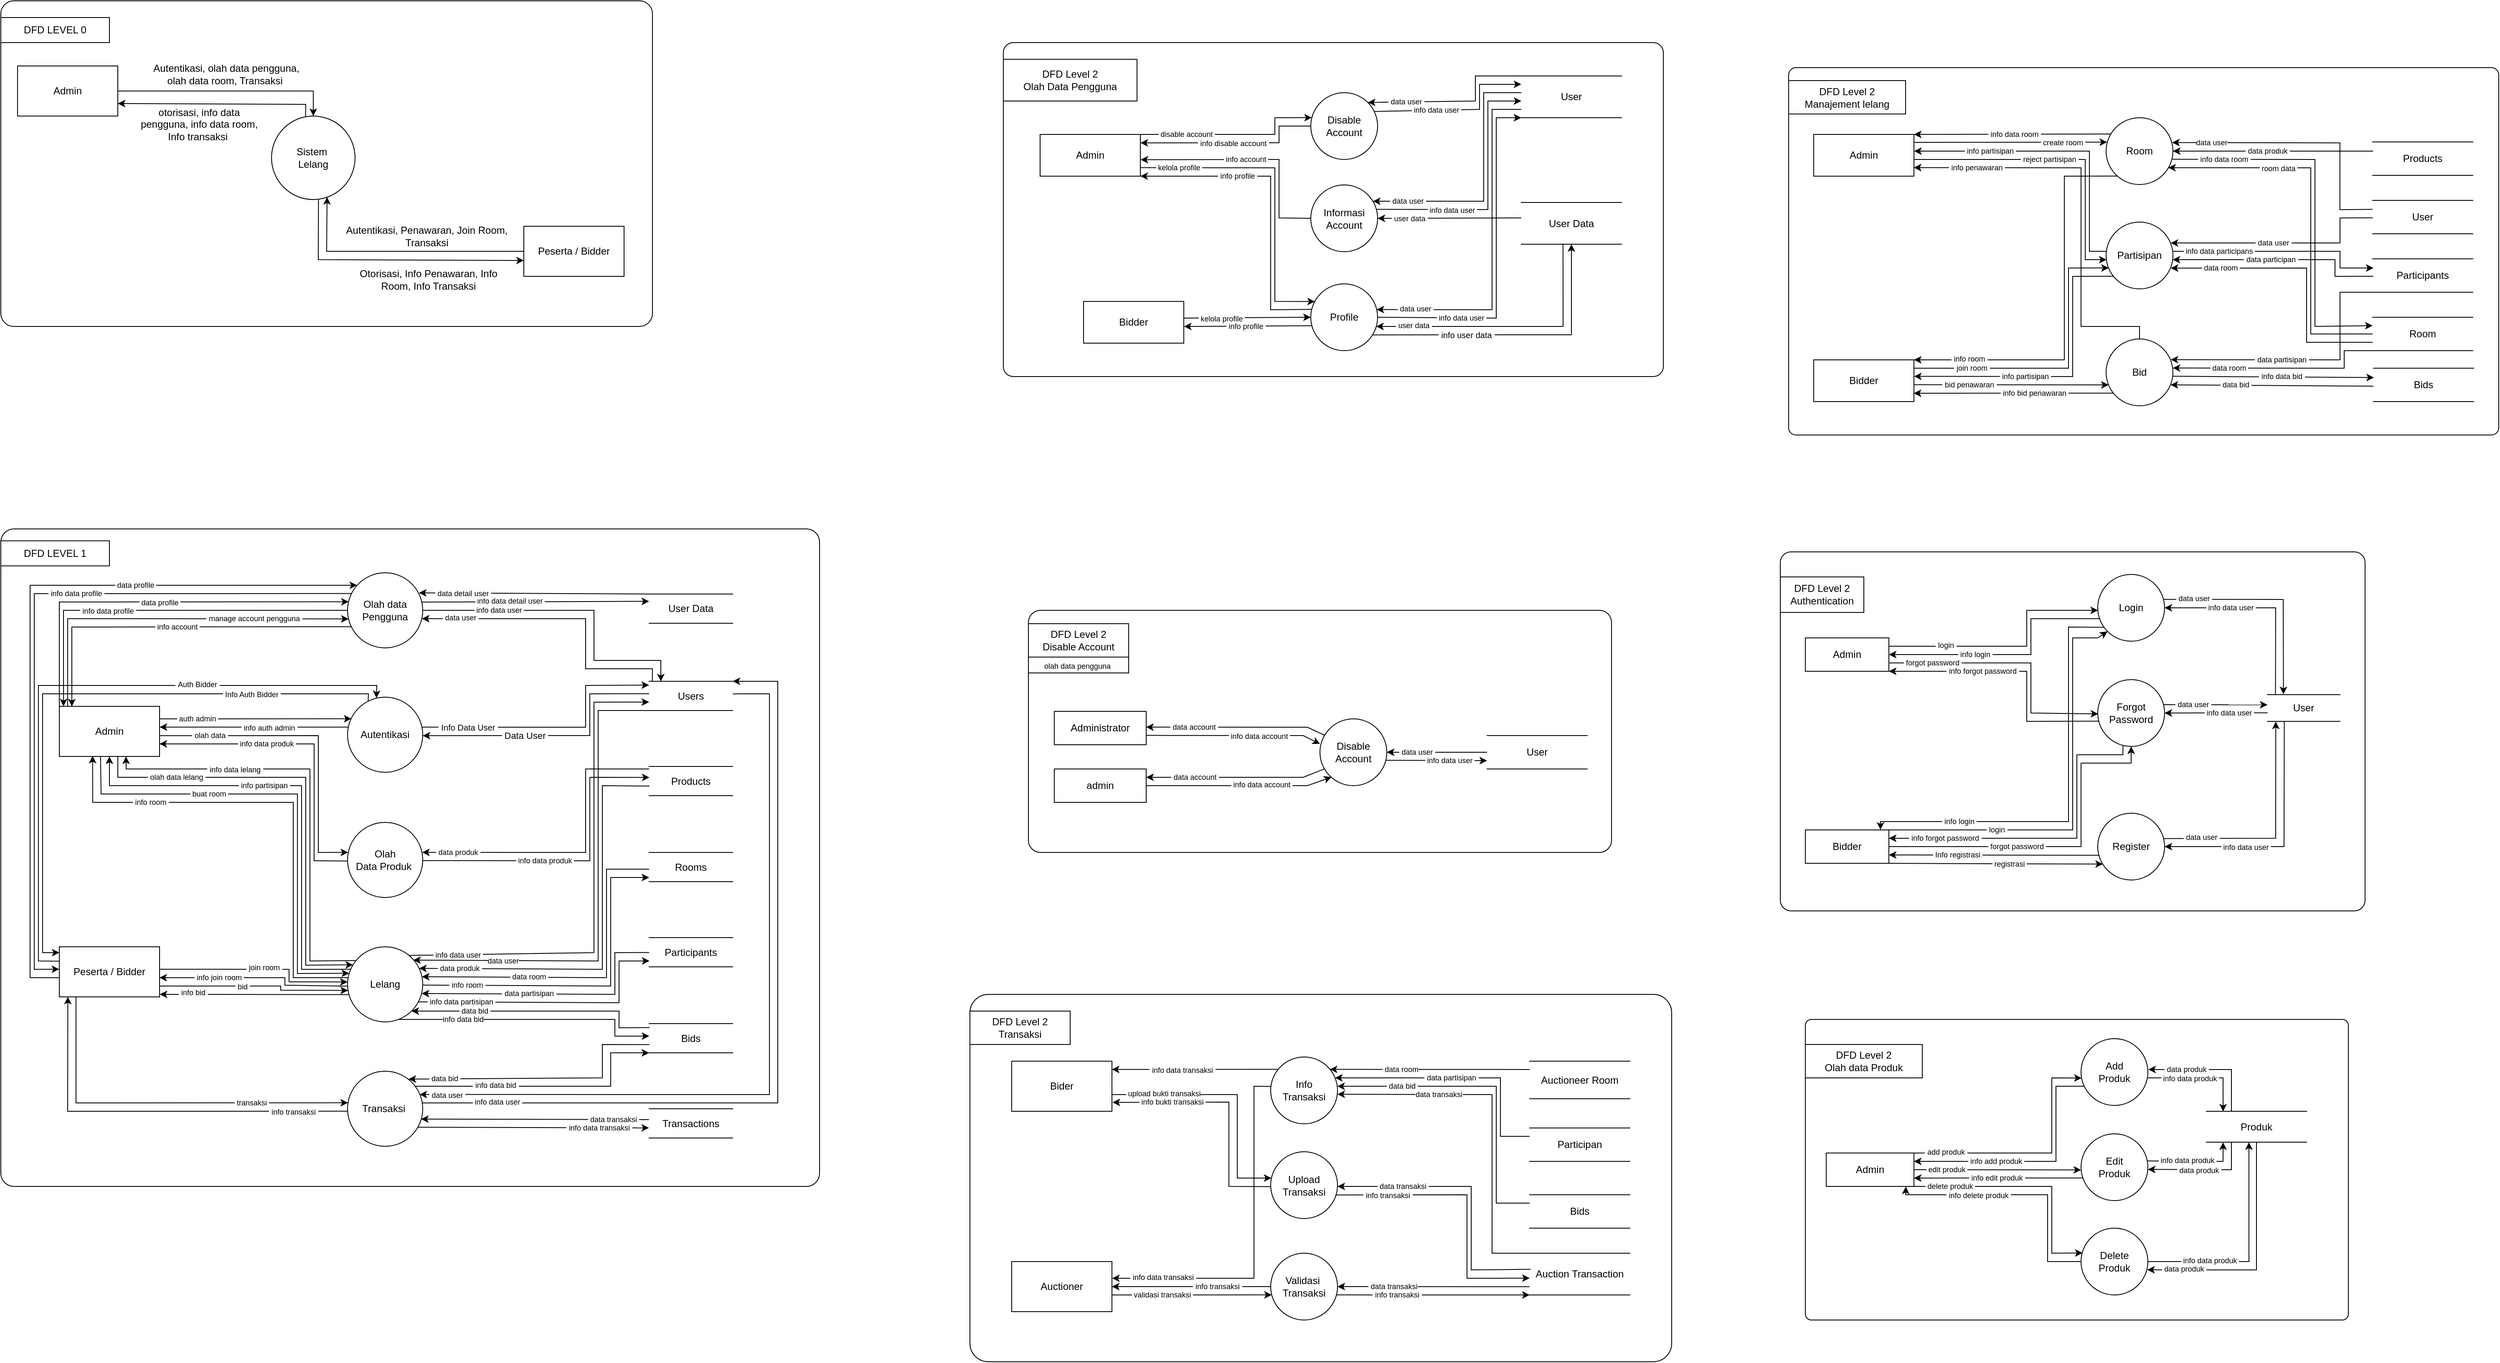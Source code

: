 <mxfile version="26.1.1">
  <diagram name="Page-1" id="4zpIRs3Jo1j_ALYdsPbH">
    <mxGraphModel dx="3240" dy="1398" grid="1" gridSize="10" guides="1" tooltips="1" connect="1" arrows="1" fold="1" page="1" pageScale="1" pageWidth="850" pageHeight="1100" math="0" shadow="0">
      <root>
        <mxCell id="0" />
        <mxCell id="1" parent="0" />
        <mxCell id="UJA77i_lOxieLA14SQtH-252" value="" style="group" parent="1" vertex="1" connectable="0">
          <mxGeometry x="-810" y="40" width="780" height="390" as="geometry" />
        </mxCell>
        <mxCell id="UJA77i_lOxieLA14SQtH-4" value="" style="rounded=1;whiteSpace=wrap;html=1;arcSize=4;" parent="UJA77i_lOxieLA14SQtH-252" vertex="1">
          <mxGeometry width="780" height="390" as="geometry" />
        </mxCell>
        <mxCell id="UJA77i_lOxieLA14SQtH-5" value="Sistem&amp;nbsp;&lt;div&gt;Lelang&lt;/div&gt;" style="ellipse;whiteSpace=wrap;html=1;aspect=fixed;" parent="UJA77i_lOxieLA14SQtH-252" vertex="1">
          <mxGeometry x="324" y="138" width="100" height="100" as="geometry" />
        </mxCell>
        <mxCell id="UJA77i_lOxieLA14SQtH-6" value="DFD LEVEL 0" style="text;html=1;align=center;verticalAlign=middle;whiteSpace=wrap;rounded=0;strokeColor=default;" parent="UJA77i_lOxieLA14SQtH-252" vertex="1">
          <mxGeometry y="20" width="130" height="30" as="geometry" />
        </mxCell>
        <mxCell id="UJA77i_lOxieLA14SQtH-10" value="Admin" style="rounded=0;whiteSpace=wrap;html=1;" parent="UJA77i_lOxieLA14SQtH-252" vertex="1">
          <mxGeometry x="20" y="78" width="120" height="60" as="geometry" />
        </mxCell>
        <mxCell id="UJA77i_lOxieLA14SQtH-13" value="Peserta / Bidder" style="rounded=0;whiteSpace=wrap;html=1;" parent="UJA77i_lOxieLA14SQtH-252" vertex="1">
          <mxGeometry x="626" y="270" width="120" height="60" as="geometry" />
        </mxCell>
        <mxCell id="UJA77i_lOxieLA14SQtH-19" value="" style="endArrow=classic;html=1;rounded=0;entryX=0.5;entryY=0;entryDx=0;entryDy=0;exitX=1;exitY=0.5;exitDx=0;exitDy=0;" parent="UJA77i_lOxieLA14SQtH-252" source="UJA77i_lOxieLA14SQtH-10" target="UJA77i_lOxieLA14SQtH-5" edge="1">
          <mxGeometry width="50" height="50" relative="1" as="geometry">
            <mxPoint x="590" y="40" as="sourcePoint" />
            <mxPoint x="564" y="23.0" as="targetPoint" />
            <Array as="points">
              <mxPoint x="374" y="108" />
            </Array>
          </mxGeometry>
        </mxCell>
        <mxCell id="UJA77i_lOxieLA14SQtH-20" value="Autentikasi, olah data pengguna, olah data room, Transaksi&amp;nbsp;&lt;span style=&quot;color: rgba(0, 0, 0, 0); font-family: monospace; font-size: 0px; text-align: start; text-wrap-mode: nowrap;&quot;&gt;%3CmxGraphModel%3E%3Croot%3E%3CmxCell%20id%3D%220%22%2F%3E%3CmxCell%20id%3D%221%22%20parent%3D%220%22%2F%3E%3CmxCell%20id%3D%222%22%20value%3D%22Autentikasi%2C%20menambahkan%20Admin%2C%20mengelola%20seluruh%20sistem%26amp%3Bnbsp%3B%22%20style%3D%22text%3Bhtml%3D1%3Balign%3Dcenter%3BverticalAlign%3Dmiddle%3BwhiteSpace%3Dwrap%3Brounded%3D0%3B%22%20vertex%3D%221%22%20parent%3D%221%22%3E%3CmxGeometry%20x%3D%22310%22%20y%3D%22170%22%20width%3D%22200%22%20height%3D%2236%22%20as%3D%22geometry%22%2F%3E%3C%2FmxCell%3E%3C%2Froot%3E%3C%2FmxGraphModel%3E, transaksi&lt;/span&gt;" style="text;html=1;align=center;verticalAlign=middle;whiteSpace=wrap;rounded=0;" parent="UJA77i_lOxieLA14SQtH-252" vertex="1">
          <mxGeometry x="170" y="70" width="200" height="36" as="geometry" />
        </mxCell>
        <mxCell id="UJA77i_lOxieLA14SQtH-21" value="" style="endArrow=classic;html=1;rounded=0;exitX=0.407;exitY=0.008;exitDx=0;exitDy=0;entryX=1;entryY=0.75;entryDx=0;entryDy=0;exitPerimeter=0;" parent="UJA77i_lOxieLA14SQtH-252" source="UJA77i_lOxieLA14SQtH-5" target="UJA77i_lOxieLA14SQtH-10" edge="1">
          <mxGeometry width="50" height="50" relative="1" as="geometry">
            <mxPoint x="494" y="153" as="sourcePoint" />
            <mxPoint x="580" y="50" as="targetPoint" />
            <Array as="points">
              <mxPoint x="365" y="124" />
            </Array>
          </mxGeometry>
        </mxCell>
        <mxCell id="UJA77i_lOxieLA14SQtH-24" value="otorisasi, info data pengguna, info data room, Info transaksi&lt;span style=&quot;color: rgba(0, 0, 0, 0); font-family: monospace; font-size: 0px; text-align: start; text-wrap-mode: nowrap;&quot;&gt;%3CxGraphModel%3E%3Croot%3E%3CmxCell%20id%3D%220%22%2F%3E%3CmxCell%20id%3D%221%22%20parent%3D%220%22%2F%3E%3CmxCell%20id%3D%222%22%20value%3D%22Autentikasi%2C%20menambahkan%20Admin%2C%20mengelola%20seluruh%20sistem%26amp%3Bnbsp%3B%22%20style%3D%22text%3Bhtml%3D1%3Balign%3Dcenter%3BverticalAlign%3Dmiddle%3BwhiteSpace%3Dwrap%3Brounded%3D0%3B%22%20vertex%3D%221%22%20parent%3D%221%22%3E%3CmxGeometry%20x%3D%22310%22%20y%3D%22170%22%20width%3D%22200%22%20height%3D%2236%22%20as%3D%22geometry%22%2F%3E%3C%2FmxCell%3E%3C%2Froot%3E%3C%2FmxGraphModel%3E&lt;/span&gt;&amp;nbsp;" style="text;html=1;align=center;verticalAlign=middle;whiteSpace=wrap;rounded=0;" parent="UJA77i_lOxieLA14SQtH-252" vertex="1">
          <mxGeometry x="160" y="130" width="155" height="36" as="geometry" />
        </mxCell>
        <mxCell id="UJA77i_lOxieLA14SQtH-26" value="Autentikasi, Penawaran, Join Room, Transaksi" style="text;html=1;align=center;verticalAlign=middle;whiteSpace=wrap;rounded=0;" parent="UJA77i_lOxieLA14SQtH-252" vertex="1">
          <mxGeometry x="410" y="264" width="200" height="36" as="geometry" />
        </mxCell>
        <mxCell id="UJA77i_lOxieLA14SQtH-27" value="" style="endArrow=classic;html=1;rounded=0;entryX=0.665;entryY=0.971;entryDx=0;entryDy=0;entryPerimeter=0;exitX=0;exitY=0.5;exitDx=0;exitDy=0;" parent="UJA77i_lOxieLA14SQtH-252" source="UJA77i_lOxieLA14SQtH-13" target="UJA77i_lOxieLA14SQtH-5" edge="1">
          <mxGeometry width="50" height="50" relative="1" as="geometry">
            <mxPoint x="644" y="303" as="sourcePoint" />
            <mxPoint x="694" y="253" as="targetPoint" />
            <Array as="points">
              <mxPoint x="390" y="300" />
            </Array>
          </mxGeometry>
        </mxCell>
        <mxCell id="UJA77i_lOxieLA14SQtH-28" value="" style="endArrow=classic;html=1;rounded=0;entryX=0;entryY=0.683;entryDx=0;entryDy=0;exitX=0.562;exitY=1;exitDx=0;exitDy=0;exitPerimeter=0;entryPerimeter=0;" parent="UJA77i_lOxieLA14SQtH-252" source="UJA77i_lOxieLA14SQtH-5" target="UJA77i_lOxieLA14SQtH-13" edge="1">
          <mxGeometry width="50" height="50" relative="1" as="geometry">
            <mxPoint x="644" y="303" as="sourcePoint" />
            <mxPoint x="694" y="253" as="targetPoint" />
            <Array as="points">
              <mxPoint x="380" y="310" />
            </Array>
          </mxGeometry>
        </mxCell>
        <mxCell id="UJA77i_lOxieLA14SQtH-29" value="Otorisasi, Info Penawaran, Info Room, Info Transaksi" style="text;html=1;align=center;verticalAlign=middle;whiteSpace=wrap;rounded=0;" parent="UJA77i_lOxieLA14SQtH-252" vertex="1">
          <mxGeometry x="414" y="316" width="196" height="36" as="geometry" />
        </mxCell>
        <mxCell id="qUzw2eKHmgnyZov8FY9k-671" value="" style="group" parent="1" vertex="1" connectable="0">
          <mxGeometry x="350" y="1230" width="840" height="440" as="geometry" />
        </mxCell>
        <mxCell id="qUzw2eKHmgnyZov8FY9k-449" value="" style="rounded=1;whiteSpace=wrap;html=1;arcSize=5;" parent="qUzw2eKHmgnyZov8FY9k-671" vertex="1">
          <mxGeometry width="840" height="440" as="geometry" />
        </mxCell>
        <mxCell id="qUzw2eKHmgnyZov8FY9k-450" value="DFD Level 2&lt;div&gt;Transaksi&lt;/div&gt;" style="rounded=0;whiteSpace=wrap;html=1;" parent="qUzw2eKHmgnyZov8FY9k-671" vertex="1">
          <mxGeometry y="20" width="120" height="40" as="geometry" />
        </mxCell>
        <mxCell id="qUzw2eKHmgnyZov8FY9k-623" value="Info&lt;div&gt;&lt;span style=&quot;background-color: transparent; color: light-dark(rgb(0, 0, 0), rgb(255, 255, 255));&quot;&gt;Transaksi&lt;/span&gt;&lt;/div&gt;" style="ellipse;whiteSpace=wrap;html=1;aspect=fixed;flipV=1;flipH=1;" parent="qUzw2eKHmgnyZov8FY9k-671" vertex="1">
          <mxGeometry x="360" y="75" width="80" height="80" as="geometry" />
        </mxCell>
        <mxCell id="qUzw2eKHmgnyZov8FY9k-624" value="Upload Transaksi" style="ellipse;whiteSpace=wrap;html=1;aspect=fixed;flipV=1;flipH=1;" parent="qUzw2eKHmgnyZov8FY9k-671" vertex="1">
          <mxGeometry x="360" y="188.5" width="80" height="80" as="geometry" />
        </mxCell>
        <mxCell id="qUzw2eKHmgnyZov8FY9k-621" value="Auctioneer Room" style="shape=partialRectangle;whiteSpace=wrap;html=1;left=0;right=0;fillColor=none;flipV=0;" parent="qUzw2eKHmgnyZov8FY9k-671" vertex="1">
          <mxGeometry x="670" y="80" width="120" height="45" as="geometry" />
        </mxCell>
        <mxCell id="qUzw2eKHmgnyZov8FY9k-620" value="Participan" style="shape=partialRectangle;whiteSpace=wrap;html=1;left=0;right=0;fillColor=none;flipV=0;" parent="qUzw2eKHmgnyZov8FY9k-671" vertex="1">
          <mxGeometry x="670" y="160" width="120" height="40" as="geometry" />
        </mxCell>
        <mxCell id="qUzw2eKHmgnyZov8FY9k-622" value="Bids" style="shape=partialRectangle;whiteSpace=wrap;html=1;left=0;right=0;fillColor=none;flipV=0;" parent="qUzw2eKHmgnyZov8FY9k-671" vertex="1">
          <mxGeometry x="670" y="240" width="120" height="40" as="geometry" />
        </mxCell>
        <mxCell id="qUzw2eKHmgnyZov8FY9k-625" value="Auction Transaction" style="shape=partialRectangle;whiteSpace=wrap;html=1;left=0;right=0;fillColor=none;" parent="qUzw2eKHmgnyZov8FY9k-671" vertex="1">
          <mxGeometry x="670" y="310" width="120" height="50" as="geometry" />
        </mxCell>
        <mxCell id="qUzw2eKHmgnyZov8FY9k-626" value="Bider" style="rounded=0;whiteSpace=wrap;html=1;" parent="qUzw2eKHmgnyZov8FY9k-671" vertex="1">
          <mxGeometry x="50" y="80" width="120" height="60" as="geometry" />
        </mxCell>
        <mxCell id="qUzw2eKHmgnyZov8FY9k-636" value="Auctioner" style="rounded=0;whiteSpace=wrap;html=1;" parent="qUzw2eKHmgnyZov8FY9k-671" vertex="1">
          <mxGeometry x="50" y="320" width="120" height="60" as="geometry" />
        </mxCell>
        <mxCell id="qUzw2eKHmgnyZov8FY9k-637" value="Validasi&amp;nbsp; Transaksi" style="ellipse;whiteSpace=wrap;html=1;aspect=fixed;flipV=1;flipH=1;" parent="qUzw2eKHmgnyZov8FY9k-671" vertex="1">
          <mxGeometry x="360" y="310" width="80" height="80" as="geometry" />
        </mxCell>
        <mxCell id="qUzw2eKHmgnyZov8FY9k-638" value="" style="endArrow=classic;html=1;rounded=0;entryX=0.999;entryY=0.165;entryDx=0;entryDy=0;exitX=0.889;exitY=0.816;exitDx=0;exitDy=0;exitPerimeter=0;entryPerimeter=0;" parent="qUzw2eKHmgnyZov8FY9k-671" source="qUzw2eKHmgnyZov8FY9k-623" target="qUzw2eKHmgnyZov8FY9k-626" edge="1">
          <mxGeometry width="50" height="50" relative="1" as="geometry">
            <mxPoint x="360" y="270" as="sourcePoint" />
            <mxPoint x="410" y="220" as="targetPoint" />
          </mxGeometry>
        </mxCell>
        <mxCell id="qUzw2eKHmgnyZov8FY9k-667" value="&amp;nbsp;info data transaksi&amp;nbsp;" style="edgeLabel;html=1;align=center;verticalAlign=middle;resizable=0;points=[];fontSize=9;" parent="qUzw2eKHmgnyZov8FY9k-638" vertex="1" connectable="0">
          <mxGeometry x="0.16" y="1" relative="1" as="geometry">
            <mxPoint as="offset" />
          </mxGeometry>
        </mxCell>
        <mxCell id="qUzw2eKHmgnyZov8FY9k-639" value="" style="endArrow=classic;html=1;rounded=0;entryX=0.115;entryY=0.815;entryDx=0;entryDy=0;entryPerimeter=0;exitX=0.001;exitY=0.221;exitDx=0;exitDy=0;exitPerimeter=0;" parent="qUzw2eKHmgnyZov8FY9k-671" source="qUzw2eKHmgnyZov8FY9k-621" target="qUzw2eKHmgnyZov8FY9k-623" edge="1">
          <mxGeometry width="50" height="50" relative="1" as="geometry">
            <mxPoint x="660" y="75.0" as="sourcePoint" />
            <mxPoint x="421.84" y="77.7" as="targetPoint" />
            <Array as="points" />
          </mxGeometry>
        </mxCell>
        <mxCell id="qUzw2eKHmgnyZov8FY9k-662" value="&amp;nbsp;data room" style="edgeLabel;html=1;align=center;verticalAlign=middle;resizable=0;points=[];fontSize=9;" parent="qUzw2eKHmgnyZov8FY9k-639" vertex="1" connectable="0">
          <mxGeometry x="0.299" y="-1" relative="1" as="geometry">
            <mxPoint y="1" as="offset" />
          </mxGeometry>
        </mxCell>
        <mxCell id="qUzw2eKHmgnyZov8FY9k-640" value="" style="endArrow=classic;html=1;rounded=0;entryX=0.001;entryY=0.442;entryDx=0;entryDy=0;entryPerimeter=0;exitX=0;exitY=0;exitDx=0;exitDy=0;" parent="qUzw2eKHmgnyZov8FY9k-671" source="qUzw2eKHmgnyZov8FY9k-625" target="qUzw2eKHmgnyZov8FY9k-623" edge="1">
          <mxGeometry width="50" height="50" relative="1" as="geometry">
            <mxPoint x="590.96" y="165.36" as="sourcePoint" />
            <mxPoint x="440" y="95" as="targetPoint" />
            <Array as="points">
              <mxPoint x="625" y="310" />
              <mxPoint x="625" y="120" />
            </Array>
          </mxGeometry>
        </mxCell>
        <mxCell id="qUzw2eKHmgnyZov8FY9k-665" value="data transaksi" style="edgeLabel;html=1;align=center;verticalAlign=middle;resizable=0;points=[];fontSize=9;" parent="qUzw2eKHmgnyZov8FY9k-640" vertex="1" connectable="0">
          <mxGeometry x="0.599" relative="1" as="geometry">
            <mxPoint x="37" as="offset" />
          </mxGeometry>
        </mxCell>
        <mxCell id="qUzw2eKHmgnyZov8FY9k-642" value="" style="endArrow=classic;html=1;rounded=0;entryX=0.037;entryY=0.688;entryDx=0;entryDy=0;entryPerimeter=0;exitX=0;exitY=0.25;exitDx=0;exitDy=0;" parent="qUzw2eKHmgnyZov8FY9k-671" source="qUzw2eKHmgnyZov8FY9k-620" target="qUzw2eKHmgnyZov8FY9k-623" edge="1">
          <mxGeometry width="50" height="50" relative="1" as="geometry">
            <mxPoint x="590" y="220" as="sourcePoint" />
            <mxPoint x="640" y="170" as="targetPoint" />
            <Array as="points">
              <mxPoint x="635" y="170" />
              <mxPoint x="635" y="100" />
            </Array>
          </mxGeometry>
        </mxCell>
        <mxCell id="qUzw2eKHmgnyZov8FY9k-663" value="&amp;nbsp;data partisipan&amp;nbsp;" style="edgeLabel;html=1;align=center;verticalAlign=middle;resizable=0;points=[];fontSize=9;" parent="qUzw2eKHmgnyZov8FY9k-642" vertex="1" connectable="0">
          <mxGeometry x="0.484" relative="1" as="geometry">
            <mxPoint x="61" as="offset" />
          </mxGeometry>
        </mxCell>
        <mxCell id="qUzw2eKHmgnyZov8FY9k-643" value="" style="endArrow=classic;html=1;rounded=0;entryX=0.003;entryY=0.562;entryDx=0;entryDy=0;entryPerimeter=0;exitX=0;exitY=0.25;exitDx=0;exitDy=0;" parent="qUzw2eKHmgnyZov8FY9k-671" source="qUzw2eKHmgnyZov8FY9k-622" target="qUzw2eKHmgnyZov8FY9k-623" edge="1">
          <mxGeometry width="50" height="50" relative="1" as="geometry">
            <mxPoint x="480" y="150" as="sourcePoint" />
            <mxPoint x="450" y="110" as="targetPoint" />
            <Array as="points">
              <mxPoint x="630" y="250" />
              <mxPoint x="630" y="110" />
            </Array>
          </mxGeometry>
        </mxCell>
        <mxCell id="qUzw2eKHmgnyZov8FY9k-664" value="&amp;nbsp;data bid&amp;nbsp;" style="edgeLabel;html=1;align=center;verticalAlign=middle;resizable=0;points=[];fontSize=9;" parent="qUzw2eKHmgnyZov8FY9k-643" vertex="1" connectable="0">
          <mxGeometry x="0.583" relative="1" as="geometry">
            <mxPoint as="offset" />
          </mxGeometry>
        </mxCell>
        <mxCell id="qUzw2eKHmgnyZov8FY9k-644" value="" style="endArrow=classic;html=1;rounded=0;entryX=0.989;entryY=0.606;entryDx=0;entryDy=0;entryPerimeter=0;" parent="qUzw2eKHmgnyZov8FY9k-671" target="qUzw2eKHmgnyZov8FY9k-624" edge="1">
          <mxGeometry width="50" height="50" relative="1" as="geometry">
            <mxPoint x="170" y="120" as="sourcePoint" />
            <mxPoint x="350" y="220" as="targetPoint" />
            <Array as="points">
              <mxPoint x="320" y="120" />
              <mxPoint x="320" y="220" />
            </Array>
          </mxGeometry>
        </mxCell>
        <mxCell id="qUzw2eKHmgnyZov8FY9k-660" value="&amp;nbsp;upload bukti transaksi" style="edgeLabel;html=1;align=center;verticalAlign=middle;resizable=0;points=[];fontSize=9;" parent="qUzw2eKHmgnyZov8FY9k-644" vertex="1" connectable="0">
          <mxGeometry x="-0.606" y="1" relative="1" as="geometry">
            <mxPoint x="3" as="offset" />
          </mxGeometry>
        </mxCell>
        <mxCell id="qUzw2eKHmgnyZov8FY9k-645" value="" style="endArrow=classic;html=1;rounded=0;exitX=1.001;exitY=0.478;exitDx=0;exitDy=0;entryX=1.006;entryY=0.823;entryDx=0;entryDy=0;exitPerimeter=0;entryPerimeter=0;" parent="qUzw2eKHmgnyZov8FY9k-671" source="qUzw2eKHmgnyZov8FY9k-624" target="qUzw2eKHmgnyZov8FY9k-626" edge="1">
          <mxGeometry width="50" height="50" relative="1" as="geometry">
            <mxPoint x="370" y="260" as="sourcePoint" />
            <mxPoint x="195" y="110" as="targetPoint" />
            <Array as="points">
              <mxPoint x="310" y="230" />
              <mxPoint x="310" y="129" />
            </Array>
          </mxGeometry>
        </mxCell>
        <mxCell id="qUzw2eKHmgnyZov8FY9k-661" value="&amp;nbsp;info bukti transaksi&amp;nbsp;" style="edgeLabel;html=1;align=center;verticalAlign=middle;resizable=0;points=[];fontSize=9;" parent="qUzw2eKHmgnyZov8FY9k-645" vertex="1" connectable="0">
          <mxGeometry x="0.776" y="-1" relative="1" as="geometry">
            <mxPoint x="38" as="offset" />
          </mxGeometry>
        </mxCell>
        <mxCell id="qUzw2eKHmgnyZov8FY9k-646" value="" style="endArrow=classic;html=1;rounded=0;exitX=0.01;exitY=0.385;exitDx=0;exitDy=0;exitPerimeter=0;entryX=0;entryY=0.482;entryDx=0;entryDy=0;entryPerimeter=0;" parent="qUzw2eKHmgnyZov8FY9k-671" source="qUzw2eKHmgnyZov8FY9k-625" target="qUzw2eKHmgnyZov8FY9k-624" edge="1">
          <mxGeometry width="50" height="50" relative="1" as="geometry">
            <mxPoint x="510" y="290" as="sourcePoint" />
            <mxPoint x="460" y="340" as="targetPoint" />
            <Array as="points">
              <mxPoint x="600" y="330" />
              <mxPoint x="600" y="230" />
            </Array>
          </mxGeometry>
        </mxCell>
        <mxCell id="qUzw2eKHmgnyZov8FY9k-658" value="&amp;nbsp;data transaksi&amp;nbsp;" style="edgeLabel;html=1;align=center;verticalAlign=middle;resizable=0;points=[];fontSize=9;" parent="qUzw2eKHmgnyZov8FY9k-646" vertex="1" connectable="0">
          <mxGeometry x="0.532" relative="1" as="geometry">
            <mxPoint as="offset" />
          </mxGeometry>
        </mxCell>
        <mxCell id="qUzw2eKHmgnyZov8FY9k-647" value="" style="endArrow=classic;html=1;rounded=0;exitX=0.02;exitY=0.353;exitDx=0;exitDy=0;exitPerimeter=0;entryX=0;entryY=0.598;entryDx=0;entryDy=0;entryPerimeter=0;" parent="qUzw2eKHmgnyZov8FY9k-671" source="qUzw2eKHmgnyZov8FY9k-624" target="qUzw2eKHmgnyZov8FY9k-625" edge="1">
          <mxGeometry width="50" height="50" relative="1" as="geometry">
            <mxPoint x="450" y="260" as="sourcePoint" />
            <mxPoint x="681" y="409" as="targetPoint" />
            <Array as="points">
              <mxPoint x="595" y="240" />
              <mxPoint x="595" y="340" />
            </Array>
          </mxGeometry>
        </mxCell>
        <mxCell id="qUzw2eKHmgnyZov8FY9k-659" value="&amp;nbsp;info transaksi&amp;nbsp;" style="edgeLabel;html=1;align=center;verticalAlign=middle;resizable=0;points=[];fontSize=9;" parent="qUzw2eKHmgnyZov8FY9k-647" vertex="1" connectable="0">
          <mxGeometry x="-0.63" y="-1" relative="1" as="geometry">
            <mxPoint as="offset" />
          </mxGeometry>
        </mxCell>
        <mxCell id="qUzw2eKHmgnyZov8FY9k-648" value="" style="endArrow=classic;html=1;rounded=0;exitX=-0.001;exitY=0.802;exitDx=0;exitDy=0;entryX=1;entryY=0.5;entryDx=0;entryDy=0;exitPerimeter=0;" parent="qUzw2eKHmgnyZov8FY9k-671" source="qUzw2eKHmgnyZov8FY9k-625" target="qUzw2eKHmgnyZov8FY9k-637" edge="1">
          <mxGeometry width="50" height="50" relative="1" as="geometry">
            <mxPoint x="667" y="419" as="sourcePoint" />
            <mxPoint x="490" y="350" as="targetPoint" />
            <Array as="points" />
          </mxGeometry>
        </mxCell>
        <mxCell id="qUzw2eKHmgnyZov8FY9k-653" value="&amp;nbsp;data&amp;nbsp;&lt;span&gt;transaksi&lt;/span&gt;" style="edgeLabel;html=1;align=center;verticalAlign=middle;resizable=0;points=[];fontSize=9;" parent="qUzw2eKHmgnyZov8FY9k-648" vertex="1" connectable="0">
          <mxGeometry x="0.56" y="1" relative="1" as="geometry">
            <mxPoint x="15" y="-1" as="offset" />
          </mxGeometry>
        </mxCell>
        <mxCell id="qUzw2eKHmgnyZov8FY9k-649" value="" style="endArrow=classic;html=1;rounded=0;entryX=0;entryY=1;entryDx=0;entryDy=0;exitX=0.014;exitY=0.376;exitDx=0;exitDy=0;exitPerimeter=0;" parent="qUzw2eKHmgnyZov8FY9k-671" source="qUzw2eKHmgnyZov8FY9k-637" target="qUzw2eKHmgnyZov8FY9k-625" edge="1">
          <mxGeometry width="50" height="50" relative="1" as="geometry">
            <mxPoint x="450" y="410" as="sourcePoint" />
            <mxPoint x="650" y="430" as="targetPoint" />
            <Array as="points" />
          </mxGeometry>
        </mxCell>
        <mxCell id="qUzw2eKHmgnyZov8FY9k-654" value="&amp;nbsp;info&amp;nbsp;&lt;span&gt;transaksi&lt;/span&gt;&amp;nbsp;" style="edgeLabel;html=1;align=center;verticalAlign=middle;resizable=0;points=[];fontSize=9;" parent="qUzw2eKHmgnyZov8FY9k-649" vertex="1" connectable="0">
          <mxGeometry x="-0.642" y="-1" relative="1" as="geometry">
            <mxPoint x="30" y="-1" as="offset" />
          </mxGeometry>
        </mxCell>
        <mxCell id="qUzw2eKHmgnyZov8FY9k-651" value="" style="endArrow=classic;html=1;rounded=0;entryX=1;entryY=0.5;entryDx=0;entryDy=0;exitX=0;exitY=0.5;exitDx=0;exitDy=0;" parent="qUzw2eKHmgnyZov8FY9k-671" source="qUzw2eKHmgnyZov8FY9k-637" target="qUzw2eKHmgnyZov8FY9k-636" edge="1">
          <mxGeometry width="50" height="50" relative="1" as="geometry">
            <mxPoint x="340" y="410" as="sourcePoint" />
            <mxPoint x="390" y="360" as="targetPoint" />
          </mxGeometry>
        </mxCell>
        <mxCell id="qUzw2eKHmgnyZov8FY9k-655" value="&amp;nbsp;info transaksi&amp;nbsp;" style="edgeLabel;html=1;align=center;verticalAlign=middle;resizable=0;points=[];fontSize=9;" parent="qUzw2eKHmgnyZov8FY9k-651" vertex="1" connectable="0">
          <mxGeometry x="0.062" y="-1" relative="1" as="geometry">
            <mxPoint x="37" y="1" as="offset" />
          </mxGeometry>
        </mxCell>
        <mxCell id="qUzw2eKHmgnyZov8FY9k-652" value="" style="endArrow=classic;html=1;rounded=0;exitX=1.003;exitY=0.666;exitDx=0;exitDy=0;exitPerimeter=0;entryX=0.984;entryY=0.376;entryDx=0;entryDy=0;entryPerimeter=0;" parent="qUzw2eKHmgnyZov8FY9k-671" source="qUzw2eKHmgnyZov8FY9k-636" target="qUzw2eKHmgnyZov8FY9k-637" edge="1">
          <mxGeometry width="50" height="50" relative="1" as="geometry">
            <mxPoint x="190" y="400" as="sourcePoint" />
            <mxPoint x="350" y="410" as="targetPoint" />
          </mxGeometry>
        </mxCell>
        <mxCell id="qUzw2eKHmgnyZov8FY9k-656" value="&amp;nbsp;validasi transaksi&amp;nbsp;" style="edgeLabel;html=1;align=center;verticalAlign=middle;resizable=0;points=[];fontSize=9;" parent="qUzw2eKHmgnyZov8FY9k-652" vertex="1" connectable="0">
          <mxGeometry x="-0.178" relative="1" as="geometry">
            <mxPoint x="-19" as="offset" />
          </mxGeometry>
        </mxCell>
        <mxCell id="qUzw2eKHmgnyZov8FY9k-669" value="" style="endArrow=classic;html=1;rounded=0;exitX=0.993;exitY=0.56;exitDx=0;exitDy=0;entryX=1.002;entryY=0.334;entryDx=0;entryDy=0;exitPerimeter=0;entryPerimeter=0;" parent="qUzw2eKHmgnyZov8FY9k-671" source="qUzw2eKHmgnyZov8FY9k-623" target="qUzw2eKHmgnyZov8FY9k-636" edge="1">
          <mxGeometry width="50" height="50" relative="1" as="geometry">
            <mxPoint x="450" y="260" as="sourcePoint" />
            <mxPoint x="500" y="210" as="targetPoint" />
            <Array as="points">
              <mxPoint x="340" y="110" />
              <mxPoint x="340" y="340" />
            </Array>
          </mxGeometry>
        </mxCell>
        <mxCell id="qUzw2eKHmgnyZov8FY9k-670" value="&amp;nbsp;info data transaksi&amp;nbsp;" style="edgeLabel;html=1;align=center;verticalAlign=middle;resizable=0;points=[];fontSize=9;" parent="qUzw2eKHmgnyZov8FY9k-669" vertex="1" connectable="0">
          <mxGeometry x="0.57" relative="1" as="geometry">
            <mxPoint x="-30" y="-1" as="offset" />
          </mxGeometry>
        </mxCell>
        <mxCell id="qUzw2eKHmgnyZov8FY9k-674" value="" style="group" parent="1" vertex="1" connectable="0">
          <mxGeometry x="420" y="770" width="698" height="290" as="geometry" />
        </mxCell>
        <mxCell id="qUzw2eKHmgnyZov8FY9k-394" value="" style="rounded=1;whiteSpace=wrap;html=1;arcSize=5;" parent="qUzw2eKHmgnyZov8FY9k-674" vertex="1">
          <mxGeometry width="698" height="290" as="geometry" />
        </mxCell>
        <mxCell id="qUzw2eKHmgnyZov8FY9k-522" value="DFD Level 2&lt;div&gt;Disable Account&lt;/div&gt;" style="rounded=0;whiteSpace=wrap;html=1;" parent="qUzw2eKHmgnyZov8FY9k-674" vertex="1">
          <mxGeometry y="16" width="120" height="40" as="geometry" />
        </mxCell>
        <mxCell id="qUzw2eKHmgnyZov8FY9k-523" value="User" style="shape=partialRectangle;whiteSpace=wrap;html=1;left=0;right=0;fillColor=none;" parent="qUzw2eKHmgnyZov8FY9k-674" vertex="1">
          <mxGeometry x="549" y="150" width="120" height="40" as="geometry" />
        </mxCell>
        <mxCell id="qUzw2eKHmgnyZov8FY9k-524" value="Administrator" style="rounded=0;whiteSpace=wrap;html=1;" parent="qUzw2eKHmgnyZov8FY9k-674" vertex="1">
          <mxGeometry x="31" y="121" width="110" height="40" as="geometry" />
        </mxCell>
        <mxCell id="qUzw2eKHmgnyZov8FY9k-525" value="Disable Account" style="ellipse;whiteSpace=wrap;html=1;aspect=fixed;" parent="qUzw2eKHmgnyZov8FY9k-674" vertex="1">
          <mxGeometry x="349" y="130" width="80" height="80" as="geometry" />
        </mxCell>
        <mxCell id="qUzw2eKHmgnyZov8FY9k-526" value="admin" style="rounded=0;whiteSpace=wrap;html=1;" parent="qUzw2eKHmgnyZov8FY9k-674" vertex="1">
          <mxGeometry x="31" y="190" width="110" height="40" as="geometry" />
        </mxCell>
        <mxCell id="qUzw2eKHmgnyZov8FY9k-527" value="" style="endArrow=classic;html=1;rounded=0;entryX=1;entryY=0.5;entryDx=0;entryDy=0;" parent="qUzw2eKHmgnyZov8FY9k-674" source="qUzw2eKHmgnyZov8FY9k-523" target="qUzw2eKHmgnyZov8FY9k-525" edge="1">
          <mxGeometry width="50" height="50" relative="1" as="geometry">
            <mxPoint x="409" y="90" as="sourcePoint" />
            <mxPoint x="359" y="140" as="targetPoint" />
          </mxGeometry>
        </mxCell>
        <mxCell id="qUzw2eKHmgnyZov8FY9k-528" value="&amp;nbsp;data user&amp;nbsp;" style="edgeLabel;html=1;align=center;verticalAlign=middle;resizable=0;points=[];fontSize=9;" parent="qUzw2eKHmgnyZov8FY9k-527" vertex="1" connectable="0">
          <mxGeometry x="0.343" relative="1" as="geometry">
            <mxPoint x="-4" as="offset" />
          </mxGeometry>
        </mxCell>
        <mxCell id="qUzw2eKHmgnyZov8FY9k-529" value="" style="endArrow=classic;html=1;rounded=0;exitX=0.984;exitY=0.621;exitDx=0;exitDy=0;entryX=0;entryY=0.75;entryDx=0;entryDy=0;exitPerimeter=0;" parent="qUzw2eKHmgnyZov8FY9k-674" source="qUzw2eKHmgnyZov8FY9k-525" target="qUzw2eKHmgnyZov8FY9k-523" edge="1">
          <mxGeometry width="50" height="50" relative="1" as="geometry">
            <mxPoint x="359" y="140" as="sourcePoint" />
            <mxPoint x="409" y="90" as="targetPoint" />
          </mxGeometry>
        </mxCell>
        <mxCell id="qUzw2eKHmgnyZov8FY9k-530" value="&amp;nbsp;info data user&amp;nbsp;" style="edgeLabel;html=1;align=center;verticalAlign=middle;resizable=0;points=[];fontSize=9;" parent="qUzw2eKHmgnyZov8FY9k-529" vertex="1" connectable="0">
          <mxGeometry x="-0.285" relative="1" as="geometry">
            <mxPoint x="33" as="offset" />
          </mxGeometry>
        </mxCell>
        <mxCell id="qUzw2eKHmgnyZov8FY9k-531" value="" style="endArrow=classic;html=1;rounded=0;entryX=0.172;entryY=0.872;entryDx=0;entryDy=0;entryPerimeter=0;exitX=1;exitY=0.5;exitDx=0;exitDy=0;" parent="qUzw2eKHmgnyZov8FY9k-674" source="qUzw2eKHmgnyZov8FY9k-526" target="qUzw2eKHmgnyZov8FY9k-525" edge="1">
          <mxGeometry width="50" height="50" relative="1" as="geometry">
            <mxPoint x="79" y="230" as="sourcePoint" />
            <mxPoint x="129" y="180" as="targetPoint" />
            <Array as="points">
              <mxPoint x="334" y="210" />
            </Array>
          </mxGeometry>
        </mxCell>
        <mxCell id="qUzw2eKHmgnyZov8FY9k-532" value="&amp;nbsp;info data account&amp;nbsp;" style="edgeLabel;html=1;align=center;verticalAlign=middle;resizable=0;points=[];fontSize=9;" parent="qUzw2eKHmgnyZov8FY9k-531" vertex="1" connectable="0">
          <mxGeometry x="0.011" y="1" relative="1" as="geometry">
            <mxPoint x="25" as="offset" />
          </mxGeometry>
        </mxCell>
        <mxCell id="qUzw2eKHmgnyZov8FY9k-533" value="" style="endArrow=classic;html=1;rounded=0;entryX=1;entryY=0.25;entryDx=0;entryDy=0;exitX=0.071;exitY=0.748;exitDx=0;exitDy=0;exitPerimeter=0;" parent="qUzw2eKHmgnyZov8FY9k-674" source="qUzw2eKHmgnyZov8FY9k-525" target="qUzw2eKHmgnyZov8FY9k-526" edge="1">
          <mxGeometry width="50" height="50" relative="1" as="geometry">
            <mxPoint x="365" y="198" as="sourcePoint" />
            <mxPoint x="149" y="220" as="targetPoint" />
            <Array as="points">
              <mxPoint x="329" y="200" />
            </Array>
          </mxGeometry>
        </mxCell>
        <mxCell id="qUzw2eKHmgnyZov8FY9k-534" value="&amp;nbsp;data account&amp;nbsp;" style="edgeLabel;html=1;align=center;verticalAlign=middle;resizable=0;points=[];fontSize=9;" parent="qUzw2eKHmgnyZov8FY9k-533" vertex="1" connectable="0">
          <mxGeometry x="0.333" relative="1" as="geometry">
            <mxPoint x="-14" as="offset" />
          </mxGeometry>
        </mxCell>
        <mxCell id="qUzw2eKHmgnyZov8FY9k-535" value="" style="endArrow=classic;html=1;rounded=0;exitX=1.003;exitY=0.72;exitDx=0;exitDy=0;exitPerimeter=0;entryX=0;entryY=0.375;entryDx=0;entryDy=0;entryPerimeter=0;" parent="qUzw2eKHmgnyZov8FY9k-674" source="qUzw2eKHmgnyZov8FY9k-524" target="qUzw2eKHmgnyZov8FY9k-525" edge="1">
          <mxGeometry width="50" height="50" relative="1" as="geometry">
            <mxPoint x="159" y="150" as="sourcePoint" />
            <mxPoint x="209" y="100" as="targetPoint" />
            <Array as="points">
              <mxPoint x="329" y="150" />
            </Array>
          </mxGeometry>
        </mxCell>
        <mxCell id="qUzw2eKHmgnyZov8FY9k-536" value="&amp;nbsp;info data account&amp;nbsp;" style="edgeLabel;html=1;align=center;verticalAlign=middle;resizable=0;points=[];fontSize=9;" parent="qUzw2eKHmgnyZov8FY9k-535" vertex="1" connectable="0">
          <mxGeometry x="-0.014" y="-1" relative="1" as="geometry">
            <mxPoint x="31" as="offset" />
          </mxGeometry>
        </mxCell>
        <mxCell id="qUzw2eKHmgnyZov8FY9k-537" value="" style="endArrow=classic;html=1;rounded=0;exitX=0.072;exitY=0.247;exitDx=0;exitDy=0;exitPerimeter=0;entryX=0.999;entryY=0.473;entryDx=0;entryDy=0;entryPerimeter=0;" parent="qUzw2eKHmgnyZov8FY9k-674" source="qUzw2eKHmgnyZov8FY9k-525" target="qUzw2eKHmgnyZov8FY9k-524" edge="1">
          <mxGeometry width="50" height="50" relative="1" as="geometry">
            <mxPoint x="354" y="150" as="sourcePoint" />
            <mxPoint x="144" y="140" as="targetPoint" />
            <Array as="points">
              <mxPoint x="334" y="140" />
            </Array>
          </mxGeometry>
        </mxCell>
        <mxCell id="qUzw2eKHmgnyZov8FY9k-538" value="&amp;nbsp;data account&amp;nbsp;" style="edgeLabel;html=1;align=center;verticalAlign=middle;resizable=0;points=[];fontSize=9;" parent="qUzw2eKHmgnyZov8FY9k-537" vertex="1" connectable="0">
          <mxGeometry x="0.247" relative="1" as="geometry">
            <mxPoint x="-25" as="offset" />
          </mxGeometry>
        </mxCell>
        <mxCell id="qUzw2eKHmgnyZov8FY9k-612" value="&lt;font style=&quot;font-size: 9px;&quot;&gt;olah data pengguna&amp;nbsp;&lt;/font&gt;" style="rounded=0;whiteSpace=wrap;html=1;" parent="qUzw2eKHmgnyZov8FY9k-674" vertex="1">
          <mxGeometry y="56" width="120" height="19" as="geometry" />
        </mxCell>
        <mxCell id="qUzw2eKHmgnyZov8FY9k-5" value="" style="rounded=1;whiteSpace=wrap;html=1;arcSize=2;" parent="1" vertex="1">
          <mxGeometry x="1330" y="120" width="850" height="440" as="geometry" />
        </mxCell>
        <mxCell id="qUzw2eKHmgnyZov8FY9k-6" value="DFD Level 2&lt;div&gt;Manajement lelang&lt;/div&gt;" style="rounded=0;whiteSpace=wrap;html=1;" parent="1" vertex="1">
          <mxGeometry x="1330" y="135.5" width="140" height="40" as="geometry" />
        </mxCell>
        <mxCell id="qUzw2eKHmgnyZov8FY9k-306" value="Bid" style="ellipse;whiteSpace=wrap;html=1;aspect=fixed;" parent="1" vertex="1">
          <mxGeometry x="1710" y="445" width="80" height="80" as="geometry" />
        </mxCell>
        <mxCell id="qUzw2eKHmgnyZov8FY9k-307" value="&lt;div&gt;Room&lt;/div&gt;" style="ellipse;whiteSpace=wrap;html=1;aspect=fixed;" parent="1" vertex="1">
          <mxGeometry x="1710" y="180" width="80" height="80" as="geometry" />
        </mxCell>
        <mxCell id="qUzw2eKHmgnyZov8FY9k-309" value="Bidder" style="rounded=0;whiteSpace=wrap;html=1;flipV=1;" parent="1" vertex="1">
          <mxGeometry x="1360" y="470" width="120" height="50" as="geometry" />
        </mxCell>
        <mxCell id="qUzw2eKHmgnyZov8FY9k-311" value="Admin" style="rounded=0;whiteSpace=wrap;html=1;flipV=1;" parent="1" vertex="1">
          <mxGeometry x="1360" y="200" width="120" height="50" as="geometry" />
        </mxCell>
        <mxCell id="qUzw2eKHmgnyZov8FY9k-313" value="Bids" style="shape=partialRectangle;whiteSpace=wrap;html=1;left=0;right=0;fillColor=none;flipV=0;flipH=1;" parent="1" vertex="1">
          <mxGeometry x="2030" y="480" width="120" height="40" as="geometry" />
        </mxCell>
        <mxCell id="qUzw2eKHmgnyZov8FY9k-314" value="Participants" style="shape=partialRectangle;whiteSpace=wrap;html=1;left=0;right=0;fillColor=none;flipV=0;flipH=1;" parent="1" vertex="1">
          <mxGeometry x="2029" y="349" width="120" height="40" as="geometry" />
        </mxCell>
        <mxCell id="qUzw2eKHmgnyZov8FY9k-315" value="Room" style="shape=partialRectangle;whiteSpace=wrap;html=1;left=0;right=0;fillColor=none;flipV=0;flipH=1;" parent="1" vertex="1">
          <mxGeometry x="2029" y="419" width="120" height="40" as="geometry" />
        </mxCell>
        <mxCell id="qUzw2eKHmgnyZov8FY9k-316" value="Products" style="shape=partialRectangle;whiteSpace=wrap;html=1;left=0;right=0;fillColor=none;flipV=0;flipH=1;" parent="1" vertex="1">
          <mxGeometry x="2029" y="209" width="120" height="40" as="geometry" />
        </mxCell>
        <mxCell id="qUzw2eKHmgnyZov8FY9k-320" value="&lt;div&gt;Partisipan&lt;/div&gt;" style="ellipse;whiteSpace=wrap;html=1;aspect=fixed;" parent="1" vertex="1">
          <mxGeometry x="1710" y="305" width="80" height="80" as="geometry" />
        </mxCell>
        <mxCell id="qUzw2eKHmgnyZov8FY9k-326" value="" style="endArrow=classic;html=1;rounded=0;entryX=0.015;entryY=0.366;entryDx=0;entryDy=0;entryPerimeter=0;exitX=0.999;exitY=0.809;exitDx=0;exitDy=0;exitPerimeter=0;" parent="1" source="qUzw2eKHmgnyZov8FY9k-311" target="qUzw2eKHmgnyZov8FY9k-307" edge="1">
          <mxGeometry width="50" height="50" relative="1" as="geometry">
            <mxPoint x="1490" y="343" as="sourcePoint" />
            <mxPoint x="1723" y="245" as="targetPoint" />
            <Array as="points" />
          </mxGeometry>
        </mxCell>
        <mxCell id="qUzw2eKHmgnyZov8FY9k-370" value="&amp;nbsp;create room&amp;nbsp;" style="edgeLabel;html=1;align=center;verticalAlign=middle;resizable=0;points=[];fontSize=9;" parent="qUzw2eKHmgnyZov8FY9k-326" vertex="1" connectable="0">
          <mxGeometry x="0.455" relative="1" as="geometry">
            <mxPoint x="9" as="offset" />
          </mxGeometry>
        </mxCell>
        <mxCell id="qUzw2eKHmgnyZov8FY9k-327" value="" style="endArrow=classic;html=1;rounded=0;exitX=1.002;exitY=0.405;exitDx=0;exitDy=0;entryX=0.038;entryY=0.688;entryDx=0;entryDy=0;entryPerimeter=0;exitPerimeter=0;" parent="1" source="qUzw2eKHmgnyZov8FY9k-309" target="qUzw2eKHmgnyZov8FY9k-306" edge="1">
          <mxGeometry width="50" height="50" relative="1" as="geometry">
            <mxPoint x="1610" y="410" as="sourcePoint" />
            <mxPoint x="1700" y="500" as="targetPoint" />
          </mxGeometry>
        </mxCell>
        <mxCell id="qUzw2eKHmgnyZov8FY9k-330" value="&amp;nbsp;bid penawaran&amp;nbsp;" style="edgeLabel;html=1;align=center;verticalAlign=middle;resizable=0;points=[];fontSize=9;" parent="qUzw2eKHmgnyZov8FY9k-327" vertex="1" connectable="0">
          <mxGeometry x="-0.013" relative="1" as="geometry">
            <mxPoint x="-49" as="offset" />
          </mxGeometry>
        </mxCell>
        <mxCell id="qUzw2eKHmgnyZov8FY9k-328" value="" style="endArrow=classic;html=1;rounded=0;exitX=0.111;exitY=0.811;exitDx=0;exitDy=0;entryX=0.998;entryY=0.201;entryDx=0;entryDy=0;exitPerimeter=0;entryPerimeter=0;" parent="1" source="qUzw2eKHmgnyZov8FY9k-306" target="qUzw2eKHmgnyZov8FY9k-309" edge="1">
          <mxGeometry width="50" height="50" relative="1" as="geometry">
            <mxPoint x="1710" y="510" as="sourcePoint" />
            <mxPoint x="1490" y="510" as="targetPoint" />
          </mxGeometry>
        </mxCell>
        <mxCell id="qUzw2eKHmgnyZov8FY9k-331" value="&amp;nbsp;info bid penawaran&amp;nbsp;" style="edgeLabel;html=1;align=center;verticalAlign=middle;resizable=0;points=[];fontSize=9;" parent="qUzw2eKHmgnyZov8FY9k-328" vertex="1" connectable="0">
          <mxGeometry x="0.199" relative="1" as="geometry">
            <mxPoint x="48" as="offset" />
          </mxGeometry>
        </mxCell>
        <mxCell id="qUzw2eKHmgnyZov8FY9k-329" value="" style="endArrow=classic;html=1;rounded=0;entryX=1.001;entryY=0.604;entryDx=0;entryDy=0;exitX=0.112;exitY=0.811;exitDx=0;exitDy=0;entryPerimeter=0;exitPerimeter=0;" parent="1" source="qUzw2eKHmgnyZov8FY9k-320" target="qUzw2eKHmgnyZov8FY9k-309" edge="1">
          <mxGeometry width="50" height="50" relative="1" as="geometry">
            <mxPoint x="1720" y="340" as="sourcePoint" />
            <mxPoint x="1770" y="290" as="targetPoint" />
            <Array as="points">
              <mxPoint x="1670" y="370" />
              <mxPoint x="1670" y="490" />
            </Array>
          </mxGeometry>
        </mxCell>
        <mxCell id="qUzw2eKHmgnyZov8FY9k-332" value="&amp;nbsp;info partisipan&amp;nbsp;" style="edgeLabel;html=1;align=center;verticalAlign=middle;resizable=0;points=[];fontSize=9;" parent="qUzw2eKHmgnyZov8FY9k-329" vertex="1" connectable="0">
          <mxGeometry x="0.413" relative="1" as="geometry">
            <mxPoint x="27" as="offset" />
          </mxGeometry>
        </mxCell>
        <mxCell id="qUzw2eKHmgnyZov8FY9k-333" value="" style="endArrow=classic;html=1;rounded=0;exitX=0.999;exitY=0.539;exitDx=0;exitDy=0;entryX=0.965;entryY=0.687;entryDx=0;entryDy=0;entryPerimeter=0;exitPerimeter=0;" parent="1" source="qUzw2eKHmgnyZov8FY9k-313" target="qUzw2eKHmgnyZov8FY9k-306" edge="1">
          <mxGeometry width="50" height="50" relative="1" as="geometry">
            <mxPoint x="1900" y="380" as="sourcePoint" />
            <mxPoint x="1950" y="330" as="targetPoint" />
            <Array as="points" />
          </mxGeometry>
        </mxCell>
        <mxCell id="qUzw2eKHmgnyZov8FY9k-361" value="&amp;nbsp;data bid&amp;nbsp;" style="edgeLabel;html=1;align=center;verticalAlign=middle;resizable=0;points=[];fontSize=9;" parent="qUzw2eKHmgnyZov8FY9k-333" vertex="1" connectable="0">
          <mxGeometry x="0.675" relative="1" as="geometry">
            <mxPoint x="38" as="offset" />
          </mxGeometry>
        </mxCell>
        <mxCell id="qUzw2eKHmgnyZov8FY9k-334" value="" style="endArrow=classic;html=1;rounded=0;exitX=0.996;exitY=0.558;exitDx=0;exitDy=0;entryX=0.995;entryY=0.28;entryDx=0;entryDy=0;exitPerimeter=0;entryPerimeter=0;" parent="1" source="qUzw2eKHmgnyZov8FY9k-306" target="qUzw2eKHmgnyZov8FY9k-313" edge="1">
          <mxGeometry width="50" height="50" relative="1" as="geometry">
            <mxPoint x="1790" y="510" as="sourcePoint" />
            <mxPoint x="2049" y="526" as="targetPoint" />
            <Array as="points" />
          </mxGeometry>
        </mxCell>
        <mxCell id="qUzw2eKHmgnyZov8FY9k-362" value="&amp;nbsp;info data bid&amp;nbsp;" style="edgeLabel;html=1;align=center;verticalAlign=middle;resizable=0;points=[];fontSize=9;" parent="qUzw2eKHmgnyZov8FY9k-334" vertex="1" connectable="0">
          <mxGeometry x="-0.601" y="1" relative="1" as="geometry">
            <mxPoint x="82" y="1" as="offset" />
          </mxGeometry>
        </mxCell>
        <mxCell id="qUzw2eKHmgnyZov8FY9k-337" value="" style="endArrow=classic;html=1;rounded=0;entryX=0.991;entryY=0.275;entryDx=0;entryDy=0;entryPerimeter=0;" parent="1" target="qUzw2eKHmgnyZov8FY9k-314" edge="1">
          <mxGeometry width="50" height="50" relative="1" as="geometry">
            <mxPoint x="1790" y="340" as="sourcePoint" />
            <mxPoint x="1980" y="190" as="targetPoint" />
            <Array as="points">
              <mxPoint x="1990" y="340" />
              <mxPoint x="1990" y="360" />
            </Array>
          </mxGeometry>
        </mxCell>
        <mxCell id="qUzw2eKHmgnyZov8FY9k-374" value="&amp;nbsp;info data participans&amp;nbsp;" style="edgeLabel;html=1;align=center;verticalAlign=middle;resizable=0;points=[];fontSize=9;" parent="qUzw2eKHmgnyZov8FY9k-337" vertex="1" connectable="0">
          <mxGeometry x="-0.367" relative="1" as="geometry">
            <mxPoint x="-28" as="offset" />
          </mxGeometry>
        </mxCell>
        <mxCell id="qUzw2eKHmgnyZov8FY9k-338" value="" style="endArrow=classic;html=1;rounded=0;entryX=0.04;entryY=0.686;entryDx=0;entryDy=0;exitX=1.001;exitY=0.799;exitDx=0;exitDy=0;entryPerimeter=0;exitPerimeter=0;" parent="1" source="qUzw2eKHmgnyZov8FY9k-309" target="qUzw2eKHmgnyZov8FY9k-320" edge="1">
          <mxGeometry width="50" height="50" relative="1" as="geometry">
            <mxPoint x="1480" y="480" as="sourcePoint" />
            <mxPoint x="1722" y="363" as="targetPoint" />
            <Array as="points">
              <mxPoint x="1665" y="480" />
              <mxPoint x="1665" y="360" />
            </Array>
          </mxGeometry>
        </mxCell>
        <mxCell id="qUzw2eKHmgnyZov8FY9k-339" value="&amp;nbsp;join room&amp;nbsp;" style="edgeLabel;html=1;align=center;verticalAlign=middle;resizable=0;points=[];fontSize=9;" parent="qUzw2eKHmgnyZov8FY9k-338" vertex="1" connectable="0">
          <mxGeometry x="0.413" relative="1" as="geometry">
            <mxPoint x="-116" y="64" as="offset" />
          </mxGeometry>
        </mxCell>
        <mxCell id="qUzw2eKHmgnyZov8FY9k-341" value="" style="endArrow=classic;html=1;rounded=0;exitX=0.992;exitY=0.522;exitDx=0;exitDy=0;entryX=0.996;entryY=0.562;entryDx=0;entryDy=0;entryPerimeter=0;exitPerimeter=0;" parent="1" source="qUzw2eKHmgnyZov8FY9k-314" target="qUzw2eKHmgnyZov8FY9k-320" edge="1">
          <mxGeometry width="50" height="50" relative="1" as="geometry">
            <mxPoint x="1930" y="270" as="sourcePoint" />
            <mxPoint x="1880" y="320" as="targetPoint" />
            <Array as="points">
              <mxPoint x="1984" y="370" />
              <mxPoint x="1984" y="350" />
            </Array>
          </mxGeometry>
        </mxCell>
        <mxCell id="qUzw2eKHmgnyZov8FY9k-373" value="&amp;nbsp;data participan&amp;nbsp;" style="edgeLabel;html=1;align=center;verticalAlign=middle;resizable=0;points=[];fontSize=9;" parent="qUzw2eKHmgnyZov8FY9k-341" vertex="1" connectable="0">
          <mxGeometry x="0.426" relative="1" as="geometry">
            <mxPoint x="42" as="offset" />
          </mxGeometry>
        </mxCell>
        <mxCell id="qUzw2eKHmgnyZov8FY9k-343" value="" style="endArrow=classic;html=1;rounded=0;exitX=0;exitY=0.75;exitDx=0;exitDy=0;entryX=0.968;entryY=0.689;entryDx=0;entryDy=0;entryPerimeter=0;" parent="1" source="qUzw2eKHmgnyZov8FY9k-315" target="qUzw2eKHmgnyZov8FY9k-320" edge="1">
          <mxGeometry width="50" height="50" relative="1" as="geometry">
            <mxPoint x="2039" y="340" as="sourcePoint" />
            <mxPoint x="1800" y="360" as="targetPoint" />
            <Array as="points">
              <mxPoint x="1950" y="449" />
              <mxPoint x="1950" y="360" />
            </Array>
          </mxGeometry>
        </mxCell>
        <mxCell id="qUzw2eKHmgnyZov8FY9k-371" value="&amp;nbsp;data room&amp;nbsp;" style="edgeLabel;html=1;align=center;verticalAlign=middle;resizable=0;points=[];fontSize=9;" parent="qUzw2eKHmgnyZov8FY9k-343" vertex="1" connectable="0">
          <mxGeometry x="0.499" relative="1" as="geometry">
            <mxPoint x="-23" as="offset" />
          </mxGeometry>
        </mxCell>
        <mxCell id="qUzw2eKHmgnyZov8FY9k-345" value="" style="endArrow=classic;html=1;rounded=0;exitX=0.995;exitY=0.275;exitDx=0;exitDy=0;entryX=1;entryY=0.5;entryDx=0;entryDy=0;exitPerimeter=0;" parent="1" source="qUzw2eKHmgnyZov8FY9k-316" target="qUzw2eKHmgnyZov8FY9k-307" edge="1">
          <mxGeometry width="50" height="50" relative="1" as="geometry">
            <mxPoint x="2039" y="227.76" as="sourcePoint" />
            <mxPoint x="1800" y="237.76" as="targetPoint" />
          </mxGeometry>
        </mxCell>
        <mxCell id="qUzw2eKHmgnyZov8FY9k-381" value="&amp;nbsp;data produk&amp;nbsp;" style="edgeLabel;html=1;align=center;verticalAlign=middle;resizable=0;points=[];fontSize=9;" parent="qUzw2eKHmgnyZov8FY9k-345" vertex="1" connectable="0">
          <mxGeometry x="0.058" relative="1" as="geometry">
            <mxPoint as="offset" />
          </mxGeometry>
        </mxCell>
        <mxCell id="qUzw2eKHmgnyZov8FY9k-349" value="" style="endArrow=classic;html=1;rounded=0;exitX=0;exitY=1;exitDx=0;exitDy=0;entryX=0.997;entryY=0.435;entryDx=0;entryDy=0;entryPerimeter=0;" parent="1" source="qUzw2eKHmgnyZov8FY9k-315" target="qUzw2eKHmgnyZov8FY9k-306" edge="1">
          <mxGeometry width="50" height="50" relative="1" as="geometry">
            <mxPoint x="2039" y="508.04" as="sourcePoint" />
            <mxPoint x="1800" y="490" as="targetPoint" />
            <Array as="points">
              <mxPoint x="1995" y="459" />
              <mxPoint x="1995" y="480" />
            </Array>
          </mxGeometry>
        </mxCell>
        <mxCell id="qUzw2eKHmgnyZov8FY9k-363" value="&amp;nbsp;data room&amp;nbsp;" style="edgeLabel;html=1;align=center;verticalAlign=middle;resizable=0;points=[];fontSize=9;" parent="qUzw2eKHmgnyZov8FY9k-349" vertex="1" connectable="0">
          <mxGeometry x="0.527" y="-1" relative="1" as="geometry">
            <mxPoint x="5" y="1" as="offset" />
          </mxGeometry>
        </mxCell>
        <mxCell id="qUzw2eKHmgnyZov8FY9k-350" value="" style="endArrow=classic;html=1;rounded=0;exitX=0;exitY=0.5;exitDx=0;exitDy=0;entryX=0.93;entryY=0.748;entryDx=0;entryDy=0;entryPerimeter=0;" parent="1" source="qUzw2eKHmgnyZov8FY9k-315" target="qUzw2eKHmgnyZov8FY9k-307" edge="1">
          <mxGeometry width="50" height="50" relative="1" as="geometry">
            <mxPoint x="1950" y="310" as="sourcePoint" />
            <mxPoint x="1800" y="240" as="targetPoint" />
            <Array as="points">
              <mxPoint x="1955" y="439" />
              <mxPoint x="1955" y="240" />
            </Array>
          </mxGeometry>
        </mxCell>
        <mxCell id="qUzw2eKHmgnyZov8FY9k-379" value="&amp;nbsp;room data&amp;nbsp;" style="edgeLabel;html=1;align=center;verticalAlign=middle;resizable=0;points=[];fontSize=9;" parent="qUzw2eKHmgnyZov8FY9k-350" vertex="1" connectable="0">
          <mxGeometry x="0.753" y="1" relative="1" as="geometry">
            <mxPoint x="77" as="offset" />
          </mxGeometry>
        </mxCell>
        <mxCell id="qUzw2eKHmgnyZov8FY9k-351" value="" style="endArrow=classic;html=1;rounded=0;exitX=0.989;exitY=0.622;exitDx=0;exitDy=0;exitPerimeter=0;entryX=0;entryY=0.25;entryDx=0;entryDy=0;" parent="1" source="qUzw2eKHmgnyZov8FY9k-307" target="qUzw2eKHmgnyZov8FY9k-315" edge="1">
          <mxGeometry width="50" height="50" relative="1" as="geometry">
            <mxPoint x="1791" y="255" as="sourcePoint" />
            <mxPoint x="2039" y="440" as="targetPoint" />
            <Array as="points">
              <mxPoint x="1960" y="230" />
              <mxPoint x="1960" y="430" />
            </Array>
          </mxGeometry>
        </mxCell>
        <mxCell id="qUzw2eKHmgnyZov8FY9k-380" value="&amp;nbsp;info data room&amp;nbsp;" style="edgeLabel;html=1;align=center;verticalAlign=middle;resizable=0;points=[];fontSize=9;" parent="qUzw2eKHmgnyZov8FY9k-351" vertex="1" connectable="0">
          <mxGeometry x="-0.733" y="1" relative="1" as="geometry">
            <mxPoint x="3" y="1" as="offset" />
          </mxGeometry>
        </mxCell>
        <mxCell id="qUzw2eKHmgnyZov8FY9k-352" value="" style="endArrow=classic;html=1;rounded=0;entryX=1.002;entryY=0.601;entryDx=0;entryDy=0;entryPerimeter=0;exitX=0.004;exitY=0.438;exitDx=0;exitDy=0;exitPerimeter=0;" parent="1" source="qUzw2eKHmgnyZov8FY9k-320" target="qUzw2eKHmgnyZov8FY9k-311" edge="1">
          <mxGeometry width="50" height="50" relative="1" as="geometry">
            <mxPoint x="1670" y="470" as="sourcePoint" />
            <mxPoint x="1720" y="420" as="targetPoint" />
            <Array as="points">
              <mxPoint x="1690" y="340" />
              <mxPoint x="1690" y="220" />
            </Array>
          </mxGeometry>
        </mxCell>
        <mxCell id="qUzw2eKHmgnyZov8FY9k-383" value="&amp;nbsp;info partisipan&amp;nbsp;" style="edgeLabel;html=1;align=center;verticalAlign=middle;resizable=0;points=[];fontSize=9;" parent="qUzw2eKHmgnyZov8FY9k-352" vertex="1" connectable="0">
          <mxGeometry x="0.211" y="1" relative="1" as="geometry">
            <mxPoint x="-48" y="-1" as="offset" />
          </mxGeometry>
        </mxCell>
        <mxCell id="qUzw2eKHmgnyZov8FY9k-353" value="" style="endArrow=classic;html=1;rounded=0;exitX=0.5;exitY=0;exitDx=0;exitDy=0;entryX=0.999;entryY=0.205;entryDx=0;entryDy=0;entryPerimeter=0;" parent="1" source="qUzw2eKHmgnyZov8FY9k-306" target="qUzw2eKHmgnyZov8FY9k-311" edge="1">
          <mxGeometry width="50" height="50" relative="1" as="geometry">
            <mxPoint x="1720" y="361" as="sourcePoint" />
            <mxPoint x="1490" y="370" as="targetPoint" />
            <Array as="points">
              <mxPoint x="1750" y="430" />
              <mxPoint x="1680" y="430" />
              <mxPoint x="1680" y="240" />
            </Array>
          </mxGeometry>
        </mxCell>
        <mxCell id="qUzw2eKHmgnyZov8FY9k-382" value="&amp;nbsp;info penawaran&amp;nbsp;" style="edgeLabel;html=1;align=center;verticalAlign=middle;resizable=0;points=[];fontSize=9;" parent="qUzw2eKHmgnyZov8FY9k-353" vertex="1" connectable="0">
          <mxGeometry x="0.187" y="1" relative="1" as="geometry">
            <mxPoint x="-118" y="-1" as="offset" />
          </mxGeometry>
        </mxCell>
        <mxCell id="qUzw2eKHmgnyZov8FY9k-354" value="" style="endArrow=classic;html=1;rounded=0;entryX=0.966;entryY=0.31;entryDx=0;entryDy=0;exitX=0;exitY=1;exitDx=0;exitDy=0;entryPerimeter=0;" parent="1" source="qUzw2eKHmgnyZov8FY9k-314" target="qUzw2eKHmgnyZov8FY9k-306" edge="1">
          <mxGeometry width="50" height="50" relative="1" as="geometry">
            <mxPoint x="1940" y="350" as="sourcePoint" />
            <mxPoint x="1990" y="300" as="targetPoint" />
            <Array as="points">
              <mxPoint x="1990" y="389" />
              <mxPoint x="1990" y="470" />
            </Array>
          </mxGeometry>
        </mxCell>
        <mxCell id="qUzw2eKHmgnyZov8FY9k-365" value="&amp;nbsp;data partisipan&amp;nbsp;" style="edgeLabel;html=1;align=center;verticalAlign=middle;resizable=0;points=[];fontSize=9;" parent="qUzw2eKHmgnyZov8FY9k-354" vertex="1" connectable="0">
          <mxGeometry x="0.247" y="1" relative="1" as="geometry">
            <mxPoint x="11" y="-1" as="offset" />
          </mxGeometry>
        </mxCell>
        <mxCell id="qUzw2eKHmgnyZov8FY9k-356" value="User" style="shape=partialRectangle;whiteSpace=wrap;html=1;left=0;right=0;fillColor=none;flipV=0;flipH=1;" parent="1" vertex="1">
          <mxGeometry x="2029" y="279" width="120" height="40" as="geometry" />
        </mxCell>
        <mxCell id="qUzw2eKHmgnyZov8FY9k-357" value="" style="endArrow=classic;html=1;rounded=0;exitX=0.998;exitY=0.523;exitDx=0;exitDy=0;entryX=0.967;entryY=0.313;entryDx=0;entryDy=0;entryPerimeter=0;exitPerimeter=0;" parent="1" source="qUzw2eKHmgnyZov8FY9k-356" target="qUzw2eKHmgnyZov8FY9k-320" edge="1">
          <mxGeometry width="50" height="50" relative="1" as="geometry">
            <mxPoint x="1940" y="350" as="sourcePoint" />
            <mxPoint x="1820" y="330" as="targetPoint" />
            <Array as="points">
              <mxPoint x="1990" y="300" />
              <mxPoint x="1990" y="330" />
            </Array>
          </mxGeometry>
        </mxCell>
        <mxCell id="qUzw2eKHmgnyZov8FY9k-375" value="&amp;nbsp;data user&amp;nbsp;" style="edgeLabel;html=1;align=center;verticalAlign=middle;resizable=0;points=[];fontSize=9;" parent="qUzw2eKHmgnyZov8FY9k-357" vertex="1" connectable="0">
          <mxGeometry x="0.381" relative="1" as="geometry">
            <mxPoint x="38" as="offset" />
          </mxGeometry>
        </mxCell>
        <mxCell id="qUzw2eKHmgnyZov8FY9k-359" value="" style="endArrow=classic;html=1;rounded=0;exitX=0.074;exitY=0.244;exitDx=0;exitDy=0;exitPerimeter=0;entryX=1;entryY=0;entryDx=0;entryDy=0;" parent="1" source="qUzw2eKHmgnyZov8FY9k-307" target="qUzw2eKHmgnyZov8FY9k-311" edge="1">
          <mxGeometry width="50" height="50" relative="1" as="geometry">
            <mxPoint x="1660" y="320" as="sourcePoint" />
            <mxPoint x="1490" y="210" as="targetPoint" />
            <Array as="points" />
          </mxGeometry>
        </mxCell>
        <mxCell id="qUzw2eKHmgnyZov8FY9k-368" value="&amp;nbsp;info data room&amp;nbsp;" style="edgeLabel;html=1;align=center;verticalAlign=middle;resizable=0;points=[];fontSize=9;" parent="qUzw2eKHmgnyZov8FY9k-359" vertex="1" connectable="0">
          <mxGeometry x="-0.198" y="-2" relative="1" as="geometry">
            <mxPoint x="-22" y="2" as="offset" />
          </mxGeometry>
        </mxCell>
        <mxCell id="35FY-ce1cKSWYr9jK_MT-123" value="" style="endArrow=classic;html=1;rounded=0;entryX=0.007;entryY=0.563;entryDx=0;entryDy=0;entryPerimeter=0;exitX=1.001;exitY=0.399;exitDx=0;exitDy=0;exitPerimeter=0;" edge="1" parent="1" source="qUzw2eKHmgnyZov8FY9k-311" target="qUzw2eKHmgnyZov8FY9k-320">
          <mxGeometry width="50" height="50" relative="1" as="geometry">
            <mxPoint x="1490" y="233" as="sourcePoint" />
            <mxPoint x="1720" y="365" as="targetPoint" />
            <Array as="points">
              <mxPoint x="1685" y="230" />
              <mxPoint x="1685" y="350" />
            </Array>
          </mxGeometry>
        </mxCell>
        <mxCell id="35FY-ce1cKSWYr9jK_MT-124" value="&amp;nbsp;reject partisipan&amp;nbsp;" style="edgeLabel;html=1;align=center;verticalAlign=middle;resizable=0;points=[];fontSize=9;" vertex="1" connectable="0" parent="35FY-ce1cKSWYr9jK_MT-123">
          <mxGeometry x="0.211" y="1" relative="1" as="geometry">
            <mxPoint x="-44" y="-7" as="offset" />
          </mxGeometry>
        </mxCell>
        <mxCell id="35FY-ce1cKSWYr9jK_MT-125" value="" style="endArrow=classic;html=1;rounded=0;exitX=0.999;exitY=0.267;exitDx=0;exitDy=0;entryX=0.988;entryY=0.372;entryDx=0;entryDy=0;entryPerimeter=0;exitPerimeter=0;" edge="1" parent="1" target="qUzw2eKHmgnyZov8FY9k-307">
          <mxGeometry width="50" height="50" relative="1" as="geometry">
            <mxPoint x="2029" y="289.76" as="sourcePoint" />
            <mxPoint x="1785" y="200.0" as="targetPoint" />
            <Array as="points">
              <mxPoint x="1989.88" y="290.08" />
              <mxPoint x="1989.88" y="210.08" />
            </Array>
          </mxGeometry>
        </mxCell>
        <mxCell id="35FY-ce1cKSWYr9jK_MT-126" value="&lt;font&gt;data user&lt;/font&gt;" style="edgeLabel;html=1;align=center;verticalAlign=middle;resizable=0;points=[];fontSize=9;" vertex="1" connectable="0" parent="35FY-ce1cKSWYr9jK_MT-125">
          <mxGeometry x="0.854" relative="1" as="geometry">
            <mxPoint x="23" as="offset" />
          </mxGeometry>
        </mxCell>
        <mxCell id="35FY-ce1cKSWYr9jK_MT-127" value="" style="group" vertex="1" connectable="0" parent="1">
          <mxGeometry x="1320" y="700" width="700" height="430" as="geometry" />
        </mxCell>
        <mxCell id="qUzw2eKHmgnyZov8FY9k-1" value="" style="rounded=1;whiteSpace=wrap;html=1;arcSize=3;" parent="35FY-ce1cKSWYr9jK_MT-127" vertex="1">
          <mxGeometry width="700" height="430" as="geometry" />
        </mxCell>
        <mxCell id="qUzw2eKHmgnyZov8FY9k-142" value="DFD Level 2&lt;div&gt;Authentication&lt;/div&gt;" style="rounded=0;whiteSpace=wrap;html=1;" parent="35FY-ce1cKSWYr9jK_MT-127" vertex="1">
          <mxGeometry y="30.004" width="100.003" height="42.556" as="geometry" />
        </mxCell>
        <mxCell id="qUzw2eKHmgnyZov8FY9k-144" value="Bidder" style="rounded=0;whiteSpace=wrap;html=1;flipV=0;flipH=1;" parent="35FY-ce1cKSWYr9jK_MT-127" vertex="1">
          <mxGeometry x="30" y="333" width="100" height="40" as="geometry" />
        </mxCell>
        <mxCell id="qUzw2eKHmgnyZov8FY9k-146" value="Admin" style="rounded=0;whiteSpace=wrap;html=1;flipV=0;flipH=1;" parent="35FY-ce1cKSWYr9jK_MT-127" vertex="1">
          <mxGeometry x="30" y="103" width="100" height="40" as="geometry" />
        </mxCell>
        <mxCell id="qUzw2eKHmgnyZov8FY9k-147" value="Login" style="ellipse;whiteSpace=wrap;html=1;aspect=fixed;" parent="35FY-ce1cKSWYr9jK_MT-127" vertex="1">
          <mxGeometry x="380" y="27" width="80" height="80" as="geometry" />
        </mxCell>
        <mxCell id="qUzw2eKHmgnyZov8FY9k-148" value="Forgot Password" style="ellipse;whiteSpace=wrap;html=1;aspect=fixed;" parent="35FY-ce1cKSWYr9jK_MT-127" vertex="1">
          <mxGeometry x="380" y="153" width="80" height="80" as="geometry" />
        </mxCell>
        <mxCell id="qUzw2eKHmgnyZov8FY9k-149" value="Register" style="ellipse;whiteSpace=wrap;html=1;aspect=fixed;" parent="35FY-ce1cKSWYr9jK_MT-127" vertex="1">
          <mxGeometry x="380" y="313" width="80" height="80" as="geometry" />
        </mxCell>
        <mxCell id="qUzw2eKHmgnyZov8FY9k-150" value="User" style="shape=partialRectangle;whiteSpace=wrap;html=1;left=0;right=0;fillColor=none;" parent="35FY-ce1cKSWYr9jK_MT-127" vertex="1">
          <mxGeometry x="583" y="171" width="87" height="32" as="geometry" />
        </mxCell>
        <mxCell id="qUzw2eKHmgnyZov8FY9k-151" value="" style="endArrow=classic;html=1;rounded=0;entryX=0.077;entryY=0.762;entryDx=0;entryDy=0;entryPerimeter=0;exitX=1;exitY=1;exitDx=0;exitDy=0;" parent="35FY-ce1cKSWYr9jK_MT-127" source="qUzw2eKHmgnyZov8FY9k-144" target="qUzw2eKHmgnyZov8FY9k-149" edge="1">
          <mxGeometry width="50" height="50" relative="1" as="geometry">
            <mxPoint x="100" y="373" as="sourcePoint" />
            <mxPoint x="350" y="213" as="targetPoint" />
          </mxGeometry>
        </mxCell>
        <mxCell id="qUzw2eKHmgnyZov8FY9k-152" value="&amp;nbsp;registrasi&amp;nbsp;" style="edgeLabel;html=1;align=center;verticalAlign=middle;resizable=0;points=[];fontSize=9;" parent="qUzw2eKHmgnyZov8FY9k-151" vertex="1" connectable="0">
          <mxGeometry x="-0.383" relative="1" as="geometry">
            <mxPoint x="65" as="offset" />
          </mxGeometry>
        </mxCell>
        <mxCell id="qUzw2eKHmgnyZov8FY9k-153" value="" style="endArrow=classic;html=1;rounded=0;exitX=0.028;exitY=0.629;exitDx=0;exitDy=0;entryX=1;entryY=0.75;entryDx=0;entryDy=0;exitPerimeter=0;" parent="35FY-ce1cKSWYr9jK_MT-127" source="qUzw2eKHmgnyZov8FY9k-149" target="qUzw2eKHmgnyZov8FY9k-144" edge="1">
          <mxGeometry width="50" height="50" relative="1" as="geometry">
            <mxPoint x="110" y="373" as="sourcePoint" />
            <mxPoint x="396" y="384" as="targetPoint" />
          </mxGeometry>
        </mxCell>
        <mxCell id="qUzw2eKHmgnyZov8FY9k-154" value="&amp;nbsp;Info registrasi&amp;nbsp;" style="edgeLabel;html=1;align=center;verticalAlign=middle;resizable=0;points=[];fontSize=9;" parent="qUzw2eKHmgnyZov8FY9k-153" vertex="1" connectable="0">
          <mxGeometry x="0.817" y="1" relative="1" as="geometry">
            <mxPoint x="59" y="-1" as="offset" />
          </mxGeometry>
        </mxCell>
        <mxCell id="qUzw2eKHmgnyZov8FY9k-155" value="" style="endArrow=classic;html=1;rounded=0;exitX=1;exitY=0.5;exitDx=0;exitDy=0;entryX=0.5;entryY=1;entryDx=0;entryDy=0;" parent="35FY-ce1cKSWYr9jK_MT-127" source="qUzw2eKHmgnyZov8FY9k-144" target="qUzw2eKHmgnyZov8FY9k-148" edge="1">
          <mxGeometry width="50" height="50" relative="1" as="geometry">
            <mxPoint x="170" y="353" as="sourcePoint" />
            <mxPoint x="220" y="303" as="targetPoint" />
            <Array as="points">
              <mxPoint x="360" y="353" />
              <mxPoint x="360" y="253" />
              <mxPoint x="420" y="253" />
            </Array>
          </mxGeometry>
        </mxCell>
        <mxCell id="qUzw2eKHmgnyZov8FY9k-156" value="&amp;nbsp;forgot password&amp;nbsp;" style="edgeLabel;html=1;align=center;verticalAlign=middle;resizable=0;points=[];fontSize=9;" parent="qUzw2eKHmgnyZov8FY9k-155" vertex="1" connectable="0">
          <mxGeometry x="-0.892" relative="1" as="geometry">
            <mxPoint x="131" as="offset" />
          </mxGeometry>
        </mxCell>
        <mxCell id="qUzw2eKHmgnyZov8FY9k-157" value="" style="endArrow=classic;html=1;rounded=0;exitX=0.379;exitY=0.983;exitDx=0;exitDy=0;entryX=1;entryY=0.25;entryDx=0;entryDy=0;exitPerimeter=0;" parent="35FY-ce1cKSWYr9jK_MT-127" source="qUzw2eKHmgnyZov8FY9k-148" target="qUzw2eKHmgnyZov8FY9k-144" edge="1">
          <mxGeometry width="50" height="50" relative="1" as="geometry">
            <mxPoint x="230" y="313" as="sourcePoint" />
            <mxPoint x="110" y="363" as="targetPoint" />
            <Array as="points">
              <mxPoint x="410" y="243" />
              <mxPoint x="355" y="243" />
              <mxPoint x="355" y="343" />
            </Array>
          </mxGeometry>
        </mxCell>
        <mxCell id="qUzw2eKHmgnyZov8FY9k-158" value="&amp;nbsp;info forgot password&amp;nbsp;" style="edgeLabel;html=1;align=center;verticalAlign=middle;resizable=0;points=[];fontSize=9;" parent="qUzw2eKHmgnyZov8FY9k-157" vertex="1" connectable="0">
          <mxGeometry x="0.789" relative="1" as="geometry">
            <mxPoint x="25" as="offset" />
          </mxGeometry>
        </mxCell>
        <mxCell id="qUzw2eKHmgnyZov8FY9k-159" value="" style="endArrow=classic;html=1;rounded=0;exitX=1;exitY=0;exitDx=0;exitDy=0;entryX=0;entryY=1;entryDx=0;entryDy=0;" parent="35FY-ce1cKSWYr9jK_MT-127" source="qUzw2eKHmgnyZov8FY9k-144" target="qUzw2eKHmgnyZov8FY9k-147" edge="1">
          <mxGeometry width="50" height="50" relative="1" as="geometry">
            <mxPoint x="110" y="333" as="sourcePoint" />
            <mxPoint x="210" y="333" as="targetPoint" />
            <Array as="points">
              <mxPoint x="350" y="333" />
              <mxPoint x="350" y="103" />
              <mxPoint x="380" y="103" />
            </Array>
          </mxGeometry>
        </mxCell>
        <mxCell id="qUzw2eKHmgnyZov8FY9k-160" value="&amp;nbsp;login&amp;nbsp;" style="edgeLabel;html=1;align=center;verticalAlign=middle;resizable=0;points=[];fontSize=9;" parent="qUzw2eKHmgnyZov8FY9k-159" vertex="1" connectable="0">
          <mxGeometry x="-0.932" y="-1" relative="1" as="geometry">
            <mxPoint x="112" y="-1" as="offset" />
          </mxGeometry>
        </mxCell>
        <mxCell id="qUzw2eKHmgnyZov8FY9k-161" value="" style="endArrow=classic;html=1;rounded=0;exitX=0.096;exitY=0.792;exitDx=0;exitDy=0;exitPerimeter=0;entryX=0.101;entryY=-0.005;entryDx=0;entryDy=0;entryPerimeter=0;" parent="35FY-ce1cKSWYr9jK_MT-127" source="qUzw2eKHmgnyZov8FY9k-147" target="qUzw2eKHmgnyZov8FY9k-144" edge="1">
          <mxGeometry width="50" height="50" relative="1" as="geometry">
            <mxPoint x="380" y="43" as="sourcePoint" />
            <mxPoint x="90" y="323" as="targetPoint" />
            <Array as="points">
              <mxPoint x="345" y="90" />
              <mxPoint x="345" y="323" />
              <mxPoint x="120" y="323" />
            </Array>
          </mxGeometry>
        </mxCell>
        <mxCell id="qUzw2eKHmgnyZov8FY9k-162" value="&amp;nbsp;info login&amp;nbsp;" style="edgeLabel;html=1;align=center;verticalAlign=middle;resizable=0;points=[];fontSize=9;" parent="qUzw2eKHmgnyZov8FY9k-161" vertex="1" connectable="0">
          <mxGeometry x="0.884" relative="1" as="geometry">
            <mxPoint x="74" as="offset" />
          </mxGeometry>
        </mxCell>
        <mxCell id="qUzw2eKHmgnyZov8FY9k-171" value="" style="endArrow=classic;html=1;rounded=0;exitX=0.014;exitY=0.622;exitDx=0;exitDy=0;entryX=1;entryY=1;entryDx=0;entryDy=0;exitPerimeter=0;" parent="35FY-ce1cKSWYr9jK_MT-127" source="qUzw2eKHmgnyZov8FY9k-148" target="qUzw2eKHmgnyZov8FY9k-146" edge="1">
          <mxGeometry width="50" height="50" relative="1" as="geometry">
            <mxPoint x="360" y="203" as="sourcePoint" />
            <mxPoint x="290" y="153" as="targetPoint" />
            <Array as="points">
              <mxPoint x="295" y="203" />
              <mxPoint x="295" y="143" />
            </Array>
          </mxGeometry>
        </mxCell>
        <mxCell id="qUzw2eKHmgnyZov8FY9k-172" value="&amp;nbsp;info forgot password&amp;nbsp;" style="edgeLabel;html=1;align=center;verticalAlign=middle;resizable=0;points=[];fontSize=9;" parent="qUzw2eKHmgnyZov8FY9k-171" vertex="1" connectable="0">
          <mxGeometry x="0.648" relative="1" as="geometry">
            <mxPoint x="57" as="offset" />
          </mxGeometry>
        </mxCell>
        <mxCell id="qUzw2eKHmgnyZov8FY9k-173" value="" style="endArrow=classic;html=1;rounded=0;exitX=1;exitY=0.75;exitDx=0;exitDy=0;entryX=0.007;entryY=0.513;entryDx=0;entryDy=0;entryPerimeter=0;" parent="35FY-ce1cKSWYr9jK_MT-127" source="qUzw2eKHmgnyZov8FY9k-146" target="qUzw2eKHmgnyZov8FY9k-148" edge="1">
          <mxGeometry width="50" height="50" relative="1" as="geometry">
            <mxPoint x="110" y="153" as="sourcePoint" />
            <mxPoint x="393" y="215" as="targetPoint" />
            <Array as="points">
              <mxPoint x="300" y="133" />
              <mxPoint x="300" y="193" />
            </Array>
          </mxGeometry>
        </mxCell>
        <mxCell id="qUzw2eKHmgnyZov8FY9k-174" value="&amp;nbsp;forgot password&amp;nbsp;" style="edgeLabel;html=1;align=center;verticalAlign=middle;resizable=0;points=[];fontSize=9;" parent="qUzw2eKHmgnyZov8FY9k-173" vertex="1" connectable="0">
          <mxGeometry x="-0.861" relative="1" as="geometry">
            <mxPoint x="30" as="offset" />
          </mxGeometry>
        </mxCell>
        <mxCell id="qUzw2eKHmgnyZov8FY9k-175" value="" style="endArrow=classic;html=1;rounded=0;exitX=0.024;exitY=0.662;exitDx=0;exitDy=0;entryX=1;entryY=0.5;entryDx=0;entryDy=0;exitPerimeter=0;" parent="35FY-ce1cKSWYr9jK_MT-127" source="qUzw2eKHmgnyZov8FY9k-147" target="qUzw2eKHmgnyZov8FY9k-146" edge="1">
          <mxGeometry width="50" height="50" relative="1" as="geometry">
            <mxPoint x="310" y="123" as="sourcePoint" />
            <mxPoint x="260" y="173" as="targetPoint" />
            <Array as="points">
              <mxPoint x="300" y="80" />
              <mxPoint x="300" y="123" />
            </Array>
          </mxGeometry>
        </mxCell>
        <mxCell id="qUzw2eKHmgnyZov8FY9k-176" value="&amp;nbsp;info login&amp;nbsp;" style="edgeLabel;html=1;align=center;verticalAlign=middle;resizable=0;points=[];fontSize=9;" parent="qUzw2eKHmgnyZov8FY9k-175" vertex="1" connectable="0">
          <mxGeometry x="0.786" relative="1" as="geometry">
            <mxPoint x="71" as="offset" />
          </mxGeometry>
        </mxCell>
        <mxCell id="qUzw2eKHmgnyZov8FY9k-177" value="" style="endArrow=classic;html=1;rounded=0;entryX=0.004;entryY=0.537;entryDx=0;entryDy=0;entryPerimeter=0;" parent="35FY-ce1cKSWYr9jK_MT-127" target="qUzw2eKHmgnyZov8FY9k-147" edge="1">
          <mxGeometry width="50" height="50" relative="1" as="geometry">
            <mxPoint x="130" y="113" as="sourcePoint" />
            <mxPoint x="370" y="3" as="targetPoint" />
            <Array as="points">
              <mxPoint x="295" y="113" />
              <mxPoint x="295" y="70" />
            </Array>
          </mxGeometry>
        </mxCell>
        <mxCell id="qUzw2eKHmgnyZov8FY9k-178" value="&amp;nbsp;login&amp;nbsp;" style="edgeLabel;html=1;align=center;verticalAlign=middle;resizable=0;points=[];fontSize=9;" parent="qUzw2eKHmgnyZov8FY9k-177" vertex="1" connectable="0">
          <mxGeometry x="-0.849" y="1" relative="1" as="geometry">
            <mxPoint x="46" as="offset" />
          </mxGeometry>
        </mxCell>
        <mxCell id="qUzw2eKHmgnyZov8FY9k-187" value="" style="endArrow=classic;html=1;rounded=0;entryX=1;entryY=0.5;entryDx=0;entryDy=0;exitX=0.004;exitY=0.678;exitDx=0;exitDy=0;exitPerimeter=0;" parent="35FY-ce1cKSWYr9jK_MT-127" source="qUzw2eKHmgnyZov8FY9k-150" target="qUzw2eKHmgnyZov8FY9k-148" edge="1">
          <mxGeometry width="50" height="50" relative="1" as="geometry">
            <mxPoint x="550" y="93" as="sourcePoint" />
            <mxPoint x="500" y="143" as="targetPoint" />
          </mxGeometry>
        </mxCell>
        <mxCell id="qUzw2eKHmgnyZov8FY9k-188" value="&amp;nbsp;info data user&amp;nbsp;" style="edgeLabel;html=1;align=center;verticalAlign=middle;resizable=0;points=[];fontSize=9;" parent="qUzw2eKHmgnyZov8FY9k-187" vertex="1" connectable="0">
          <mxGeometry x="0.111" y="-2" relative="1" as="geometry">
            <mxPoint x="22" y="2" as="offset" />
          </mxGeometry>
        </mxCell>
        <mxCell id="qUzw2eKHmgnyZov8FY9k-189" value="" style="endArrow=classic;html=1;rounded=0;entryX=0.002;entryY=0.38;entryDx=0;entryDy=0;exitX=0.982;exitY=0.375;exitDx=0;exitDy=0;exitPerimeter=0;entryPerimeter=0;" parent="35FY-ce1cKSWYr9jK_MT-127" source="qUzw2eKHmgnyZov8FY9k-148" target="qUzw2eKHmgnyZov8FY9k-150" edge="1">
          <mxGeometry width="50" height="50" relative="1" as="geometry">
            <mxPoint x="500" y="143" as="sourcePoint" />
            <mxPoint x="550" y="93" as="targetPoint" />
          </mxGeometry>
        </mxCell>
        <mxCell id="qUzw2eKHmgnyZov8FY9k-190" value="&amp;nbsp;data user&amp;nbsp;" style="edgeLabel;html=1;align=center;verticalAlign=middle;resizable=0;points=[];fontSize=9;" parent="qUzw2eKHmgnyZov8FY9k-189" vertex="1" connectable="0">
          <mxGeometry x="-0.509" relative="1" as="geometry">
            <mxPoint x="5" as="offset" />
          </mxGeometry>
        </mxCell>
        <mxCell id="qUzw2eKHmgnyZov8FY9k-191" value="" style="endArrow=classic;html=1;rounded=0;exitX=0.112;exitY=-0.002;exitDx=0;exitDy=0;entryX=1;entryY=0.5;entryDx=0;entryDy=0;exitPerimeter=0;" parent="35FY-ce1cKSWYr9jK_MT-127" source="qUzw2eKHmgnyZov8FY9k-150" target="qUzw2eKHmgnyZov8FY9k-147" edge="1">
          <mxGeometry width="50" height="50" relative="1" as="geometry">
            <mxPoint x="740" y="153" as="sourcePoint" />
            <mxPoint x="500" y="113" as="targetPoint" />
            <Array as="points">
              <mxPoint x="593" y="67" />
            </Array>
          </mxGeometry>
        </mxCell>
        <mxCell id="qUzw2eKHmgnyZov8FY9k-192" value="&amp;nbsp;info data user&amp;nbsp;" style="edgeLabel;html=1;align=center;verticalAlign=middle;resizable=0;points=[];fontSize=9;" parent="qUzw2eKHmgnyZov8FY9k-191" vertex="1" connectable="0">
          <mxGeometry x="0.367" relative="1" as="geometry">
            <mxPoint x="4" as="offset" />
          </mxGeometry>
        </mxCell>
        <mxCell id="qUzw2eKHmgnyZov8FY9k-193" value="" style="endArrow=classic;html=1;rounded=0;exitX=0.988;exitY=0.373;exitDx=0;exitDy=0;exitPerimeter=0;entryX=0.222;entryY=-0.017;entryDx=0;entryDy=0;entryPerimeter=0;" parent="35FY-ce1cKSWYr9jK_MT-127" source="qUzw2eKHmgnyZov8FY9k-147" target="qUzw2eKHmgnyZov8FY9k-150" edge="1">
          <mxGeometry width="50" height="50" relative="1" as="geometry">
            <mxPoint x="500" y="143" as="sourcePoint" />
            <mxPoint x="760" y="143" as="targetPoint" />
            <Array as="points">
              <mxPoint x="602" y="57" />
            </Array>
          </mxGeometry>
        </mxCell>
        <mxCell id="qUzw2eKHmgnyZov8FY9k-194" value="&amp;nbsp;data user&amp;nbsp;" style="edgeLabel;html=1;align=center;verticalAlign=middle;resizable=0;points=[];fontSize=9;" parent="qUzw2eKHmgnyZov8FY9k-193" vertex="1" connectable="0">
          <mxGeometry x="-0.657" y="1" relative="1" as="geometry">
            <mxPoint x="-8" as="offset" />
          </mxGeometry>
        </mxCell>
        <mxCell id="qUzw2eKHmgnyZov8FY9k-195" value="" style="endArrow=classic;html=1;rounded=0;entryX=0.116;entryY=1.009;entryDx=0;entryDy=0;entryPerimeter=0;exitX=0.987;exitY=0.379;exitDx=0;exitDy=0;exitPerimeter=0;" parent="35FY-ce1cKSWYr9jK_MT-127" source="qUzw2eKHmgnyZov8FY9k-149" target="qUzw2eKHmgnyZov8FY9k-150" edge="1">
          <mxGeometry width="50" height="50" relative="1" as="geometry">
            <mxPoint x="460" y="361" as="sourcePoint" />
            <mxPoint x="530" y="263" as="targetPoint" />
            <Array as="points">
              <mxPoint x="593" y="343" />
            </Array>
          </mxGeometry>
        </mxCell>
        <mxCell id="qUzw2eKHmgnyZov8FY9k-196" value="&amp;nbsp;data user&amp;nbsp;" style="edgeLabel;html=1;align=center;verticalAlign=middle;resizable=0;points=[];fontSize=9;" parent="qUzw2eKHmgnyZov8FY9k-195" vertex="1" connectable="0">
          <mxGeometry x="-0.592" y="1" relative="1" as="geometry">
            <mxPoint x="-11" as="offset" />
          </mxGeometry>
        </mxCell>
        <mxCell id="qUzw2eKHmgnyZov8FY9k-197" value="" style="endArrow=classic;html=1;rounded=0;entryX=1;entryY=0.5;entryDx=0;entryDy=0;exitX=0.233;exitY=1.017;exitDx=0;exitDy=0;exitPerimeter=0;" parent="35FY-ce1cKSWYr9jK_MT-127" source="qUzw2eKHmgnyZov8FY9k-150" target="qUzw2eKHmgnyZov8FY9k-149" edge="1">
          <mxGeometry width="50" height="50" relative="1" as="geometry">
            <mxPoint x="750" y="213" as="sourcePoint" />
            <mxPoint x="469" y="353" as="targetPoint" />
            <Array as="points">
              <mxPoint x="603" y="353" />
            </Array>
          </mxGeometry>
        </mxCell>
        <mxCell id="qUzw2eKHmgnyZov8FY9k-198" value="&amp;nbsp;info data user&amp;nbsp;" style="edgeLabel;html=1;align=center;verticalAlign=middle;resizable=0;points=[];fontSize=9;" parent="qUzw2eKHmgnyZov8FY9k-197" vertex="1" connectable="0">
          <mxGeometry x="0.313" y="1" relative="1" as="geometry">
            <mxPoint x="-4" as="offset" />
          </mxGeometry>
        </mxCell>
        <mxCell id="35FY-ce1cKSWYr9jK_MT-130" value="" style="group" vertex="1" connectable="0" parent="1">
          <mxGeometry x="1350" y="1260" width="650" height="360" as="geometry" />
        </mxCell>
        <mxCell id="qUzw2eKHmgnyZov8FY9k-3" value="" style="rounded=1;whiteSpace=wrap;html=1;arcSize=2;movable=1;resizable=1;rotatable=1;deletable=1;editable=1;locked=0;connectable=1;" parent="35FY-ce1cKSWYr9jK_MT-130" vertex="1">
          <mxGeometry width="650" height="360" as="geometry" />
        </mxCell>
        <mxCell id="qUzw2eKHmgnyZov8FY9k-4" value="DFD Level 2&lt;div&gt;Olah data Produk&lt;/div&gt;" style="rounded=0;whiteSpace=wrap;html=1;" parent="35FY-ce1cKSWYr9jK_MT-130" vertex="1">
          <mxGeometry y="30" width="140" height="40" as="geometry" />
        </mxCell>
        <mxCell id="qUzw2eKHmgnyZov8FY9k-203" value="Add&lt;div&gt;Produk&lt;/div&gt;" style="ellipse;whiteSpace=wrap;html=1;aspect=fixed;" parent="35FY-ce1cKSWYr9jK_MT-130" vertex="1">
          <mxGeometry x="330" y="23" width="80" height="80" as="geometry" />
        </mxCell>
        <mxCell id="qUzw2eKHmgnyZov8FY9k-204" value="Edit&lt;br&gt;&lt;div&gt;Produk&lt;/div&gt;" style="ellipse;whiteSpace=wrap;html=1;aspect=fixed;" parent="35FY-ce1cKSWYr9jK_MT-130" vertex="1">
          <mxGeometry x="330" y="137" width="80" height="80" as="geometry" />
        </mxCell>
        <mxCell id="qUzw2eKHmgnyZov8FY9k-205" value="Delete&lt;div&gt;Produk&lt;/div&gt;" style="ellipse;whiteSpace=wrap;html=1;aspect=fixed;" parent="35FY-ce1cKSWYr9jK_MT-130" vertex="1">
          <mxGeometry x="330" y="250" width="80" height="80" as="geometry" />
        </mxCell>
        <mxCell id="qUzw2eKHmgnyZov8FY9k-209" value="Produk" style="shape=partialRectangle;whiteSpace=wrap;html=1;left=0;right=0;fillColor=none;" parent="35FY-ce1cKSWYr9jK_MT-130" vertex="1">
          <mxGeometry x="480" y="110" width="120" height="37" as="geometry" />
        </mxCell>
        <mxCell id="qUzw2eKHmgnyZov8FY9k-211" value="" style="endArrow=classic;html=1;rounded=0;exitX=0.995;exitY=0.588;exitDx=0;exitDy=0;entryX=0.167;entryY=0.006;entryDx=0;entryDy=0;entryPerimeter=0;exitPerimeter=0;" parent="35FY-ce1cKSWYr9jK_MT-130" source="qUzw2eKHmgnyZov8FY9k-203" target="qUzw2eKHmgnyZov8FY9k-209" edge="1">
          <mxGeometry width="50" height="50" relative="1" as="geometry">
            <mxPoint x="340" y="140" as="sourcePoint" />
            <mxPoint x="390" y="90" as="targetPoint" />
            <Array as="points">
              <mxPoint x="500" y="70" />
            </Array>
          </mxGeometry>
        </mxCell>
        <mxCell id="qUzw2eKHmgnyZov8FY9k-223" value="&lt;span&gt;&amp;nbsp;info data produk&amp;nbsp;&lt;/span&gt;" style="edgeLabel;html=1;align=center;verticalAlign=middle;resizable=0;points=[];fontSize=9;" parent="qUzw2eKHmgnyZov8FY9k-211" vertex="1" connectable="0">
          <mxGeometry x="-0.408" y="-1" relative="1" as="geometry">
            <mxPoint x="12" as="offset" />
          </mxGeometry>
        </mxCell>
        <mxCell id="qUzw2eKHmgnyZov8FY9k-212" value="" style="endArrow=classic;html=1;rounded=0;exitX=0.25;exitY=0;exitDx=0;exitDy=0;entryX=1.007;entryY=0.462;entryDx=0;entryDy=0;entryPerimeter=0;" parent="35FY-ce1cKSWYr9jK_MT-130" source="qUzw2eKHmgnyZov8FY9k-209" target="qUzw2eKHmgnyZov8FY9k-203" edge="1">
          <mxGeometry width="50" height="50" relative="1" as="geometry">
            <mxPoint x="500" y="100" as="sourcePoint" />
            <mxPoint x="420" y="60" as="targetPoint" />
            <Array as="points">
              <mxPoint x="510" y="60" />
            </Array>
          </mxGeometry>
        </mxCell>
        <mxCell id="qUzw2eKHmgnyZov8FY9k-224" value="&lt;span&gt;&amp;nbsp;data produk&amp;nbsp;&lt;/span&gt;" style="edgeLabel;html=1;align=center;verticalAlign=middle;resizable=0;points=[];fontSize=9;" parent="qUzw2eKHmgnyZov8FY9k-212" vertex="1" connectable="0">
          <mxGeometry x="0.28" relative="1" as="geometry">
            <mxPoint x="-9" as="offset" />
          </mxGeometry>
        </mxCell>
        <mxCell id="qUzw2eKHmgnyZov8FY9k-215" value="" style="endArrow=classic;html=1;rounded=0;exitX=0.996;exitY=0.406;exitDx=0;exitDy=0;exitPerimeter=0;entryX=0.167;entryY=1.007;entryDx=0;entryDy=0;entryPerimeter=0;" parent="35FY-ce1cKSWYr9jK_MT-130" source="qUzw2eKHmgnyZov8FY9k-204" target="qUzw2eKHmgnyZov8FY9k-209" edge="1">
          <mxGeometry width="50" height="50" relative="1" as="geometry">
            <mxPoint x="520" y="120" as="sourcePoint" />
            <mxPoint x="470" y="170" as="targetPoint" />
            <Array as="points">
              <mxPoint x="500" y="170" />
            </Array>
          </mxGeometry>
        </mxCell>
        <mxCell id="qUzw2eKHmgnyZov8FY9k-222" value="&amp;nbsp;info data produk&amp;nbsp;" style="edgeLabel;html=1;align=center;verticalAlign=middle;resizable=0;points=[];fontSize=9;" parent="qUzw2eKHmgnyZov8FY9k-215" vertex="1" connectable="0">
          <mxGeometry x="-0.29" relative="1" as="geometry">
            <mxPoint x="7" y="-1" as="offset" />
          </mxGeometry>
        </mxCell>
        <mxCell id="qUzw2eKHmgnyZov8FY9k-216" value="" style="endArrow=classic;html=1;rounded=0;exitX=0.25;exitY=1;exitDx=0;exitDy=0;entryX=1;entryY=0.533;entryDx=0;entryDy=0;entryPerimeter=0;" parent="35FY-ce1cKSWYr9jK_MT-130" source="qUzw2eKHmgnyZov8FY9k-209" target="qUzw2eKHmgnyZov8FY9k-204" edge="1">
          <mxGeometry width="50" height="50" relative="1" as="geometry">
            <mxPoint x="510" y="157" as="sourcePoint" />
            <mxPoint x="430" y="179" as="targetPoint" />
            <Array as="points">
              <mxPoint x="510" y="180" />
            </Array>
          </mxGeometry>
        </mxCell>
        <mxCell id="qUzw2eKHmgnyZov8FY9k-221" value="&amp;nbsp;data produk&amp;nbsp;" style="edgeLabel;html=1;align=center;verticalAlign=middle;resizable=0;points=[];fontSize=9;" parent="qUzw2eKHmgnyZov8FY9k-216" vertex="1" connectable="0">
          <mxGeometry x="0.167" relative="1" as="geometry">
            <mxPoint x="5" y="1" as="offset" />
          </mxGeometry>
        </mxCell>
        <mxCell id="qUzw2eKHmgnyZov8FY9k-217" value="" style="endArrow=classic;html=1;rounded=0;exitX=0.5;exitY=1;exitDx=0;exitDy=0;entryX=0.99;entryY=0.623;entryDx=0;entryDy=0;entryPerimeter=0;" parent="35FY-ce1cKSWYr9jK_MT-130" source="qUzw2eKHmgnyZov8FY9k-209" target="qUzw2eKHmgnyZov8FY9k-205" edge="1">
          <mxGeometry width="50" height="50" relative="1" as="geometry">
            <mxPoint x="510" y="260" as="sourcePoint" />
            <mxPoint x="420" y="293" as="targetPoint" />
            <Array as="points">
              <mxPoint x="540" y="300" />
            </Array>
          </mxGeometry>
        </mxCell>
        <mxCell id="qUzw2eKHmgnyZov8FY9k-219" value="&amp;nbsp;data produk&amp;nbsp;" style="edgeLabel;html=1;align=center;verticalAlign=middle;resizable=0;points=[];fontSize=9;" parent="qUzw2eKHmgnyZov8FY9k-217" vertex="1" connectable="0">
          <mxGeometry x="0.636" y="1" relative="1" as="geometry">
            <mxPoint x="-8" y="-2" as="offset" />
          </mxGeometry>
        </mxCell>
        <mxCell id="qUzw2eKHmgnyZov8FY9k-218" value="" style="endArrow=classic;html=1;rounded=0;entryX=0.425;entryY=1.005;entryDx=0;entryDy=0;exitX=1;exitY=0.5;exitDx=0;exitDy=0;entryPerimeter=0;" parent="35FY-ce1cKSWYr9jK_MT-130" source="qUzw2eKHmgnyZov8FY9k-205" target="qUzw2eKHmgnyZov8FY9k-209" edge="1">
          <mxGeometry width="50" height="50" relative="1" as="geometry">
            <mxPoint x="410" y="290" as="sourcePoint" />
            <mxPoint x="531" y="150" as="targetPoint" />
            <Array as="points">
              <mxPoint x="531" y="290" />
            </Array>
          </mxGeometry>
        </mxCell>
        <mxCell id="qUzw2eKHmgnyZov8FY9k-220" value="&amp;nbsp;info data produk&amp;nbsp;" style="edgeLabel;html=1;align=center;verticalAlign=middle;resizable=0;points=[];fontSize=9;" parent="qUzw2eKHmgnyZov8FY9k-218" vertex="1" connectable="0">
          <mxGeometry x="-0.841" relative="1" as="geometry">
            <mxPoint x="53" y="-1" as="offset" />
          </mxGeometry>
        </mxCell>
        <mxCell id="qUzw2eKHmgnyZov8FY9k-228" value="Admin" style="rounded=0;whiteSpace=wrap;html=1;" parent="35FY-ce1cKSWYr9jK_MT-130" vertex="1">
          <mxGeometry x="25" y="160" width="105" height="40" as="geometry" />
        </mxCell>
        <mxCell id="qUzw2eKHmgnyZov8FY9k-232" value="" style="endArrow=classic;html=1;rounded=0;exitX=0.046;exitY=0.712;exitDx=0;exitDy=0;entryX=1;entryY=0.25;entryDx=0;entryDy=0;exitPerimeter=0;" parent="35FY-ce1cKSWYr9jK_MT-130" source="qUzw2eKHmgnyZov8FY9k-203" edge="1" target="qUzw2eKHmgnyZov8FY9k-228">
          <mxGeometry width="50" height="50" relative="1" as="geometry">
            <mxPoint x="350" y="140" as="sourcePoint" />
            <mxPoint x="128.105" y="169.85" as="targetPoint" />
            <Array as="points">
              <mxPoint x="300" y="80" />
              <mxPoint x="300" y="170" />
            </Array>
          </mxGeometry>
        </mxCell>
        <mxCell id="qUzw2eKHmgnyZov8FY9k-252" value="&amp;nbsp;info add produk&amp;nbsp;" style="edgeLabel;html=1;align=center;verticalAlign=middle;resizable=0;points=[];fontSize=9;" parent="qUzw2eKHmgnyZov8FY9k-232" vertex="1" connectable="0">
          <mxGeometry x="0.637" y="1" relative="1" as="geometry">
            <mxPoint x="45" y="-1" as="offset" />
          </mxGeometry>
        </mxCell>
        <mxCell id="qUzw2eKHmgnyZov8FY9k-233" value="" style="endArrow=classic;html=1;rounded=0;exitX=1;exitY=0;exitDx=0;exitDy=0;entryX=0.01;entryY=0.59;entryDx=0;entryDy=0;entryPerimeter=0;" parent="35FY-ce1cKSWYr9jK_MT-130" target="qUzw2eKHmgnyZov8FY9k-203" edge="1" source="qUzw2eKHmgnyZov8FY9k-228">
          <mxGeometry width="50" height="50" relative="1" as="geometry">
            <mxPoint x="128" y="160.0" as="sourcePoint" />
            <mxPoint x="350" y="140" as="targetPoint" />
            <Array as="points">
              <mxPoint x="295" y="160" />
              <mxPoint x="295" y="70" />
            </Array>
          </mxGeometry>
        </mxCell>
        <mxCell id="qUzw2eKHmgnyZov8FY9k-251" value="&amp;nbsp;add produk&amp;nbsp;" style="edgeLabel;html=1;align=center;verticalAlign=middle;resizable=0;points=[];fontSize=9;" parent="qUzw2eKHmgnyZov8FY9k-233" vertex="1" connectable="0">
          <mxGeometry x="-0.744" relative="1" as="geometry">
            <mxPoint x="1" y="-1" as="offset" />
          </mxGeometry>
        </mxCell>
        <mxCell id="qUzw2eKHmgnyZov8FY9k-234" value="" style="endArrow=classic;html=1;rounded=0;exitX=1;exitY=0.5;exitDx=0;exitDy=0;entryX=0.001;entryY=0.54;entryDx=0;entryDy=0;entryPerimeter=0;" parent="35FY-ce1cKSWYr9jK_MT-130" target="qUzw2eKHmgnyZov8FY9k-204" edge="1" source="qUzw2eKHmgnyZov8FY9k-228">
          <mxGeometry width="50" height="50" relative="1" as="geometry">
            <mxPoint x="127.895" y="179.95" as="sourcePoint" />
            <mxPoint x="290" y="170" as="targetPoint" />
          </mxGeometry>
        </mxCell>
        <mxCell id="qUzw2eKHmgnyZov8FY9k-253" value="&amp;nbsp;edit produk&amp;nbsp;" style="edgeLabel;html=1;align=center;verticalAlign=middle;resizable=0;points=[];fontSize=9;" parent="qUzw2eKHmgnyZov8FY9k-234" vertex="1" connectable="0">
          <mxGeometry x="-0.611" relative="1" as="geometry">
            <mxPoint as="offset" />
          </mxGeometry>
        </mxCell>
        <mxCell id="qUzw2eKHmgnyZov8FY9k-235" value="" style="endArrow=classic;html=1;rounded=0;exitX=0.026;exitY=0.661;exitDx=0;exitDy=0;exitPerimeter=0;entryX=1;entryY=0.75;entryDx=0;entryDy=0;" parent="35FY-ce1cKSWYr9jK_MT-130" source="qUzw2eKHmgnyZov8FY9k-204" edge="1" target="qUzw2eKHmgnyZov8FY9k-228">
          <mxGeometry width="50" height="50" relative="1" as="geometry">
            <mxPoint x="330" y="190" as="sourcePoint" />
            <mxPoint x="127.895" y="189.8" as="targetPoint" />
          </mxGeometry>
        </mxCell>
        <mxCell id="qUzw2eKHmgnyZov8FY9k-254" value="&amp;nbsp;info edit produk&amp;nbsp;" style="edgeLabel;html=1;align=center;verticalAlign=middle;resizable=0;points=[];fontSize=9;" parent="qUzw2eKHmgnyZov8FY9k-235" vertex="1" connectable="0">
          <mxGeometry x="0.548" y="-1" relative="1" as="geometry">
            <mxPoint x="53" y="1" as="offset" />
          </mxGeometry>
        </mxCell>
        <mxCell id="qUzw2eKHmgnyZov8FY9k-236" value="" style="endArrow=classic;html=1;rounded=0;entryX=0.023;entryY=0.371;entryDx=0;entryDy=0;entryPerimeter=0;exitX=1;exitY=1;exitDx=0;exitDy=0;" parent="35FY-ce1cKSWYr9jK_MT-130" target="qUzw2eKHmgnyZov8FY9k-205" edge="1" source="qUzw2eKHmgnyZov8FY9k-228">
          <mxGeometry width="50" height="50" relative="1" as="geometry">
            <mxPoint x="128" y="200" as="sourcePoint" />
            <mxPoint x="342" y="200" as="targetPoint" />
            <Array as="points">
              <mxPoint x="295" y="200" />
              <mxPoint x="295" y="280" />
            </Array>
          </mxGeometry>
        </mxCell>
        <mxCell id="qUzw2eKHmgnyZov8FY9k-255" value="&amp;nbsp;delete produk&amp;nbsp;" style="edgeLabel;html=1;align=center;verticalAlign=middle;resizable=0;points=[];fontSize=9;" parent="qUzw2eKHmgnyZov8FY9k-236" vertex="1" connectable="0">
          <mxGeometry x="-0.668" y="1" relative="1" as="geometry">
            <mxPoint x="-4" y="1" as="offset" />
          </mxGeometry>
        </mxCell>
        <mxCell id="qUzw2eKHmgnyZov8FY9k-237" value="" style="endArrow=classic;html=1;rounded=0;exitX=0;exitY=0.5;exitDx=0;exitDy=0;entryX=0.908;entryY=1.007;entryDx=0;entryDy=0;entryPerimeter=0;" parent="35FY-ce1cKSWYr9jK_MT-130" source="qUzw2eKHmgnyZov8FY9k-205" edge="1" target="qUzw2eKHmgnyZov8FY9k-228">
          <mxGeometry width="50" height="50" relative="1" as="geometry">
            <mxPoint x="341" y="310" as="sourcePoint" />
            <mxPoint x="128" y="210.0" as="targetPoint" />
            <Array as="points">
              <mxPoint x="290" y="290" />
              <mxPoint x="290" y="210" />
              <mxPoint x="120" y="210" />
            </Array>
          </mxGeometry>
        </mxCell>
        <mxCell id="qUzw2eKHmgnyZov8FY9k-256" value="&amp;nbsp;info delete produk&amp;nbsp;" style="edgeLabel;html=1;align=center;verticalAlign=middle;resizable=0;points=[];fontSize=9;" parent="qUzw2eKHmgnyZov8FY9k-237" vertex="1" connectable="0">
          <mxGeometry x="0.63" relative="1" as="geometry">
            <mxPoint x="41" y="1" as="offset" />
          </mxGeometry>
        </mxCell>
        <mxCell id="35FY-ce1cKSWYr9jK_MT-131" value="" style="endArrow=classic;html=1;rounded=0;exitX=0.17;exitY=0.873;exitDx=0;exitDy=0;entryX=1;entryY=0;entryDx=0;entryDy=0;exitPerimeter=0;" edge="1" parent="1" source="qUzw2eKHmgnyZov8FY9k-307" target="qUzw2eKHmgnyZov8FY9k-309">
          <mxGeometry width="50" height="50" relative="1" as="geometry">
            <mxPoint x="1620" y="320" as="sourcePoint" />
            <mxPoint x="1670" y="270" as="targetPoint" />
            <Array as="points">
              <mxPoint x="1660" y="250" />
              <mxPoint x="1660" y="470" />
            </Array>
          </mxGeometry>
        </mxCell>
        <mxCell id="35FY-ce1cKSWYr9jK_MT-132" value="&amp;nbsp;info room&amp;nbsp;" style="edgeLabel;html=1;align=center;verticalAlign=middle;resizable=0;points=[];fontSize=9;" vertex="1" connectable="0" parent="35FY-ce1cKSWYr9jK_MT-131">
          <mxGeometry x="0.715" y="-1" relative="1" as="geometry">
            <mxPoint as="offset" />
          </mxGeometry>
        </mxCell>
        <mxCell id="35FY-ce1cKSWYr9jK_MT-146" value="" style="group" vertex="1" connectable="0" parent="1">
          <mxGeometry x="-810" y="672.5" width="980" height="787.5" as="geometry" />
        </mxCell>
        <mxCell id="UJA77i_lOxieLA14SQtH-49" value="" style="rounded=1;whiteSpace=wrap;html=1;arcSize=2;" parent="35FY-ce1cKSWYr9jK_MT-146" vertex="1">
          <mxGeometry width="980" height="787.5" as="geometry" />
        </mxCell>
        <mxCell id="35FY-ce1cKSWYr9jK_MT-10" value="DFD LEVEL 1" style="text;html=1;align=center;verticalAlign=middle;whiteSpace=wrap;rounded=0;strokeColor=default;" vertex="1" parent="35FY-ce1cKSWYr9jK_MT-146">
          <mxGeometry y="14.25" width="130" height="30" as="geometry" />
        </mxCell>
        <mxCell id="35FY-ce1cKSWYr9jK_MT-11" value="Autentikasi" style="ellipse;whiteSpace=wrap;html=1;aspect=fixed;flipV=1;flipH=1;" vertex="1" parent="35FY-ce1cKSWYr9jK_MT-146">
          <mxGeometry x="415" y="201.5" width="90" height="90" as="geometry" />
        </mxCell>
        <mxCell id="35FY-ce1cKSWYr9jK_MT-12" value="&lt;div&gt;&lt;span style=&quot;background-color: transparent; color: light-dark(rgb(0, 0, 0), rgb(255, 255, 255));&quot;&gt;Lelang&lt;/span&gt;&lt;/div&gt;" style="ellipse;whiteSpace=wrap;html=1;aspect=fixed;flipV=1;flipH=1;" vertex="1" parent="35FY-ce1cKSWYr9jK_MT-146">
          <mxGeometry x="415" y="500.5" width="90" height="90" as="geometry" />
        </mxCell>
        <mxCell id="35FY-ce1cKSWYr9jK_MT-13" value="Olah Data&amp;nbsp;&lt;span style=&quot;background-color: transparent; color: light-dark(rgb(0, 0, 0), rgb(255, 255, 255));&quot;&gt;Produk&amp;nbsp;&lt;/span&gt;" style="ellipse;whiteSpace=wrap;html=1;aspect=fixed;flipV=1;flipH=1;" vertex="1" parent="35FY-ce1cKSWYr9jK_MT-146">
          <mxGeometry x="415" y="351.5" width="90" height="90" as="geometry" />
        </mxCell>
        <mxCell id="35FY-ce1cKSWYr9jK_MT-14" value="Olah data Pengguna" style="ellipse;whiteSpace=wrap;html=1;aspect=fixed;flipV=1;flipH=1;" vertex="1" parent="35FY-ce1cKSWYr9jK_MT-146">
          <mxGeometry x="415" y="52.5" width="90" height="90" as="geometry" />
        </mxCell>
        <mxCell id="35FY-ce1cKSWYr9jK_MT-15" value="Transaksi&amp;nbsp;" style="ellipse;whiteSpace=wrap;html=1;aspect=fixed;flipV=1;flipH=1;" vertex="1" parent="35FY-ce1cKSWYr9jK_MT-146">
          <mxGeometry x="415" y="649.5" width="90" height="90" as="geometry" />
        </mxCell>
        <mxCell id="35FY-ce1cKSWYr9jK_MT-16" value="Users" style="shape=partialRectangle;whiteSpace=wrap;html=1;left=0;right=0;fillColor=none;" vertex="1" parent="35FY-ce1cKSWYr9jK_MT-146">
          <mxGeometry x="776" y="182.5" width="100" height="35" as="geometry" />
        </mxCell>
        <mxCell id="35FY-ce1cKSWYr9jK_MT-17" value="User Data" style="shape=partialRectangle;whiteSpace=wrap;html=1;left=0;right=0;fillColor=none;" vertex="1" parent="35FY-ce1cKSWYr9jK_MT-146">
          <mxGeometry x="776" y="78" width="100" height="35" as="geometry" />
        </mxCell>
        <mxCell id="35FY-ce1cKSWYr9jK_MT-18" value="Transactions" style="shape=partialRectangle;whiteSpace=wrap;html=1;left=0;right=0;fillColor=none;" vertex="1" parent="35FY-ce1cKSWYr9jK_MT-146">
          <mxGeometry x="776" y="694.5" width="100" height="35" as="geometry" />
        </mxCell>
        <mxCell id="35FY-ce1cKSWYr9jK_MT-19" value="Participants" style="shape=partialRectangle;whiteSpace=wrap;html=1;left=0;right=0;fillColor=none;" vertex="1" parent="35FY-ce1cKSWYr9jK_MT-146">
          <mxGeometry x="776" y="489.5" width="100" height="35" as="geometry" />
        </mxCell>
        <mxCell id="35FY-ce1cKSWYr9jK_MT-20" value="Bids" style="shape=partialRectangle;whiteSpace=wrap;html=1;left=0;right=0;fillColor=none;" vertex="1" parent="35FY-ce1cKSWYr9jK_MT-146">
          <mxGeometry x="776" y="592.5" width="100" height="35" as="geometry" />
        </mxCell>
        <mxCell id="35FY-ce1cKSWYr9jK_MT-21" value="Rooms" style="shape=partialRectangle;whiteSpace=wrap;html=1;left=0;right=0;fillColor=none;" vertex="1" parent="35FY-ce1cKSWYr9jK_MT-146">
          <mxGeometry x="776" y="387.5" width="100" height="35" as="geometry" />
        </mxCell>
        <mxCell id="35FY-ce1cKSWYr9jK_MT-22" value="Products" style="shape=partialRectangle;whiteSpace=wrap;html=1;left=0;right=0;fillColor=none;" vertex="1" parent="35FY-ce1cKSWYr9jK_MT-146">
          <mxGeometry x="776" y="284.5" width="100" height="35" as="geometry" />
        </mxCell>
        <mxCell id="35FY-ce1cKSWYr9jK_MT-23" value="Admin" style="rounded=0;whiteSpace=wrap;html=1;" vertex="1" parent="35FY-ce1cKSWYr9jK_MT-146">
          <mxGeometry x="70" y="212.5" width="120" height="60" as="geometry" />
        </mxCell>
        <mxCell id="35FY-ce1cKSWYr9jK_MT-24" value="Peserta / Bidder" style="rounded=0;whiteSpace=wrap;html=1;" vertex="1" parent="35FY-ce1cKSWYr9jK_MT-146">
          <mxGeometry x="70" y="500.5" width="120" height="60" as="geometry" />
        </mxCell>
        <mxCell id="35FY-ce1cKSWYr9jK_MT-25" value="" style="endArrow=classic;html=1;rounded=0;exitX=1;exitY=0.25;exitDx=0;exitDy=0;entryX=0.948;entryY=0.713;entryDx=0;entryDy=0;entryPerimeter=0;" edge="1" parent="35FY-ce1cKSWYr9jK_MT-146" source="35FY-ce1cKSWYr9jK_MT-23" target="35FY-ce1cKSWYr9jK_MT-11">
          <mxGeometry width="50" height="50" relative="1" as="geometry">
            <mxPoint x="140" y="197.5" as="sourcePoint" />
            <mxPoint x="410" y="207.5" as="targetPoint" />
            <Array as="points" />
          </mxGeometry>
        </mxCell>
        <mxCell id="35FY-ce1cKSWYr9jK_MT-26" value="&lt;font&gt;&amp;nbsp;auth admin&amp;nbsp;&lt;/font&gt;" style="edgeLabel;html=1;align=center;verticalAlign=middle;resizable=0;points=[];fontSize=9;" vertex="1" connectable="0" parent="35FY-ce1cKSWYr9jK_MT-25">
          <mxGeometry x="-0.775" relative="1" as="geometry">
            <mxPoint x="19" as="offset" />
          </mxGeometry>
        </mxCell>
        <mxCell id="35FY-ce1cKSWYr9jK_MT-27" value="" style="endArrow=classic;html=1;rounded=0;entryX=1.001;entryY=0.414;entryDx=0;entryDy=0;exitX=0.991;exitY=0.602;exitDx=0;exitDy=0;exitPerimeter=0;entryPerimeter=0;" edge="1" parent="35FY-ce1cKSWYr9jK_MT-146" source="35FY-ce1cKSWYr9jK_MT-11" target="35FY-ce1cKSWYr9jK_MT-23">
          <mxGeometry width="50" height="50" relative="1" as="geometry">
            <mxPoint x="410" y="217.5" as="sourcePoint" />
            <mxPoint x="110" y="207.5" as="targetPoint" />
            <Array as="points" />
          </mxGeometry>
        </mxCell>
        <mxCell id="35FY-ce1cKSWYr9jK_MT-28" value="&lt;font style=&quot;font-size: 9px;&quot;&gt;&amp;nbsp;info auth admin&amp;nbsp;&lt;/font&gt;" style="edgeLabel;html=1;align=center;verticalAlign=middle;resizable=0;points=[];fontSize=10;" vertex="1" connectable="0" parent="35FY-ce1cKSWYr9jK_MT-27">
          <mxGeometry x="0.594" relative="1" as="geometry">
            <mxPoint x="85" as="offset" />
          </mxGeometry>
        </mxCell>
        <mxCell id="35FY-ce1cKSWYr9jK_MT-29" value="" style="endArrow=classic;html=1;rounded=0;entryX=0.001;entryY=0.116;entryDx=0;entryDy=0;entryPerimeter=0;exitX=0.726;exitY=0.947;exitDx=0;exitDy=0;exitPerimeter=0;" edge="1" parent="35FY-ce1cKSWYr9jK_MT-146" source="35FY-ce1cKSWYr9jK_MT-11" target="35FY-ce1cKSWYr9jK_MT-24">
          <mxGeometry width="50" height="50" relative="1" as="geometry">
            <mxPoint x="340" y="217.5" as="sourcePoint" />
            <mxPoint x="240" y="807.5" as="targetPoint" />
            <Array as="points">
              <mxPoint x="440" y="197.5" />
              <mxPoint x="50" y="197.5" />
              <mxPoint x="50" y="507.5" />
            </Array>
          </mxGeometry>
        </mxCell>
        <mxCell id="35FY-ce1cKSWYr9jK_MT-30" value="&lt;font&gt;&amp;nbsp;Info Auth Bidder&amp;nbsp;&lt;/font&gt;" style="edgeLabel;html=1;align=center;verticalAlign=middle;resizable=0;points=[];fontSize=9;horizontal=1;" vertex="1" connectable="0" parent="35FY-ce1cKSWYr9jK_MT-29">
          <mxGeometry x="0.816" relative="1" as="geometry">
            <mxPoint x="250" y="-262" as="offset" />
          </mxGeometry>
        </mxCell>
        <mxCell id="35FY-ce1cKSWYr9jK_MT-31" value="" style="endArrow=classic;html=1;rounded=0;exitX=0.002;exitY=0.287;exitDx=0;exitDy=0;exitPerimeter=0;entryX=0.616;entryY=0.988;entryDx=0;entryDy=0;entryPerimeter=0;" edge="1" parent="35FY-ce1cKSWYr9jK_MT-146" source="35FY-ce1cKSWYr9jK_MT-24" target="35FY-ce1cKSWYr9jK_MT-11">
          <mxGeometry width="50" height="50" relative="1" as="geometry">
            <mxPoint x="30" y="967.5" as="sourcePoint" />
            <mxPoint x="430" y="177.5" as="targetPoint" />
            <Array as="points">
              <mxPoint x="45" y="517.5" />
              <mxPoint x="45" y="187.5" />
              <mxPoint x="450" y="187.5" />
            </Array>
          </mxGeometry>
        </mxCell>
        <mxCell id="35FY-ce1cKSWYr9jK_MT-32" value="&lt;font&gt;&amp;nbsp;Auth Bidder&amp;nbsp;&lt;/font&gt;" style="edgeLabel;html=1;align=center;verticalAlign=middle;resizable=0;points=[];fontSize=9;horizontal=1;" vertex="1" connectable="0" parent="35FY-ce1cKSWYr9jK_MT-31">
          <mxGeometry x="-0.89" relative="1" as="geometry">
            <mxPoint x="190" y="-314" as="offset" />
          </mxGeometry>
        </mxCell>
        <mxCell id="35FY-ce1cKSWYr9jK_MT-33" value="" style="endArrow=classic;html=1;rounded=0;exitX=0.013;exitY=0.601;exitDx=0;exitDy=0;exitPerimeter=0;entryX=0;entryY=0.131;entryDx=0;entryDy=0;entryPerimeter=0;" edge="1" parent="35FY-ce1cKSWYr9jK_MT-146" source="35FY-ce1cKSWYr9jK_MT-11" target="35FY-ce1cKSWYr9jK_MT-16">
          <mxGeometry width="50" height="50" relative="1" as="geometry">
            <mxPoint x="550" y="222.5" as="sourcePoint" />
            <mxPoint x="600" y="172.5" as="targetPoint" />
            <Array as="points">
              <mxPoint x="700" y="237.5" />
              <mxPoint x="700" y="187.5" />
            </Array>
          </mxGeometry>
        </mxCell>
        <mxCell id="35FY-ce1cKSWYr9jK_MT-34" value="&lt;font style=&quot;font-size: 10px;&quot;&gt;&amp;nbsp;Info Data User&amp;nbsp;&lt;/font&gt;" style="edgeLabel;html=1;align=center;verticalAlign=middle;resizable=0;points=[];" vertex="1" connectable="0" parent="35FY-ce1cKSWYr9jK_MT-33">
          <mxGeometry x="-0.315" y="1" relative="1" as="geometry">
            <mxPoint x="-56" y="1" as="offset" />
          </mxGeometry>
        </mxCell>
        <mxCell id="35FY-ce1cKSWYr9jK_MT-35" value="" style="endArrow=classic;html=1;rounded=0;entryX=0;entryY=0.488;entryDx=0;entryDy=0;entryPerimeter=0;exitX=0;exitY=0.424;exitDx=0;exitDy=0;exitPerimeter=0;" edge="1" parent="35FY-ce1cKSWYr9jK_MT-146" source="35FY-ce1cKSWYr9jK_MT-16" target="35FY-ce1cKSWYr9jK_MT-11">
          <mxGeometry width="50" height="50" relative="1" as="geometry">
            <mxPoint x="770" y="197.5" as="sourcePoint" />
            <mxPoint x="505" y="197.5" as="targetPoint" />
            <Array as="points">
              <mxPoint x="705" y="197.5" />
              <mxPoint x="705" y="247.5" />
            </Array>
          </mxGeometry>
        </mxCell>
        <mxCell id="35FY-ce1cKSWYr9jK_MT-36" value="&amp;nbsp;Data User&amp;nbsp;" style="edgeLabel;html=1;align=center;verticalAlign=middle;resizable=0;points=[];" vertex="1" connectable="0" parent="35FY-ce1cKSWYr9jK_MT-35">
          <mxGeometry x="-0.296" y="1" relative="1" as="geometry">
            <mxPoint x="-79" y="8" as="offset" />
          </mxGeometry>
        </mxCell>
        <mxCell id="35FY-ce1cKSWYr9jK_MT-37" value="" style="endArrow=classic;html=1;rounded=0;entryX=0.665;entryY=1.001;entryDx=0;entryDy=0;entryPerimeter=0;exitX=0.888;exitY=0.817;exitDx=0;exitDy=0;exitPerimeter=0;" edge="1" parent="35FY-ce1cKSWYr9jK_MT-146" source="35FY-ce1cKSWYr9jK_MT-12" target="35FY-ce1cKSWYr9jK_MT-23">
          <mxGeometry width="50" height="50" relative="1" as="geometry">
            <mxPoint x="390" y="437.5" as="sourcePoint" />
            <mxPoint x="210" y="247.5" as="targetPoint" />
            <Array as="points">
              <mxPoint x="370" y="517.5" />
              <mxPoint x="370" y="287.5" />
              <mxPoint x="150" y="287.5" />
            </Array>
          </mxGeometry>
        </mxCell>
        <mxCell id="35FY-ce1cKSWYr9jK_MT-38" value="" style="endArrow=classic;html=1;rounded=0;entryX=0.926;entryY=0.76;entryDx=0;entryDy=0;entryPerimeter=0;exitX=0.584;exitY=0.999;exitDx=0;exitDy=0;exitPerimeter=0;" edge="1" parent="35FY-ce1cKSWYr9jK_MT-146" source="35FY-ce1cKSWYr9jK_MT-23" target="35FY-ce1cKSWYr9jK_MT-12">
          <mxGeometry width="50" height="50" relative="1" as="geometry">
            <mxPoint x="107" y="423" as="sourcePoint" />
            <mxPoint x="420" y="522.5" as="targetPoint" />
            <Array as="points">
              <mxPoint x="140" y="297.5" />
              <mxPoint x="365" y="297.5" />
              <mxPoint x="365" y="522.5" />
            </Array>
          </mxGeometry>
        </mxCell>
        <mxCell id="35FY-ce1cKSWYr9jK_MT-39" value="" style="endArrow=classic;html=1;rounded=0;exitX=0.958;exitY=0.701;exitDx=0;exitDy=0;exitPerimeter=0;entryX=0.5;entryY=1;entryDx=0;entryDy=0;" edge="1" parent="35FY-ce1cKSWYr9jK_MT-146" source="35FY-ce1cKSWYr9jK_MT-12" target="35FY-ce1cKSWYr9jK_MT-23">
          <mxGeometry width="50" height="50" relative="1" as="geometry">
            <mxPoint x="421" y="418.5" as="sourcePoint" />
            <mxPoint x="161.24" y="582.02" as="targetPoint" />
            <Array as="points">
              <mxPoint x="360" y="527.5" />
              <mxPoint x="360" y="307.5" />
              <mxPoint x="130" y="307.5" />
            </Array>
          </mxGeometry>
        </mxCell>
        <mxCell id="35FY-ce1cKSWYr9jK_MT-40" value="&amp;nbsp;info partisipan&amp;nbsp;" style="edgeLabel;html=1;align=center;verticalAlign=middle;resizable=0;points=[];fontSize=9;" vertex="1" connectable="0" parent="35FY-ce1cKSWYr9jK_MT-39">
          <mxGeometry x="-0.694" relative="1" as="geometry">
            <mxPoint x="-45" y="-196" as="offset" />
          </mxGeometry>
        </mxCell>
        <mxCell id="35FY-ce1cKSWYr9jK_MT-41" value="" style="endArrow=classic;html=1;rounded=0;exitX=0.005;exitY=0.67;exitDx=0;exitDy=0;exitPerimeter=0;entryX=0.048;entryY=0.713;entryDx=0;entryDy=0;entryPerimeter=0;" edge="1" parent="35FY-ce1cKSWYr9jK_MT-146" source="35FY-ce1cKSWYr9jK_MT-22" target="35FY-ce1cKSWYr9jK_MT-12">
          <mxGeometry width="50" height="50" relative="1" as="geometry">
            <mxPoint x="748" y="517.5" as="sourcePoint" />
            <mxPoint x="502" y="387.5" as="targetPoint" />
            <Array as="points">
              <mxPoint x="720" y="307.5" />
              <mxPoint x="720" y="527.5" />
            </Array>
          </mxGeometry>
        </mxCell>
        <mxCell id="35FY-ce1cKSWYr9jK_MT-42" value="&lt;span&gt;&amp;nbsp;data p&lt;/span&gt;&lt;span style=&quot;color: light-dark(rgb(0, 0, 0), rgb(255, 255, 255)); background-color: light-dark(#ffffff, var(--ge-dark-color, #121212));&quot;&gt;roduk&amp;nbsp;&lt;/span&gt;" style="edgeLabel;html=1;align=center;verticalAlign=middle;resizable=0;points=[];fontSize=9;" vertex="1" connectable="0" parent="35FY-ce1cKSWYr9jK_MT-41">
          <mxGeometry x="0.808" relative="1" as="geometry">
            <mxPoint as="offset" />
          </mxGeometry>
        </mxCell>
        <mxCell id="35FY-ce1cKSWYr9jK_MT-43" value="" style="endArrow=classic;html=1;rounded=0;exitX=0.001;exitY=0.572;exitDx=0;exitDy=0;entryX=0.011;entryY=0.602;entryDx=0;entryDy=0;entryPerimeter=0;exitPerimeter=0;" edge="1" parent="35FY-ce1cKSWYr9jK_MT-146" source="35FY-ce1cKSWYr9jK_MT-21" target="35FY-ce1cKSWYr9jK_MT-12">
          <mxGeometry width="50" height="50" relative="1" as="geometry">
            <mxPoint x="786" y="557.5" as="sourcePoint" />
            <mxPoint x="512" y="397.5" as="targetPoint" />
            <Array as="points">
              <mxPoint x="725" y="407.5" />
              <mxPoint x="725" y="537.5" />
            </Array>
          </mxGeometry>
        </mxCell>
        <mxCell id="35FY-ce1cKSWYr9jK_MT-44" value="&amp;nbsp;data room&amp;nbsp;" style="edgeLabel;html=1;align=center;verticalAlign=middle;resizable=0;points=[];fontSize=9;" vertex="1" connectable="0" parent="35FY-ce1cKSWYr9jK_MT-43">
          <mxGeometry x="0.857" relative="1" as="geometry">
            <mxPoint x="99" as="offset" />
          </mxGeometry>
        </mxCell>
        <mxCell id="35FY-ce1cKSWYr9jK_MT-45" value="" style="endArrow=classic;html=1;rounded=0;exitX=0;exitY=0.491;exitDx=0;exitDy=0;exitPerimeter=0;entryX=0.001;entryY=0.858;entryDx=0;entryDy=0;entryPerimeter=0;" edge="1" parent="35FY-ce1cKSWYr9jK_MT-146" source="35FY-ce1cKSWYr9jK_MT-12" target="35FY-ce1cKSWYr9jK_MT-21">
          <mxGeometry width="50" height="50" relative="1" as="geometry">
            <mxPoint x="510" y="407.5" as="sourcePoint" />
            <mxPoint x="771" y="738.5" as="targetPoint" />
            <Array as="points">
              <mxPoint x="730" y="547.5" />
              <mxPoint x="730" y="417.5" />
            </Array>
          </mxGeometry>
        </mxCell>
        <mxCell id="35FY-ce1cKSWYr9jK_MT-46" value="&amp;nbsp;info room&amp;nbsp;" style="edgeLabel;html=1;align=center;verticalAlign=middle;resizable=0;points=[];fontSize=9;" vertex="1" connectable="0" parent="35FY-ce1cKSWYr9jK_MT-45">
          <mxGeometry x="-0.944" y="-1" relative="1" as="geometry">
            <mxPoint x="42" y="-1" as="offset" />
          </mxGeometry>
        </mxCell>
        <mxCell id="35FY-ce1cKSWYr9jK_MT-47" value="" style="endArrow=classic;html=1;rounded=0;exitX=1.001;exitY=0.448;exitDx=0;exitDy=0;exitPerimeter=0;entryX=0.999;entryY=0.532;entryDx=0;entryDy=0;entryPerimeter=0;" edge="1" parent="35FY-ce1cKSWYr9jK_MT-146" source="35FY-ce1cKSWYr9jK_MT-24" target="35FY-ce1cKSWYr9jK_MT-12">
          <mxGeometry width="50" height="50" relative="1" as="geometry">
            <mxPoint x="190.0" y="524.5" as="sourcePoint" />
            <mxPoint x="410" y="547.5" as="targetPoint" />
            <Array as="points">
              <mxPoint x="345" y="527.5" />
              <mxPoint x="345" y="542.5" />
            </Array>
          </mxGeometry>
        </mxCell>
        <mxCell id="35FY-ce1cKSWYr9jK_MT-48" value="&amp;nbsp;join room&amp;nbsp;" style="edgeLabel;html=1;align=center;verticalAlign=middle;resizable=0;points=[];fontSize=9;" vertex="1" connectable="0" parent="35FY-ce1cKSWYr9jK_MT-47">
          <mxGeometry x="0.724" relative="1" as="geometry">
            <mxPoint x="-67" y="-17" as="offset" />
          </mxGeometry>
        </mxCell>
        <mxCell id="35FY-ce1cKSWYr9jK_MT-49" value="" style="endArrow=classic;html=1;rounded=0;entryX=0.998;entryY=0.617;entryDx=0;entryDy=0;entryPerimeter=0;exitX=1;exitY=0.477;exitDx=0;exitDy=0;exitPerimeter=0;" edge="1" parent="35FY-ce1cKSWYr9jK_MT-146" source="35FY-ce1cKSWYr9jK_MT-12" target="35FY-ce1cKSWYr9jK_MT-24">
          <mxGeometry width="50" height="50" relative="1" as="geometry">
            <mxPoint x="410" y="557.5" as="sourcePoint" />
            <mxPoint x="85" y="977.5" as="targetPoint" />
            <Array as="points">
              <mxPoint x="340" y="546.5" />
              <mxPoint x="340" y="537.5" />
            </Array>
          </mxGeometry>
        </mxCell>
        <mxCell id="35FY-ce1cKSWYr9jK_MT-50" value="&amp;nbsp;info join room&amp;nbsp;" style="edgeLabel;html=1;align=center;verticalAlign=middle;resizable=0;points=[];fontSize=9;" vertex="1" connectable="0" parent="35FY-ce1cKSWYr9jK_MT-49">
          <mxGeometry x="-0.798" relative="1" as="geometry">
            <mxPoint x="-131" y="-10" as="offset" />
          </mxGeometry>
        </mxCell>
        <mxCell id="35FY-ce1cKSWYr9jK_MT-51" value="" style="endArrow=classic;html=1;rounded=0;exitX=0.001;exitY=0.511;exitDx=0;exitDy=0;entryX=0.014;entryY=0.378;entryDx=0;entryDy=0;entryPerimeter=0;exitPerimeter=0;" edge="1" parent="35FY-ce1cKSWYr9jK_MT-146" source="35FY-ce1cKSWYr9jK_MT-19" target="35FY-ce1cKSWYr9jK_MT-12">
          <mxGeometry width="50" height="50" relative="1" as="geometry">
            <mxPoint x="766" y="747.5" as="sourcePoint" />
            <mxPoint x="505" y="417.5" as="targetPoint" />
            <Array as="points">
              <mxPoint x="735" y="507.5" />
              <mxPoint x="735" y="557.5" />
            </Array>
          </mxGeometry>
        </mxCell>
        <mxCell id="35FY-ce1cKSWYr9jK_MT-52" value="&amp;nbsp;data partisipan&amp;nbsp;" style="edgeLabel;html=1;align=center;verticalAlign=middle;resizable=0;points=[];fontSize=9;" vertex="1" connectable="0" parent="35FY-ce1cKSWYr9jK_MT-51">
          <mxGeometry x="0.857" relative="1" as="geometry">
            <mxPoint x="105" as="offset" />
          </mxGeometry>
        </mxCell>
        <mxCell id="35FY-ce1cKSWYr9jK_MT-53" value="" style="endArrow=classic;html=1;rounded=0;entryX=0.004;entryY=0.798;entryDx=0;entryDy=0;exitX=0.056;exitY=0.267;exitDx=0;exitDy=0;exitPerimeter=0;entryPerimeter=0;" edge="1" parent="35FY-ce1cKSWYr9jK_MT-146" source="35FY-ce1cKSWYr9jK_MT-12" target="35FY-ce1cKSWYr9jK_MT-19">
          <mxGeometry width="50" height="50" relative="1" as="geometry">
            <mxPoint x="502" y="427.5" as="sourcePoint" />
            <mxPoint x="767" y="753.5" as="targetPoint" />
            <Array as="points">
              <mxPoint x="740" y="567.5" />
              <mxPoint x="740" y="517.5" />
            </Array>
          </mxGeometry>
        </mxCell>
        <mxCell id="35FY-ce1cKSWYr9jK_MT-54" value="&amp;nbsp;info data partisipan&amp;nbsp;" style="edgeLabel;html=1;align=center;verticalAlign=middle;resizable=0;points=[];fontSize=9;" vertex="1" connectable="0" parent="35FY-ce1cKSWYr9jK_MT-53">
          <mxGeometry x="-0.944" y="-1" relative="1" as="geometry">
            <mxPoint x="42" y="-1" as="offset" />
          </mxGeometry>
        </mxCell>
        <mxCell id="35FY-ce1cKSWYr9jK_MT-55" value="" style="endArrow=classic;html=1;rounded=0;exitX=0;exitY=0.084;exitDx=0;exitDy=0;exitPerimeter=0;entryX=0.008;entryY=0.601;entryDx=0;entryDy=0;entryPerimeter=0;" edge="1" parent="35FY-ce1cKSWYr9jK_MT-146" source="35FY-ce1cKSWYr9jK_MT-22" target="35FY-ce1cKSWYr9jK_MT-13">
          <mxGeometry width="50" height="50" relative="1" as="geometry">
            <mxPoint x="570" y="617.5" as="sourcePoint" />
            <mxPoint x="510" y="377.5" as="targetPoint" />
            <Array as="points">
              <mxPoint x="700" y="287.5" />
              <mxPoint x="700" y="387.5" />
            </Array>
          </mxGeometry>
        </mxCell>
        <mxCell id="35FY-ce1cKSWYr9jK_MT-56" value="&amp;nbsp;data produk&amp;nbsp;" style="edgeLabel;html=1;align=center;verticalAlign=middle;resizable=0;points=[];fontSize=9;" vertex="1" connectable="0" parent="35FY-ce1cKSWYr9jK_MT-55">
          <mxGeometry x="0.755" relative="1" as="geometry">
            <mxPoint x="-3" as="offset" />
          </mxGeometry>
        </mxCell>
        <mxCell id="35FY-ce1cKSWYr9jK_MT-57" value="" style="endArrow=classic;html=1;rounded=0;entryX=0.004;entryY=0.377;entryDx=0;entryDy=0;entryPerimeter=0;exitX=-0.004;exitY=0.491;exitDx=0;exitDy=0;exitPerimeter=0;" edge="1" parent="35FY-ce1cKSWYr9jK_MT-146" source="35FY-ce1cKSWYr9jK_MT-13" target="35FY-ce1cKSWYr9jK_MT-22">
          <mxGeometry width="50" height="50" relative="1" as="geometry">
            <mxPoint x="510" y="396.5" as="sourcePoint" />
            <mxPoint x="773" y="562.5" as="targetPoint" />
            <Array as="points">
              <mxPoint x="705" y="397.5" />
              <mxPoint x="705" y="297.5" />
            </Array>
          </mxGeometry>
        </mxCell>
        <mxCell id="35FY-ce1cKSWYr9jK_MT-58" value="&amp;nbsp;info data produk&amp;nbsp;" style="edgeLabel;html=1;align=center;verticalAlign=middle;resizable=0;points=[];fontSize=9;" vertex="1" connectable="0" parent="35FY-ce1cKSWYr9jK_MT-57">
          <mxGeometry x="-0.54" relative="1" as="geometry">
            <mxPoint x="60" as="offset" />
          </mxGeometry>
        </mxCell>
        <mxCell id="35FY-ce1cKSWYr9jK_MT-59" value="" style="endArrow=classic;html=1;rounded=0;entryX=0.993;entryY=0.419;entryDx=0;entryDy=0;entryPerimeter=0;exitX=1.001;exitY=0.784;exitDx=0;exitDy=0;exitPerimeter=0;" edge="1" parent="35FY-ce1cKSWYr9jK_MT-146" source="35FY-ce1cKSWYr9jK_MT-24" target="35FY-ce1cKSWYr9jK_MT-12">
          <mxGeometry width="50" height="50" relative="1" as="geometry">
            <mxPoint x="200" y="547.5" as="sourcePoint" />
            <mxPoint x="410" y="427.5" as="targetPoint" />
            <Array as="points">
              <mxPoint x="335" y="547.5" />
              <mxPoint x="335" y="552.5" />
            </Array>
          </mxGeometry>
        </mxCell>
        <mxCell id="35FY-ce1cKSWYr9jK_MT-60" value="&amp;nbsp;bid&amp;nbsp;" style="edgeLabel;html=1;align=center;verticalAlign=middle;resizable=0;points=[];fontSize=9;" vertex="1" connectable="0" parent="35FY-ce1cKSWYr9jK_MT-59">
          <mxGeometry x="0.659" y="-1" relative="1" as="geometry">
            <mxPoint x="-87" y="-5" as="offset" />
          </mxGeometry>
        </mxCell>
        <mxCell id="35FY-ce1cKSWYr9jK_MT-61" value="" style="endArrow=classic;html=1;rounded=0;exitX=0.983;exitY=0.364;exitDx=0;exitDy=0;exitPerimeter=0;entryX=1.002;entryY=0.949;entryDx=0;entryDy=0;entryPerimeter=0;" edge="1" parent="35FY-ce1cKSWYr9jK_MT-146" source="35FY-ce1cKSWYr9jK_MT-12" target="35FY-ce1cKSWYr9jK_MT-24">
          <mxGeometry width="50" height="50" relative="1" as="geometry">
            <mxPoint x="428" y="734.5" as="sourcePoint" />
            <mxPoint x="200" y="557.5" as="targetPoint" />
            <Array as="points" />
          </mxGeometry>
        </mxCell>
        <mxCell id="35FY-ce1cKSWYr9jK_MT-62" value="&amp;nbsp;info bid&amp;nbsp;" style="edgeLabel;html=1;align=center;verticalAlign=middle;resizable=0;points=[];fontSize=9;" vertex="1" connectable="0" parent="35FY-ce1cKSWYr9jK_MT-61">
          <mxGeometry x="-0.779" y="-1" relative="1" as="geometry">
            <mxPoint x="-162" y="-1" as="offset" />
          </mxGeometry>
        </mxCell>
        <mxCell id="35FY-ce1cKSWYr9jK_MT-63" value="" style="endArrow=classic;html=1;rounded=0;entryX=0;entryY=0.711;entryDx=0;entryDy=0;exitX=0.185;exitY=0.885;exitDx=0;exitDy=0;exitPerimeter=0;entryPerimeter=0;" edge="1" parent="35FY-ce1cKSWYr9jK_MT-146" source="35FY-ce1cKSWYr9jK_MT-12" target="35FY-ce1cKSWYr9jK_MT-16">
          <mxGeometry width="50" height="50" relative="1" as="geometry">
            <mxPoint x="630" y="347.5" as="sourcePoint" />
            <mxPoint x="700" y="237.5" as="targetPoint" />
            <Array as="points">
              <mxPoint x="710" y="507.5" />
              <mxPoint x="710" y="207.5" />
            </Array>
          </mxGeometry>
        </mxCell>
        <mxCell id="35FY-ce1cKSWYr9jK_MT-64" value="&amp;nbsp;info data user&amp;nbsp;" style="edgeLabel;html=1;align=center;verticalAlign=middle;resizable=0;points=[];fontSize=9;" vertex="1" connectable="0" parent="35FY-ce1cKSWYr9jK_MT-63">
          <mxGeometry x="-0.845" relative="1" as="geometry">
            <mxPoint x="13" as="offset" />
          </mxGeometry>
        </mxCell>
        <mxCell id="35FY-ce1cKSWYr9jK_MT-65" value="" style="endArrow=classic;html=1;rounded=0;entryX=0.126;entryY=0.823;entryDx=0;entryDy=0;exitX=0;exitY=1;exitDx=0;exitDy=0;entryPerimeter=0;" edge="1" parent="35FY-ce1cKSWYr9jK_MT-146" source="35FY-ce1cKSWYr9jK_MT-16" target="35FY-ce1cKSWYr9jK_MT-12">
          <mxGeometry width="50" height="50" relative="1" as="geometry">
            <mxPoint x="786" y="215.5" as="sourcePoint" />
            <mxPoint x="470" y="367.5" as="targetPoint" />
            <Array as="points">
              <mxPoint x="715" y="217.5" />
              <mxPoint x="715" y="517.5" />
            </Array>
          </mxGeometry>
        </mxCell>
        <mxCell id="35FY-ce1cKSWYr9jK_MT-66" value="&lt;span&gt;data user&lt;/span&gt;" style="edgeLabel;html=1;align=center;verticalAlign=middle;resizable=0;points=[];fontSize=9;" vertex="1" connectable="0" parent="35FY-ce1cKSWYr9jK_MT-65">
          <mxGeometry x="0.717" relative="1" as="geometry">
            <mxPoint x="25" as="offset" />
          </mxGeometry>
        </mxCell>
        <mxCell id="35FY-ce1cKSWYr9jK_MT-67" value="" style="endArrow=classic;html=1;rounded=0;exitX=0.005;exitY=0.137;exitDx=0;exitDy=0;exitPerimeter=0;entryX=0.149;entryY=0.145;entryDx=0;entryDy=0;entryPerimeter=0;" edge="1" parent="35FY-ce1cKSWYr9jK_MT-146" source="35FY-ce1cKSWYr9jK_MT-20" target="35FY-ce1cKSWYr9jK_MT-12">
          <mxGeometry width="50" height="50" relative="1" as="geometry">
            <mxPoint x="740" y="867.5" as="sourcePoint" />
            <mxPoint x="510" y="577.5" as="targetPoint" />
            <Array as="points">
              <mxPoint x="740" y="597.5" />
              <mxPoint x="740" y="577.5" />
            </Array>
          </mxGeometry>
        </mxCell>
        <mxCell id="35FY-ce1cKSWYr9jK_MT-68" value="&amp;nbsp;data bid&amp;nbsp;" style="edgeLabel;html=1;align=center;verticalAlign=middle;resizable=0;points=[];fontSize=9;" vertex="1" connectable="0" parent="35FY-ce1cKSWYr9jK_MT-67">
          <mxGeometry x="0.861" relative="1" as="geometry">
            <mxPoint x="54" as="offset" />
          </mxGeometry>
        </mxCell>
        <mxCell id="35FY-ce1cKSWYr9jK_MT-69" value="" style="endArrow=classic;html=1;rounded=0;exitX=0.313;exitY=0.033;exitDx=0;exitDy=0;entryX=0.002;entryY=0.427;entryDx=0;entryDy=0;entryPerimeter=0;exitPerimeter=0;" edge="1" parent="35FY-ce1cKSWYr9jK_MT-146" source="35FY-ce1cKSWYr9jK_MT-12" target="35FY-ce1cKSWYr9jK_MT-20">
          <mxGeometry width="50" height="50" relative="1" as="geometry">
            <mxPoint x="503" y="763.5" as="sourcePoint" />
            <mxPoint x="776" y="897.5" as="targetPoint" />
            <Array as="points">
              <mxPoint x="735" y="587.5" />
              <mxPoint x="735" y="607.5" />
            </Array>
          </mxGeometry>
        </mxCell>
        <mxCell id="35FY-ce1cKSWYr9jK_MT-70" value="info data bid" style="edgeLabel;html=1;align=center;verticalAlign=middle;resizable=0;points=[];fontSize=9;" vertex="1" connectable="0" parent="35FY-ce1cKSWYr9jK_MT-69">
          <mxGeometry x="-0.596" relative="1" as="geometry">
            <mxPoint x="11" as="offset" />
          </mxGeometry>
        </mxCell>
        <mxCell id="35FY-ce1cKSWYr9jK_MT-71" value="" style="endArrow=classic;html=1;rounded=0;exitX=0.166;exitY=0.993;exitDx=0;exitDy=0;entryX=0.994;entryY=0.58;entryDx=0;entryDy=0;entryPerimeter=0;exitPerimeter=0;" edge="1" parent="35FY-ce1cKSWYr9jK_MT-146" source="35FY-ce1cKSWYr9jK_MT-24" target="35FY-ce1cKSWYr9jK_MT-15">
          <mxGeometry width="50" height="50" relative="1" as="geometry">
            <mxPoint x="450" y="897.5" as="sourcePoint" />
            <mxPoint x="500" y="847.5" as="targetPoint" />
            <Array as="points">
              <mxPoint x="90" y="687.5" />
            </Array>
          </mxGeometry>
        </mxCell>
        <mxCell id="35FY-ce1cKSWYr9jK_MT-72" value="&amp;nbsp;transaksi&amp;nbsp;" style="edgeLabel;html=1;align=center;verticalAlign=middle;resizable=0;points=[];fontSize=9;" vertex="1" connectable="0" parent="35FY-ce1cKSWYr9jK_MT-71">
          <mxGeometry x="-0.862" y="-1" relative="1" as="geometry">
            <mxPoint x="211" y="96" as="offset" />
          </mxGeometry>
        </mxCell>
        <mxCell id="35FY-ce1cKSWYr9jK_MT-73" value="" style="endArrow=classic;html=1;rounded=0;exitX=0.996;exitY=0.468;exitDx=0;exitDy=0;exitPerimeter=0;entryX=0.085;entryY=0.999;entryDx=0;entryDy=0;entryPerimeter=0;" edge="1" parent="35FY-ce1cKSWYr9jK_MT-146" source="35FY-ce1cKSWYr9jK_MT-15" target="35FY-ce1cKSWYr9jK_MT-24">
          <mxGeometry width="50" height="50" relative="1" as="geometry">
            <mxPoint x="425" y="917.5" as="sourcePoint" />
            <mxPoint x="100" y="577.5" as="targetPoint" />
            <Array as="points">
              <mxPoint x="80" y="697.5" />
            </Array>
          </mxGeometry>
        </mxCell>
        <mxCell id="35FY-ce1cKSWYr9jK_MT-74" value="&amp;nbsp;info transaksi&amp;nbsp;" style="edgeLabel;html=1;align=center;verticalAlign=middle;resizable=0;points=[];fontSize=9;" vertex="1" connectable="0" parent="35FY-ce1cKSWYr9jK_MT-73">
          <mxGeometry x="0.642" relative="1" as="geometry">
            <mxPoint x="270" y="53" as="offset" />
          </mxGeometry>
        </mxCell>
        <mxCell id="35FY-ce1cKSWYr9jK_MT-75" value="" style="endArrow=classic;html=1;rounded=0;exitX=-0.002;exitY=0.371;exitDx=0;exitDy=0;entryX=0.022;entryY=0.363;entryDx=0;entryDy=0;entryPerimeter=0;exitPerimeter=0;" edge="1" parent="35FY-ce1cKSWYr9jK_MT-146" source="35FY-ce1cKSWYr9jK_MT-18" target="35FY-ce1cKSWYr9jK_MT-15">
          <mxGeometry width="50" height="50" relative="1" as="geometry">
            <mxPoint x="590" y="957.5" as="sourcePoint" />
            <mxPoint x="640" y="907.5" as="targetPoint" />
            <Array as="points" />
          </mxGeometry>
        </mxCell>
        <mxCell id="35FY-ce1cKSWYr9jK_MT-76" value="&amp;nbsp;data transaksi&amp;nbsp;" style="edgeLabel;html=1;align=center;verticalAlign=middle;resizable=0;points=[];fontSize=9;" vertex="1" connectable="0" parent="35FY-ce1cKSWYr9jK_MT-75">
          <mxGeometry x="-0.406" relative="1" as="geometry">
            <mxPoint x="38" as="offset" />
          </mxGeometry>
        </mxCell>
        <mxCell id="35FY-ce1cKSWYr9jK_MT-77" value="" style="endArrow=classic;html=1;rounded=0;exitX=0.062;exitY=0.254;exitDx=0;exitDy=0;entryX=-0.002;entryY=0.653;entryDx=0;entryDy=0;exitPerimeter=0;entryPerimeter=0;" edge="1" parent="35FY-ce1cKSWYr9jK_MT-146" source="35FY-ce1cKSWYr9jK_MT-15" target="35FY-ce1cKSWYr9jK_MT-18">
          <mxGeometry width="50" height="50" relative="1" as="geometry">
            <mxPoint x="499" y="957.5" as="sourcePoint" />
            <mxPoint x="786" y="1102.5" as="targetPoint" />
            <Array as="points" />
          </mxGeometry>
        </mxCell>
        <mxCell id="35FY-ce1cKSWYr9jK_MT-78" value="&amp;nbsp;info data transaksi&amp;nbsp;" style="edgeLabel;html=1;align=center;verticalAlign=middle;resizable=0;points=[];fontSize=9;" vertex="1" connectable="0" parent="35FY-ce1cKSWYr9jK_MT-77">
          <mxGeometry x="0.648" relative="1" as="geometry">
            <mxPoint x="-11" as="offset" />
          </mxGeometry>
        </mxCell>
        <mxCell id="35FY-ce1cKSWYr9jK_MT-79" value="" style="endArrow=classic;html=1;rounded=0;entryX=0.188;entryY=0.895;entryDx=0;entryDy=0;entryPerimeter=0;exitX=0.003;exitY=0.717;exitDx=0;exitDy=0;exitPerimeter=0;" edge="1" parent="35FY-ce1cKSWYr9jK_MT-146" source="35FY-ce1cKSWYr9jK_MT-20" target="35FY-ce1cKSWYr9jK_MT-15">
          <mxGeometry width="50" height="50" relative="1" as="geometry">
            <mxPoint x="620" y="987.5" as="sourcePoint" />
            <mxPoint x="510" y="927.5" as="targetPoint" />
            <Array as="points">
              <mxPoint x="720" y="617.5" />
              <mxPoint x="720" y="657.5" />
            </Array>
          </mxGeometry>
        </mxCell>
        <mxCell id="35FY-ce1cKSWYr9jK_MT-80" value="&amp;nbsp;data bid&amp;nbsp;" style="edgeLabel;html=1;align=center;verticalAlign=middle;resizable=0;points=[];fontSize=9;" vertex="1" connectable="0" parent="35FY-ce1cKSWYr9jK_MT-79">
          <mxGeometry x="0.801" relative="1" as="geometry">
            <mxPoint x="10" as="offset" />
          </mxGeometry>
        </mxCell>
        <mxCell id="35FY-ce1cKSWYr9jK_MT-81" value="" style="endArrow=classic;html=1;rounded=0;entryX=0;entryY=1;entryDx=0;entryDy=0;exitX=0.104;exitY=0.8;exitDx=0;exitDy=0;exitPerimeter=0;" edge="1" parent="35FY-ce1cKSWYr9jK_MT-146" source="35FY-ce1cKSWYr9jK_MT-15" target="35FY-ce1cKSWYr9jK_MT-20">
          <mxGeometry width="50" height="50" relative="1" as="geometry">
            <mxPoint x="512" y="937.5" as="sourcePoint" />
            <mxPoint x="786" y="1023.5" as="targetPoint" />
            <Array as="points">
              <mxPoint x="730" y="667.5" />
              <mxPoint x="730" y="627.5" />
            </Array>
          </mxGeometry>
        </mxCell>
        <mxCell id="35FY-ce1cKSWYr9jK_MT-82" value="&amp;nbsp;info data bid&amp;nbsp;" style="edgeLabel;html=1;align=center;verticalAlign=middle;resizable=0;points=[];fontSize=9;" vertex="1" connectable="0" parent="35FY-ce1cKSWYr9jK_MT-81">
          <mxGeometry x="-0.906" y="1" relative="1" as="geometry">
            <mxPoint x="81" as="offset" />
          </mxGeometry>
        </mxCell>
        <mxCell id="35FY-ce1cKSWYr9jK_MT-83" value="" style="endArrow=classic;html=1;rounded=0;entryX=1;entryY=0;entryDx=0;entryDy=0;exitX=0.006;exitY=0.578;exitDx=0;exitDy=0;exitPerimeter=0;" edge="1" parent="35FY-ce1cKSWYr9jK_MT-146" source="35FY-ce1cKSWYr9jK_MT-15" target="35FY-ce1cKSWYr9jK_MT-16">
          <mxGeometry width="50" height="50" relative="1" as="geometry">
            <mxPoint x="510" y="757.5" as="sourcePoint" />
            <mxPoint x="890" y="187.5" as="targetPoint" />
            <Array as="points">
              <mxPoint x="930" y="687.5" />
              <mxPoint x="930" y="182.5" />
            </Array>
          </mxGeometry>
        </mxCell>
        <mxCell id="35FY-ce1cKSWYr9jK_MT-84" value="&amp;nbsp;info data user&amp;nbsp;" style="edgeLabel;html=1;align=center;verticalAlign=middle;resizable=0;points=[];fontSize=9;" vertex="1" connectable="0" parent="35FY-ce1cKSWYr9jK_MT-83">
          <mxGeometry x="-0.875" y="1" relative="1" as="geometry">
            <mxPoint x="28" as="offset" />
          </mxGeometry>
        </mxCell>
        <mxCell id="35FY-ce1cKSWYr9jK_MT-85" value="" style="endArrow=classic;html=1;rounded=0;entryX=0.043;entryY=0.69;entryDx=0;entryDy=0;entryPerimeter=0;exitX=1.001;exitY=0.431;exitDx=0;exitDy=0;exitPerimeter=0;" edge="1" parent="35FY-ce1cKSWYr9jK_MT-146" source="35FY-ce1cKSWYr9jK_MT-16" target="35FY-ce1cKSWYr9jK_MT-15">
          <mxGeometry width="50" height="50" relative="1" as="geometry">
            <mxPoint x="876" y="192.5" as="sourcePoint" />
            <mxPoint x="513" y="933.5" as="targetPoint" />
            <Array as="points">
              <mxPoint x="920" y="197.5" />
              <mxPoint x="920" y="677.5" />
            </Array>
          </mxGeometry>
        </mxCell>
        <mxCell id="35FY-ce1cKSWYr9jK_MT-86" value="&amp;nbsp;data user&amp;nbsp;" style="edgeLabel;html=1;align=center;verticalAlign=middle;resizable=0;points=[];fontSize=9;" vertex="1" connectable="0" parent="35FY-ce1cKSWYr9jK_MT-85">
          <mxGeometry x="0.956" y="1" relative="1" as="geometry">
            <mxPoint x="12" as="offset" />
          </mxGeometry>
        </mxCell>
        <mxCell id="35FY-ce1cKSWYr9jK_MT-87" value="" style="endArrow=classic;html=1;rounded=0;entryX=0.14;entryY=0.002;entryDx=0;entryDy=0;entryPerimeter=0;exitX=1;exitY=0.5;exitDx=0;exitDy=0;" edge="1" parent="35FY-ce1cKSWYr9jK_MT-146" source="35FY-ce1cKSWYr9jK_MT-14" target="35FY-ce1cKSWYr9jK_MT-16">
          <mxGeometry width="50" height="50" relative="1" as="geometry">
            <mxPoint x="980" y="1087.5" as="sourcePoint" />
            <mxPoint x="950" y="317.5" as="targetPoint" />
            <Array as="points">
              <mxPoint x="710" y="97.5" />
              <mxPoint x="710" y="157.5" />
              <mxPoint x="790" y="157.5" />
            </Array>
          </mxGeometry>
        </mxCell>
        <mxCell id="35FY-ce1cKSWYr9jK_MT-88" value="&amp;nbsp;info data user&amp;nbsp;" style="edgeLabel;html=1;align=center;verticalAlign=middle;resizable=0;points=[];fontSize=9;" vertex="1" connectable="0" parent="35FY-ce1cKSWYr9jK_MT-87">
          <mxGeometry x="-0.438" relative="1" as="geometry">
            <mxPoint x="-13" as="offset" />
          </mxGeometry>
        </mxCell>
        <mxCell id="35FY-ce1cKSWYr9jK_MT-89" value="" style="endArrow=classic;html=1;rounded=0;exitX=0.038;exitY=-0.002;exitDx=0;exitDy=0;exitPerimeter=0;entryX=0.011;entryY=0.389;entryDx=0;entryDy=0;entryPerimeter=0;" edge="1" parent="35FY-ce1cKSWYr9jK_MT-146" source="35FY-ce1cKSWYr9jK_MT-16" target="35FY-ce1cKSWYr9jK_MT-14">
          <mxGeometry width="50" height="50" relative="1" as="geometry">
            <mxPoint x="876" y="215.5" as="sourcePoint" />
            <mxPoint x="920" y="1157.5" as="targetPoint" />
            <Array as="points">
              <mxPoint x="780" y="167.5" />
              <mxPoint x="700" y="167.5" />
              <mxPoint x="700" y="107.5" />
            </Array>
          </mxGeometry>
        </mxCell>
        <mxCell id="35FY-ce1cKSWYr9jK_MT-90" value="&amp;nbsp;data user&amp;nbsp;" style="edgeLabel;html=1;align=center;verticalAlign=middle;resizable=0;points=[];fontSize=9;" vertex="1" connectable="0" parent="35FY-ce1cKSWYr9jK_MT-89">
          <mxGeometry x="0.468" relative="1" as="geometry">
            <mxPoint x="-48" y="-1" as="offset" />
          </mxGeometry>
        </mxCell>
        <mxCell id="35FY-ce1cKSWYr9jK_MT-91" value="" style="endArrow=classic;html=1;rounded=0;entryX=0;entryY=0.25;entryDx=0;entryDy=0;exitX=0.011;exitY=0.61;exitDx=0;exitDy=0;exitPerimeter=0;" edge="1" parent="35FY-ce1cKSWYr9jK_MT-146" source="35FY-ce1cKSWYr9jK_MT-14" target="35FY-ce1cKSWYr9jK_MT-17">
          <mxGeometry width="50" height="50" relative="1" as="geometry">
            <mxPoint x="960" y="1269.5" as="sourcePoint" />
            <mxPoint x="876" y="307.5" as="targetPoint" />
            <Array as="points" />
          </mxGeometry>
        </mxCell>
        <mxCell id="35FY-ce1cKSWYr9jK_MT-92" value="&amp;nbsp;info data detail user&amp;nbsp;" style="edgeLabel;html=1;align=center;verticalAlign=middle;resizable=0;points=[];fontSize=9;" vertex="1" connectable="0" parent="35FY-ce1cKSWYr9jK_MT-91">
          <mxGeometry x="-0.453" relative="1" as="geometry">
            <mxPoint x="30" y="-1" as="offset" />
          </mxGeometry>
        </mxCell>
        <mxCell id="35FY-ce1cKSWYr9jK_MT-93" value="" style="endArrow=classic;html=1;rounded=0;exitX=0;exitY=0;exitDx=0;exitDy=0;entryX=0.05;entryY=0.732;entryDx=0;entryDy=0;entryPerimeter=0;" edge="1" parent="35FY-ce1cKSWYr9jK_MT-146" source="35FY-ce1cKSWYr9jK_MT-17" target="35FY-ce1cKSWYr9jK_MT-14">
          <mxGeometry width="50" height="50" relative="1" as="geometry">
            <mxPoint x="886" y="317.5" as="sourcePoint" />
            <mxPoint x="510" y="97.5" as="targetPoint" />
            <Array as="points" />
          </mxGeometry>
        </mxCell>
        <mxCell id="35FY-ce1cKSWYr9jK_MT-94" value="&amp;nbsp;data detail user&amp;nbsp;" style="edgeLabel;html=1;align=center;verticalAlign=middle;resizable=0;points=[];fontSize=9;" vertex="1" connectable="0" parent="35FY-ce1cKSWYr9jK_MT-93">
          <mxGeometry x="0.473" relative="1" as="geometry">
            <mxPoint x="-20" as="offset" />
          </mxGeometry>
        </mxCell>
        <mxCell id="35FY-ce1cKSWYr9jK_MT-95" value="" style="endArrow=classic;html=1;rounded=0;exitX=0.083;exitY=-0.001;exitDx=0;exitDy=0;exitPerimeter=0;entryX=0.986;entryY=0.386;entryDx=0;entryDy=0;entryPerimeter=0;" edge="1" parent="35FY-ce1cKSWYr9jK_MT-146" source="35FY-ce1cKSWYr9jK_MT-23" target="35FY-ce1cKSWYr9jK_MT-14">
          <mxGeometry width="50" height="50" relative="1" as="geometry">
            <mxPoint x="85" y="467.5" as="sourcePoint" />
            <mxPoint x="405" y="1088.5" as="targetPoint" />
            <Array as="points">
              <mxPoint x="80" y="107.5" />
            </Array>
          </mxGeometry>
        </mxCell>
        <mxCell id="35FY-ce1cKSWYr9jK_MT-139" value="&lt;span&gt;&amp;nbsp;manage account pengguna&amp;nbsp;&lt;/span&gt;" style="edgeLabel;html=1;align=center;verticalAlign=middle;resizable=0;points=[];fontSize=9;" vertex="1" connectable="0" parent="35FY-ce1cKSWYr9jK_MT-95">
          <mxGeometry x="0.487" y="-1" relative="1" as="geometry">
            <mxPoint y="-1" as="offset" />
          </mxGeometry>
        </mxCell>
        <mxCell id="35FY-ce1cKSWYr9jK_MT-97" value="" style="endArrow=classic;html=1;rounded=0;exitX=0.949;exitY=0.282;exitDx=0;exitDy=0;entryX=0.125;entryY=0.002;entryDx=0;entryDy=0;exitPerimeter=0;entryPerimeter=0;" edge="1" parent="35FY-ce1cKSWYr9jK_MT-146" source="35FY-ce1cKSWYr9jK_MT-14" target="35FY-ce1cKSWYr9jK_MT-23">
          <mxGeometry width="50" height="50" relative="1" as="geometry">
            <mxPoint x="397" y="1097.5" as="sourcePoint" />
            <mxPoint x="85" y="462.5" as="targetPoint" />
            <Array as="points">
              <mxPoint x="85" y="117.5" />
            </Array>
          </mxGeometry>
        </mxCell>
        <mxCell id="35FY-ce1cKSWYr9jK_MT-138" value="&lt;span&gt;&amp;nbsp;info account&amp;nbsp;&lt;/span&gt;" style="edgeLabel;html=1;align=center;verticalAlign=middle;resizable=0;points=[];fontSize=9;" vertex="1" connectable="0" parent="35FY-ce1cKSWYr9jK_MT-97">
          <mxGeometry x="0.202" y="1" relative="1" as="geometry">
            <mxPoint x="50" y="-1" as="offset" />
          </mxGeometry>
        </mxCell>
        <mxCell id="35FY-ce1cKSWYr9jK_MT-99" value="" style="endArrow=classic;html=1;rounded=0;exitX=0.411;exitY=0.996;exitDx=0;exitDy=0;exitPerimeter=0;entryX=0.979;entryY=0.647;entryDx=0;entryDy=0;entryPerimeter=0;" edge="1" parent="35FY-ce1cKSWYr9jK_MT-146" source="35FY-ce1cKSWYr9jK_MT-23" target="35FY-ce1cKSWYr9jK_MT-12">
          <mxGeometry width="50" height="50" relative="1" as="geometry">
            <mxPoint x="450" y="357.5" as="sourcePoint" />
            <mxPoint x="370" y="527.5" as="targetPoint" />
            <Array as="points">
              <mxPoint x="120" y="317.5" />
              <mxPoint x="355" y="317.5" />
              <mxPoint x="355" y="532.5" />
            </Array>
          </mxGeometry>
        </mxCell>
        <mxCell id="35FY-ce1cKSWYr9jK_MT-100" value="&amp;nbsp;olah data lelang&amp;nbsp;" style="edgeLabel;html=1;align=center;verticalAlign=middle;resizable=0;points=[];fontSize=9;" vertex="1" connectable="0" parent="35FY-ce1cKSWYr9jK_MT-99">
          <mxGeometry x="0.318" relative="1" as="geometry">
            <mxPoint x="-145" y="-107" as="offset" />
          </mxGeometry>
        </mxCell>
        <mxCell id="35FY-ce1cKSWYr9jK_MT-101" value="&lt;span&gt;&amp;nbsp;buat room&amp;nbsp;&lt;/span&gt;" style="edgeLabel;html=1;align=center;verticalAlign=middle;resizable=0;points=[];fontSize=9;" vertex="1" connectable="0" parent="35FY-ce1cKSWYr9jK_MT-99">
          <mxGeometry x="-0.378" y="1" relative="1" as="geometry">
            <mxPoint y="1" as="offset" />
          </mxGeometry>
        </mxCell>
        <mxCell id="35FY-ce1cKSWYr9jK_MT-102" value="" style="endArrow=classic;html=1;rounded=0;entryX=0.332;entryY=0.988;entryDx=0;entryDy=0;entryPerimeter=0;exitX=0.995;exitY=0.589;exitDx=0;exitDy=0;exitPerimeter=0;" edge="1" parent="35FY-ce1cKSWYr9jK_MT-146" source="35FY-ce1cKSWYr9jK_MT-12" target="35FY-ce1cKSWYr9jK_MT-23">
          <mxGeometry width="50" height="50" relative="1" as="geometry">
            <mxPoint x="380" y="527.5" as="sourcePoint" />
            <mxPoint x="225" y="437.5" as="targetPoint" />
            <Array as="points">
              <mxPoint x="350" y="537.5" />
              <mxPoint x="350" y="327.5" />
              <mxPoint x="110" y="327.5" />
            </Array>
          </mxGeometry>
        </mxCell>
        <mxCell id="35FY-ce1cKSWYr9jK_MT-103" value="&amp;nbsp;info data lelang&amp;nbsp;" style="edgeLabel;html=1;align=center;verticalAlign=middle;resizable=0;points=[];fontSize=9;" vertex="1" connectable="0" parent="35FY-ce1cKSWYr9jK_MT-102">
          <mxGeometry x="-0.222" y="-1" relative="1" as="geometry">
            <mxPoint x="-71" y="-93" as="offset" />
          </mxGeometry>
        </mxCell>
        <mxCell id="35FY-ce1cKSWYr9jK_MT-104" value="&lt;span&gt;&amp;nbsp;info room&amp;nbsp;&lt;/span&gt;" style="edgeLabel;html=1;align=center;verticalAlign=middle;resizable=0;points=[];fontSize=9;" vertex="1" connectable="0" parent="35FY-ce1cKSWYr9jK_MT-102">
          <mxGeometry x="0.67" y="1" relative="1" as="geometry">
            <mxPoint x="30" y="-1" as="offset" />
          </mxGeometry>
        </mxCell>
        <mxCell id="35FY-ce1cKSWYr9jK_MT-105" value="" style="endArrow=classic;html=1;rounded=0;entryX=1;entryY=0.75;entryDx=0;entryDy=0;exitX=1.004;exitY=0.486;exitDx=0;exitDy=0;exitPerimeter=0;" edge="1" parent="35FY-ce1cKSWYr9jK_MT-146" source="35FY-ce1cKSWYr9jK_MT-13" target="35FY-ce1cKSWYr9jK_MT-23">
          <mxGeometry width="50" height="50" relative="1" as="geometry">
            <mxPoint x="340" y="507.5" as="sourcePoint" />
            <mxPoint x="390" y="457.5" as="targetPoint" />
            <Array as="points">
              <mxPoint x="375" y="397.5" />
              <mxPoint x="375" y="257.5" />
            </Array>
          </mxGeometry>
        </mxCell>
        <mxCell id="35FY-ce1cKSWYr9jK_MT-106" value="&amp;nbsp;info data produk&amp;nbsp;" style="edgeLabel;html=1;align=center;verticalAlign=middle;resizable=0;points=[];fontSize=9;" vertex="1" connectable="0" parent="35FY-ce1cKSWYr9jK_MT-105">
          <mxGeometry x="-0.715" relative="1" as="geometry">
            <mxPoint x="-57" y="-128" as="offset" />
          </mxGeometry>
        </mxCell>
        <mxCell id="35FY-ce1cKSWYr9jK_MT-107" value="" style="endArrow=classic;html=1;rounded=0;exitX=1.001;exitY=0.586;exitDx=0;exitDy=0;exitPerimeter=0;entryX=0.992;entryY=0.601;entryDx=0;entryDy=0;entryPerimeter=0;" edge="1" parent="35FY-ce1cKSWYr9jK_MT-146" source="35FY-ce1cKSWYr9jK_MT-23" target="35FY-ce1cKSWYr9jK_MT-13">
          <mxGeometry width="50" height="50" relative="1" as="geometry">
            <mxPoint x="215" y="467.5" as="sourcePoint" />
            <mxPoint x="410" y="377.5" as="targetPoint" />
            <Array as="points">
              <mxPoint x="380" y="247.5" />
              <mxPoint x="380" y="387.5" />
            </Array>
          </mxGeometry>
        </mxCell>
        <mxCell id="35FY-ce1cKSWYr9jK_MT-108" value="&amp;nbsp;olah data&amp;nbsp;" style="edgeLabel;html=1;align=center;verticalAlign=middle;resizable=0;points=[];fontSize=9;" vertex="1" connectable="0" parent="35FY-ce1cKSWYr9jK_MT-107">
          <mxGeometry x="-0.715" relative="1" as="geometry">
            <mxPoint x="8" as="offset" />
          </mxGeometry>
        </mxCell>
        <mxCell id="35FY-ce1cKSWYr9jK_MT-134" value="" style="endArrow=classic;html=1;rounded=0;entryX=-0.001;entryY=0.448;entryDx=0;entryDy=0;entryPerimeter=0;exitX=0.948;exitY=0.723;exitDx=0;exitDy=0;exitPerimeter=0;" edge="1" parent="35FY-ce1cKSWYr9jK_MT-146" source="35FY-ce1cKSWYr9jK_MT-14" target="35FY-ce1cKSWYr9jK_MT-24">
          <mxGeometry width="50" height="50" relative="1" as="geometry">
            <mxPoint x="410" y="97.5" as="sourcePoint" />
            <mxPoint x="50" y="514.5" as="targetPoint" />
            <Array as="points">
              <mxPoint x="40" y="77.5" />
              <mxPoint x="40" y="527.5" />
            </Array>
          </mxGeometry>
        </mxCell>
        <mxCell id="35FY-ce1cKSWYr9jK_MT-141" value="&lt;span&gt;&amp;nbsp;&lt;/span&gt;info&amp;nbsp;&lt;span&gt;data profile&amp;nbsp;&lt;/span&gt;" style="edgeLabel;html=1;align=center;verticalAlign=middle;resizable=0;points=[];fontSize=9;" vertex="1" connectable="0" parent="35FY-ce1cKSWYr9jK_MT-134">
          <mxGeometry x="-0.454" y="1" relative="1" as="geometry">
            <mxPoint x="-95" y="-1" as="offset" />
          </mxGeometry>
        </mxCell>
        <mxCell id="35FY-ce1cKSWYr9jK_MT-136" value="" style="endArrow=classic;html=1;rounded=0;exitX=0.001;exitY=0.616;exitDx=0;exitDy=0;exitPerimeter=0;entryX=0.873;entryY=0.834;entryDx=0;entryDy=0;entryPerimeter=0;" edge="1" parent="35FY-ce1cKSWYr9jK_MT-146" source="35FY-ce1cKSWYr9jK_MT-24" target="35FY-ce1cKSWYr9jK_MT-14">
          <mxGeometry width="50" height="50" relative="1" as="geometry">
            <mxPoint x="50" y="524.5" as="sourcePoint" />
            <mxPoint x="410" y="87.5" as="targetPoint" />
            <Array as="points">
              <mxPoint x="35" y="537.5" />
              <mxPoint x="35" y="67.5" />
            </Array>
          </mxGeometry>
        </mxCell>
        <mxCell id="35FY-ce1cKSWYr9jK_MT-140" value="&amp;nbsp;data profile&amp;nbsp;" style="edgeLabel;html=1;align=center;verticalAlign=middle;resizable=0;points=[];fontSize=9;" vertex="1" connectable="0" parent="35FY-ce1cKSWYr9jK_MT-136">
          <mxGeometry x="0.464" relative="1" as="geometry">
            <mxPoint x="-26" as="offset" />
          </mxGeometry>
        </mxCell>
        <mxCell id="35FY-ce1cKSWYr9jK_MT-142" value="" style="endArrow=classic;html=1;rounded=0;entryX=0.984;entryY=0.614;entryDx=0;entryDy=0;entryPerimeter=0;exitX=0;exitY=0;exitDx=0;exitDy=0;" edge="1" parent="35FY-ce1cKSWYr9jK_MT-146" source="35FY-ce1cKSWYr9jK_MT-23" target="35FY-ce1cKSWYr9jK_MT-14">
          <mxGeometry width="50" height="50" relative="1" as="geometry">
            <mxPoint x="70" y="207.5" as="sourcePoint" />
            <mxPoint x="396" y="107.5" as="targetPoint" />
            <Array as="points">
              <mxPoint x="70" y="87.5" />
            </Array>
          </mxGeometry>
        </mxCell>
        <mxCell id="35FY-ce1cKSWYr9jK_MT-143" value="&lt;span style=&quot;font-size: 9px;&quot;&gt;&amp;nbsp;data profile&amp;nbsp;&lt;/span&gt;" style="edgeLabel;html=1;align=center;verticalAlign=middle;resizable=0;points=[];" vertex="1" connectable="0" parent="35FY-ce1cKSWYr9jK_MT-142">
          <mxGeometry x="0.487" y="-1" relative="1" as="geometry">
            <mxPoint x="-106" y="-1" as="offset" />
          </mxGeometry>
        </mxCell>
        <mxCell id="35FY-ce1cKSWYr9jK_MT-144" value="" style="endArrow=classic;html=1;rounded=0;exitX=0;exitY=0.5;exitDx=0;exitDy=0;entryX=0.042;entryY=0;entryDx=0;entryDy=0;entryPerimeter=0;" edge="1" parent="35FY-ce1cKSWYr9jK_MT-146" source="35FY-ce1cKSWYr9jK_MT-14" target="35FY-ce1cKSWYr9jK_MT-23">
          <mxGeometry width="50" height="50" relative="1" as="geometry">
            <mxPoint x="400" y="117.5" as="sourcePoint" />
            <mxPoint x="80" y="207.5" as="targetPoint" />
            <Array as="points">
              <mxPoint x="75" y="97.5" />
            </Array>
          </mxGeometry>
        </mxCell>
        <mxCell id="35FY-ce1cKSWYr9jK_MT-145" value="&lt;span style=&quot;font-size: 9px;&quot;&gt;&amp;nbsp;&lt;/span&gt;&lt;span style=&quot;font-size: 9px;&quot;&gt;info&amp;nbsp;&lt;/span&gt;&lt;span style=&quot;font-size: 9px;&quot;&gt;data profile&amp;nbsp;&lt;/span&gt;" style="edgeLabel;html=1;align=center;verticalAlign=middle;resizable=0;points=[];" vertex="1" connectable="0" parent="35FY-ce1cKSWYr9jK_MT-144">
          <mxGeometry x="0.202" y="1" relative="1" as="geometry">
            <mxPoint x="-14" y="-1" as="offset" />
          </mxGeometry>
        </mxCell>
        <mxCell id="35FY-ce1cKSWYr9jK_MT-166" value="" style="group" vertex="1" connectable="0" parent="1">
          <mxGeometry x="390" y="90" width="790" height="400" as="geometry" />
        </mxCell>
        <mxCell id="qUzw2eKHmgnyZov8FY9k-676" value="" style="rounded=1;whiteSpace=wrap;html=1;arcSize=3;" parent="35FY-ce1cKSWYr9jK_MT-166" vertex="1">
          <mxGeometry width="790" height="400" as="geometry" />
        </mxCell>
        <mxCell id="qUzw2eKHmgnyZov8FY9k-677" value="DFD Level 2&lt;br&gt;Olah Data Pengguna" style="rounded=0;whiteSpace=wrap;html=1;" parent="35FY-ce1cKSWYr9jK_MT-166" vertex="1">
          <mxGeometry y="20" width="160" height="50" as="geometry" />
        </mxCell>
        <mxCell id="qUzw2eKHmgnyZov8FY9k-680" value="Disable&lt;div&gt;Account&lt;/div&gt;" style="ellipse;whiteSpace=wrap;html=1;aspect=fixed;flipV=1;" parent="35FY-ce1cKSWYr9jK_MT-166" vertex="1">
          <mxGeometry x="368" y="60" width="80" height="80" as="geometry" />
        </mxCell>
        <mxCell id="qUzw2eKHmgnyZov8FY9k-682" value="User" style="shape=partialRectangle;whiteSpace=wrap;html=1;left=0;right=0;fillColor=none;" parent="35FY-ce1cKSWYr9jK_MT-166" vertex="1">
          <mxGeometry x="620" y="40" width="120" height="50" as="geometry" />
        </mxCell>
        <mxCell id="qUzw2eKHmgnyZov8FY9k-685" value="User Data" style="shape=partialRectangle;whiteSpace=wrap;html=1;left=0;right=0;fillColor=none;" parent="35FY-ce1cKSWYr9jK_MT-166" vertex="1">
          <mxGeometry x="620" y="191.5" width="120" height="50" as="geometry" />
        </mxCell>
        <mxCell id="qUzw2eKHmgnyZov8FY9k-687" value="Admin" style="rounded=0;whiteSpace=wrap;html=1;" parent="35FY-ce1cKSWYr9jK_MT-166" vertex="1">
          <mxGeometry x="44" y="110" width="120" height="50" as="geometry" />
        </mxCell>
        <mxCell id="qUzw2eKHmgnyZov8FY9k-695" value="" style="endArrow=classic;html=1;rounded=0;exitX=0.949;exitY=0.719;exitDx=0;exitDy=0;exitPerimeter=0;entryX=0;entryY=0.199;entryDx=0;entryDy=0;entryPerimeter=0;" parent="35FY-ce1cKSWYr9jK_MT-166" source="qUzw2eKHmgnyZov8FY9k-680" target="qUzw2eKHmgnyZov8FY9k-682" edge="1">
          <mxGeometry width="50" height="50" relative="1" as="geometry">
            <mxPoint x="377" y="115.5" as="sourcePoint" />
            <mxPoint x="620" y="115.5" as="targetPoint" />
            <Array as="points">
              <mxPoint x="570" y="80" />
              <mxPoint x="570" y="50" />
            </Array>
          </mxGeometry>
        </mxCell>
        <mxCell id="qUzw2eKHmgnyZov8FY9k-696" value="&amp;nbsp;info data user&amp;nbsp;" style="edgeLabel;html=1;align=center;verticalAlign=middle;resizable=0;points=[];fontSize=9;" parent="qUzw2eKHmgnyZov8FY9k-695" vertex="1" connectable="0">
          <mxGeometry x="-0.133" y="-2" relative="1" as="geometry">
            <mxPoint x="-16" y="-2" as="offset" />
          </mxGeometry>
        </mxCell>
        <mxCell id="qUzw2eKHmgnyZov8FY9k-697" value="" style="endArrow=classic;html=1;rounded=0;entryX=1;entryY=0;entryDx=0;entryDy=0;exitX=0;exitY=0;exitDx=0;exitDy=0;" parent="35FY-ce1cKSWYr9jK_MT-166" source="qUzw2eKHmgnyZov8FY9k-682" target="qUzw2eKHmgnyZov8FY9k-680" edge="1">
          <mxGeometry width="50" height="50" relative="1" as="geometry">
            <mxPoint x="620" y="60.26" as="sourcePoint" />
            <mxPoint x="371" y="60.26" as="targetPoint" />
            <Array as="points">
              <mxPoint x="565" y="40" />
              <mxPoint x="565" y="70" />
            </Array>
          </mxGeometry>
        </mxCell>
        <mxCell id="qUzw2eKHmgnyZov8FY9k-719" value="&amp;nbsp;data user&amp;nbsp;" style="edgeLabel;html=1;align=center;verticalAlign=middle;resizable=0;points=[];fontSize=9;" parent="qUzw2eKHmgnyZov8FY9k-697" vertex="1" connectable="0">
          <mxGeometry x="0.431" relative="1" as="geometry">
            <mxPoint x="-15" as="offset" />
          </mxGeometry>
        </mxCell>
        <mxCell id="qUzw2eKHmgnyZov8FY9k-738" value="" style="endArrow=classic;html=1;rounded=0;entryX=0.016;entryY=0.626;entryDx=0;entryDy=0;entryPerimeter=0;exitX=1;exitY=0;exitDx=0;exitDy=0;" parent="35FY-ce1cKSWYr9jK_MT-166" source="qUzw2eKHmgnyZov8FY9k-687" target="qUzw2eKHmgnyZov8FY9k-680" edge="1">
          <mxGeometry width="50" height="50" relative="1" as="geometry">
            <mxPoint x="208" y="65.5" as="sourcePoint" />
            <mxPoint x="368" y="145.5" as="targetPoint" />
            <Array as="points">
              <mxPoint x="325" y="110" />
              <mxPoint x="325" y="90" />
            </Array>
          </mxGeometry>
        </mxCell>
        <mxCell id="qUzw2eKHmgnyZov8FY9k-753" value="&amp;nbsp;disable account&amp;nbsp;" style="edgeLabel;html=1;align=center;verticalAlign=middle;resizable=0;points=[];fontSize=9;" parent="qUzw2eKHmgnyZov8FY9k-738" vertex="1" connectable="0">
          <mxGeometry x="-0.616" relative="1" as="geometry">
            <mxPoint x="11" as="offset" />
          </mxGeometry>
        </mxCell>
        <mxCell id="qUzw2eKHmgnyZov8FY9k-739" value="" style="endArrow=classic;html=1;rounded=0;exitX=0;exitY=0.5;exitDx=0;exitDy=0;entryX=1.002;entryY=0.202;entryDx=0;entryDy=0;entryPerimeter=0;" parent="35FY-ce1cKSWYr9jK_MT-166" source="qUzw2eKHmgnyZov8FY9k-680" target="qUzw2eKHmgnyZov8FY9k-687" edge="1">
          <mxGeometry width="50" height="50" relative="1" as="geometry">
            <mxPoint x="378" y="155.5" as="sourcePoint" />
            <mxPoint x="208" y="75.5" as="targetPoint" />
            <Array as="points">
              <mxPoint x="330" y="100" />
              <mxPoint x="330" y="120" />
            </Array>
          </mxGeometry>
        </mxCell>
        <mxCell id="qUzw2eKHmgnyZov8FY9k-754" value="&amp;nbsp;info disable account&amp;nbsp;" style="edgeLabel;html=1;align=center;verticalAlign=middle;resizable=0;points=[];fontSize=9;" parent="qUzw2eKHmgnyZov8FY9k-739" vertex="1" connectable="0">
          <mxGeometry x="0.25" y="1" relative="1" as="geometry">
            <mxPoint x="27" as="offset" />
          </mxGeometry>
        </mxCell>
        <mxCell id="35FY-ce1cKSWYr9jK_MT-112" value="Informasi&lt;br&gt;&lt;div&gt;Account&lt;/div&gt;" style="ellipse;whiteSpace=wrap;html=1;aspect=fixed;flipV=1;" vertex="1" parent="35FY-ce1cKSWYr9jK_MT-166">
          <mxGeometry x="368" y="170.5" width="80" height="80" as="geometry" />
        </mxCell>
        <mxCell id="35FY-ce1cKSWYr9jK_MT-113" value="" style="endArrow=classic;html=1;rounded=0;exitX=0;exitY=0.5;exitDx=0;exitDy=0;entryX=1.003;entryY=0.605;entryDx=0;entryDy=0;entryPerimeter=0;" edge="1" parent="35FY-ce1cKSWYr9jK_MT-166" source="35FY-ce1cKSWYr9jK_MT-112" target="qUzw2eKHmgnyZov8FY9k-687">
          <mxGeometry width="50" height="50" relative="1" as="geometry">
            <mxPoint x="268" y="180" as="sourcePoint" />
            <mxPoint x="318" y="130" as="targetPoint" />
            <Array as="points">
              <mxPoint x="330" y="210" />
              <mxPoint x="330" y="140" />
            </Array>
          </mxGeometry>
        </mxCell>
        <mxCell id="35FY-ce1cKSWYr9jK_MT-161" value="&lt;span&gt;&amp;nbsp;info account&amp;nbsp;&lt;/span&gt;" style="edgeLabel;html=1;align=center;verticalAlign=middle;resizable=0;points=[];fontSize=9;" vertex="1" connectable="0" parent="35FY-ce1cKSWYr9jK_MT-113">
          <mxGeometry x="0.392" y="1" relative="1" as="geometry">
            <mxPoint x="42" y="-1" as="offset" />
          </mxGeometry>
        </mxCell>
        <mxCell id="35FY-ce1cKSWYr9jK_MT-114" value="" style="endArrow=classic;html=1;rounded=0;exitX=0.985;exitY=0.635;exitDx=0;exitDy=0;exitPerimeter=0;entryX=0;entryY=0.6;entryDx=0;entryDy=0;entryPerimeter=0;" edge="1" parent="35FY-ce1cKSWYr9jK_MT-166" source="35FY-ce1cKSWYr9jK_MT-112" target="qUzw2eKHmgnyZov8FY9k-682">
          <mxGeometry width="50" height="50" relative="1" as="geometry">
            <mxPoint x="408" y="156" as="sourcePoint" />
            <mxPoint x="652" y="122" as="targetPoint" />
            <Array as="points">
              <mxPoint x="580" y="200" />
              <mxPoint x="580" y="70" />
            </Array>
          </mxGeometry>
        </mxCell>
        <mxCell id="35FY-ce1cKSWYr9jK_MT-115" value="&amp;nbsp;info data user&amp;nbsp;" style="edgeLabel;html=1;align=center;verticalAlign=middle;resizable=0;points=[];fontSize=9;" vertex="1" connectable="0" parent="35FY-ce1cKSWYr9jK_MT-114">
          <mxGeometry x="-0.133" y="-2" relative="1" as="geometry">
            <mxPoint x="-42" y="-1" as="offset" />
          </mxGeometry>
        </mxCell>
        <mxCell id="35FY-ce1cKSWYr9jK_MT-116" value="" style="endArrow=classic;html=1;rounded=0;entryX=0.93;entryY=0.756;entryDx=0;entryDy=0;exitX=0.001;exitY=0.401;exitDx=0;exitDy=0;entryPerimeter=0;exitPerimeter=0;" edge="1" parent="35FY-ce1cKSWYr9jK_MT-166" source="qUzw2eKHmgnyZov8FY9k-682" target="35FY-ce1cKSWYr9jK_MT-112">
          <mxGeometry width="50" height="50" relative="1" as="geometry">
            <mxPoint x="652" y="110" as="sourcePoint" />
            <mxPoint x="400" y="146" as="targetPoint" />
            <Array as="points">
              <mxPoint x="575" y="60" />
              <mxPoint x="575" y="190" />
            </Array>
          </mxGeometry>
        </mxCell>
        <mxCell id="35FY-ce1cKSWYr9jK_MT-117" value="&amp;nbsp;data user&amp;nbsp;" style="edgeLabel;html=1;align=center;verticalAlign=middle;resizable=0;points=[];fontSize=9;" vertex="1" connectable="0" parent="35FY-ce1cKSWYr9jK_MT-116">
          <mxGeometry x="0.431" relative="1" as="geometry">
            <mxPoint x="-46" as="offset" />
          </mxGeometry>
        </mxCell>
        <mxCell id="35FY-ce1cKSWYr9jK_MT-118" value="" style="endArrow=classic;html=1;rounded=0;exitX=0.001;exitY=0.371;exitDx=0;exitDy=0;entryX=1;entryY=0.5;entryDx=0;entryDy=0;exitPerimeter=0;" edge="1" parent="35FY-ce1cKSWYr9jK_MT-166" source="qUzw2eKHmgnyZov8FY9k-685" target="35FY-ce1cKSWYr9jK_MT-112">
          <mxGeometry width="50" height="50" relative="1" as="geometry">
            <mxPoint x="580" y="250" as="sourcePoint" />
            <mxPoint x="530" y="300" as="targetPoint" />
          </mxGeometry>
        </mxCell>
        <mxCell id="35FY-ce1cKSWYr9jK_MT-119" value="&amp;nbsp;user data&amp;nbsp;" style="edgeLabel;html=1;align=center;verticalAlign=middle;resizable=0;points=[];fontSize=9;" vertex="1" connectable="0" parent="35FY-ce1cKSWYr9jK_MT-118">
          <mxGeometry x="0.561" relative="1" as="geometry">
            <mxPoint as="offset" />
          </mxGeometry>
        </mxCell>
        <mxCell id="35FY-ce1cKSWYr9jK_MT-147" value="Bidder" style="rounded=0;whiteSpace=wrap;html=1;" vertex="1" parent="35FY-ce1cKSWYr9jK_MT-166">
          <mxGeometry x="96" y="310" width="120" height="50" as="geometry" />
        </mxCell>
        <mxCell id="35FY-ce1cKSWYr9jK_MT-148" value="Profile" style="ellipse;whiteSpace=wrap;html=1;aspect=fixed;flipV=1;" vertex="1" parent="35FY-ce1cKSWYr9jK_MT-166">
          <mxGeometry x="368" y="289" width="80" height="80" as="geometry" />
        </mxCell>
        <mxCell id="35FY-ce1cKSWYr9jK_MT-149" value="" style="endArrow=classic;html=1;rounded=0;exitX=1;exitY=0.399;exitDx=0;exitDy=0;entryX=0;entryY=0.5;entryDx=0;entryDy=0;exitPerimeter=0;" edge="1" parent="35FY-ce1cKSWYr9jK_MT-166" source="35FY-ce1cKSWYr9jK_MT-147" target="35FY-ce1cKSWYr9jK_MT-148">
          <mxGeometry width="50" height="50" relative="1" as="geometry">
            <mxPoint x="388" y="330" as="sourcePoint" />
            <mxPoint x="438" y="280" as="targetPoint" />
          </mxGeometry>
        </mxCell>
        <mxCell id="35FY-ce1cKSWYr9jK_MT-151" value="&amp;nbsp;kelola profile&amp;nbsp;" style="edgeLabel;html=1;align=center;verticalAlign=middle;resizable=0;points=[];fontSize=9;" vertex="1" connectable="0" parent="35FY-ce1cKSWYr9jK_MT-149">
          <mxGeometry x="-0.547" y="-1" relative="1" as="geometry">
            <mxPoint x="10" as="offset" />
          </mxGeometry>
        </mxCell>
        <mxCell id="35FY-ce1cKSWYr9jK_MT-150" value="" style="endArrow=classic;html=1;rounded=0;exitX=0.015;exitY=0.373;exitDx=0;exitDy=0;entryX=1.002;entryY=0.601;entryDx=0;entryDy=0;exitPerimeter=0;entryPerimeter=0;" edge="1" parent="35FY-ce1cKSWYr9jK_MT-166" source="35FY-ce1cKSWYr9jK_MT-148" target="35FY-ce1cKSWYr9jK_MT-147">
          <mxGeometry width="50" height="50" relative="1" as="geometry">
            <mxPoint x="378" y="339" as="sourcePoint" />
            <mxPoint x="179" y="340" as="targetPoint" />
          </mxGeometry>
        </mxCell>
        <mxCell id="35FY-ce1cKSWYr9jK_MT-152" value="&amp;nbsp;info profile&amp;nbsp;" style="edgeLabel;html=1;align=center;verticalAlign=middle;resizable=0;points=[];fontSize=9;" vertex="1" connectable="0" parent="35FY-ce1cKSWYr9jK_MT-150">
          <mxGeometry x="0.032" relative="1" as="geometry">
            <mxPoint as="offset" />
          </mxGeometry>
        </mxCell>
        <mxCell id="35FY-ce1cKSWYr9jK_MT-153" value="" style="endArrow=classic;html=1;rounded=0;exitX=0.924;exitY=0.236;exitDx=0;exitDy=0;exitPerimeter=0;entryX=0.5;entryY=1;entryDx=0;entryDy=0;" edge="1" parent="35FY-ce1cKSWYr9jK_MT-166" source="35FY-ce1cKSWYr9jK_MT-148" target="qUzw2eKHmgnyZov8FY9k-685">
          <mxGeometry width="50" height="50" relative="1" as="geometry">
            <mxPoint x="540" y="220" as="sourcePoint" />
            <mxPoint x="590" y="170" as="targetPoint" />
            <Array as="points">
              <mxPoint x="680" y="350" />
            </Array>
          </mxGeometry>
        </mxCell>
        <mxCell id="35FY-ce1cKSWYr9jK_MT-160" value="&lt;span&gt;&amp;nbsp;info user data&amp;nbsp;&lt;/span&gt;" style="edgeLabel;html=1;align=center;verticalAlign=middle;resizable=0;points=[];fontSize=10;" vertex="1" connectable="0" parent="35FY-ce1cKSWYr9jK_MT-153">
          <mxGeometry x="-0.5" y="-1" relative="1" as="geometry">
            <mxPoint x="25" y="-1" as="offset" />
          </mxGeometry>
        </mxCell>
        <mxCell id="35FY-ce1cKSWYr9jK_MT-154" value="" style="endArrow=classic;html=1;rounded=0;exitX=0.416;exitY=1.001;exitDx=0;exitDy=0;exitPerimeter=0;entryX=0.98;entryY=0.363;entryDx=0;entryDy=0;entryPerimeter=0;" edge="1" parent="35FY-ce1cKSWYr9jK_MT-166" source="qUzw2eKHmgnyZov8FY9k-685" target="35FY-ce1cKSWYr9jK_MT-148">
          <mxGeometry width="50" height="50" relative="1" as="geometry">
            <mxPoint x="690" y="252" as="sourcePoint" />
            <mxPoint x="384" y="360" as="targetPoint" />
            <Array as="points">
              <mxPoint x="670" y="340" />
            </Array>
          </mxGeometry>
        </mxCell>
        <mxCell id="35FY-ce1cKSWYr9jK_MT-159" value="&lt;span&gt;&amp;nbsp;user data&amp;nbsp;&lt;/span&gt;" style="edgeLabel;html=1;align=center;verticalAlign=middle;resizable=0;points=[];fontSize=9;" vertex="1" connectable="0" parent="35FY-ce1cKSWYr9jK_MT-154">
          <mxGeometry x="0.751" y="-1" relative="1" as="geometry">
            <mxPoint x="4" as="offset" />
          </mxGeometry>
        </mxCell>
        <mxCell id="35FY-ce1cKSWYr9jK_MT-155" value="" style="endArrow=classic;html=1;rounded=0;exitX=1;exitY=0.5;exitDx=0;exitDy=0;entryX=0;entryY=1;entryDx=0;entryDy=0;" edge="1" parent="35FY-ce1cKSWYr9jK_MT-166" source="35FY-ce1cKSWYr9jK_MT-148" target="qUzw2eKHmgnyZov8FY9k-682">
          <mxGeometry width="50" height="50" relative="1" as="geometry">
            <mxPoint x="384" y="329" as="sourcePoint" />
            <mxPoint x="690" y="221" as="targetPoint" />
            <Array as="points">
              <mxPoint x="590" y="330" />
              <mxPoint x="590" y="90" />
            </Array>
          </mxGeometry>
        </mxCell>
        <mxCell id="35FY-ce1cKSWYr9jK_MT-158" value="&lt;span&gt;&amp;nbsp;info data user&amp;nbsp;&lt;/span&gt;" style="edgeLabel;html=1;align=center;verticalAlign=middle;resizable=0;points=[];fontSize=9;" vertex="1" connectable="0" parent="35FY-ce1cKSWYr9jK_MT-155">
          <mxGeometry x="-0.504" y="-2" relative="1" as="geometry">
            <mxPoint x="-2" y="-2" as="offset" />
          </mxGeometry>
        </mxCell>
        <mxCell id="35FY-ce1cKSWYr9jK_MT-156" value="" style="endArrow=classic;html=1;rounded=0;exitX=0;exitY=0.8;exitDx=0;exitDy=0;exitPerimeter=0;entryX=0.985;entryY=0.616;entryDx=0;entryDy=0;entryPerimeter=0;" edge="1" parent="35FY-ce1cKSWYr9jK_MT-166" source="qUzw2eKHmgnyZov8FY9k-682" target="35FY-ce1cKSWYr9jK_MT-148">
          <mxGeometry width="50" height="50" relative="1" as="geometry">
            <mxPoint x="680" y="221" as="sourcePoint" />
            <mxPoint x="388" y="319" as="targetPoint" />
            <Array as="points">
              <mxPoint x="585" y="80" />
              <mxPoint x="585" y="320" />
            </Array>
          </mxGeometry>
        </mxCell>
        <mxCell id="35FY-ce1cKSWYr9jK_MT-157" value="&lt;span&gt;&amp;nbsp;data user&amp;nbsp;&lt;/span&gt;" style="edgeLabel;html=1;align=center;verticalAlign=middle;resizable=0;points=[];fontSize=9;" vertex="1" connectable="0" parent="35FY-ce1cKSWYr9jK_MT-156">
          <mxGeometry x="0.845" y="-1" relative="1" as="geometry">
            <mxPoint x="14" as="offset" />
          </mxGeometry>
        </mxCell>
        <mxCell id="35FY-ce1cKSWYr9jK_MT-162" value="" style="endArrow=classic;html=1;rounded=0;exitX=1.001;exitY=0.796;exitDx=0;exitDy=0;entryX=0.061;entryY=0.736;entryDx=0;entryDy=0;exitPerimeter=0;entryPerimeter=0;" edge="1" parent="35FY-ce1cKSWYr9jK_MT-166" source="qUzw2eKHmgnyZov8FY9k-687" target="35FY-ce1cKSWYr9jK_MT-148">
          <mxGeometry width="50" height="50" relative="1" as="geometry">
            <mxPoint x="169" y="311" as="sourcePoint" />
            <mxPoint x="368" y="310" as="targetPoint" />
            <Array as="points">
              <mxPoint x="325" y="150" />
              <mxPoint x="325" y="310" />
            </Array>
          </mxGeometry>
        </mxCell>
        <mxCell id="35FY-ce1cKSWYr9jK_MT-163" value="&amp;nbsp;kelola profile&amp;nbsp;" style="edgeLabel;html=1;align=center;verticalAlign=middle;resizable=0;points=[];fontSize=9;" vertex="1" connectable="0" parent="35FY-ce1cKSWYr9jK_MT-162">
          <mxGeometry x="-0.547" y="-1" relative="1" as="geometry">
            <mxPoint x="-38" y="-1" as="offset" />
          </mxGeometry>
        </mxCell>
        <mxCell id="35FY-ce1cKSWYr9jK_MT-164" value="" style="endArrow=classic;html=1;rounded=0;entryX=1;entryY=1;entryDx=0;entryDy=0;exitX=0.017;exitY=0.618;exitDx=0;exitDy=0;exitPerimeter=0;" edge="1" parent="35FY-ce1cKSWYr9jK_MT-166" source="35FY-ce1cKSWYr9jK_MT-148" target="qUzw2eKHmgnyZov8FY9k-687">
          <mxGeometry width="50" height="50" relative="1" as="geometry">
            <mxPoint x="360" y="320" as="sourcePoint" />
            <mxPoint x="160" y="170" as="targetPoint" />
            <Array as="points">
              <mxPoint x="320" y="320" />
              <mxPoint x="320" y="160" />
            </Array>
          </mxGeometry>
        </mxCell>
        <mxCell id="35FY-ce1cKSWYr9jK_MT-165" value="&amp;nbsp;info profile&amp;nbsp;" style="edgeLabel;html=1;align=center;verticalAlign=middle;resizable=0;points=[];fontSize=9;" vertex="1" connectable="0" parent="35FY-ce1cKSWYr9jK_MT-164">
          <mxGeometry x="0.032" relative="1" as="geometry">
            <mxPoint x="-40" y="-21" as="offset" />
          </mxGeometry>
        </mxCell>
      </root>
    </mxGraphModel>
  </diagram>
</mxfile>

